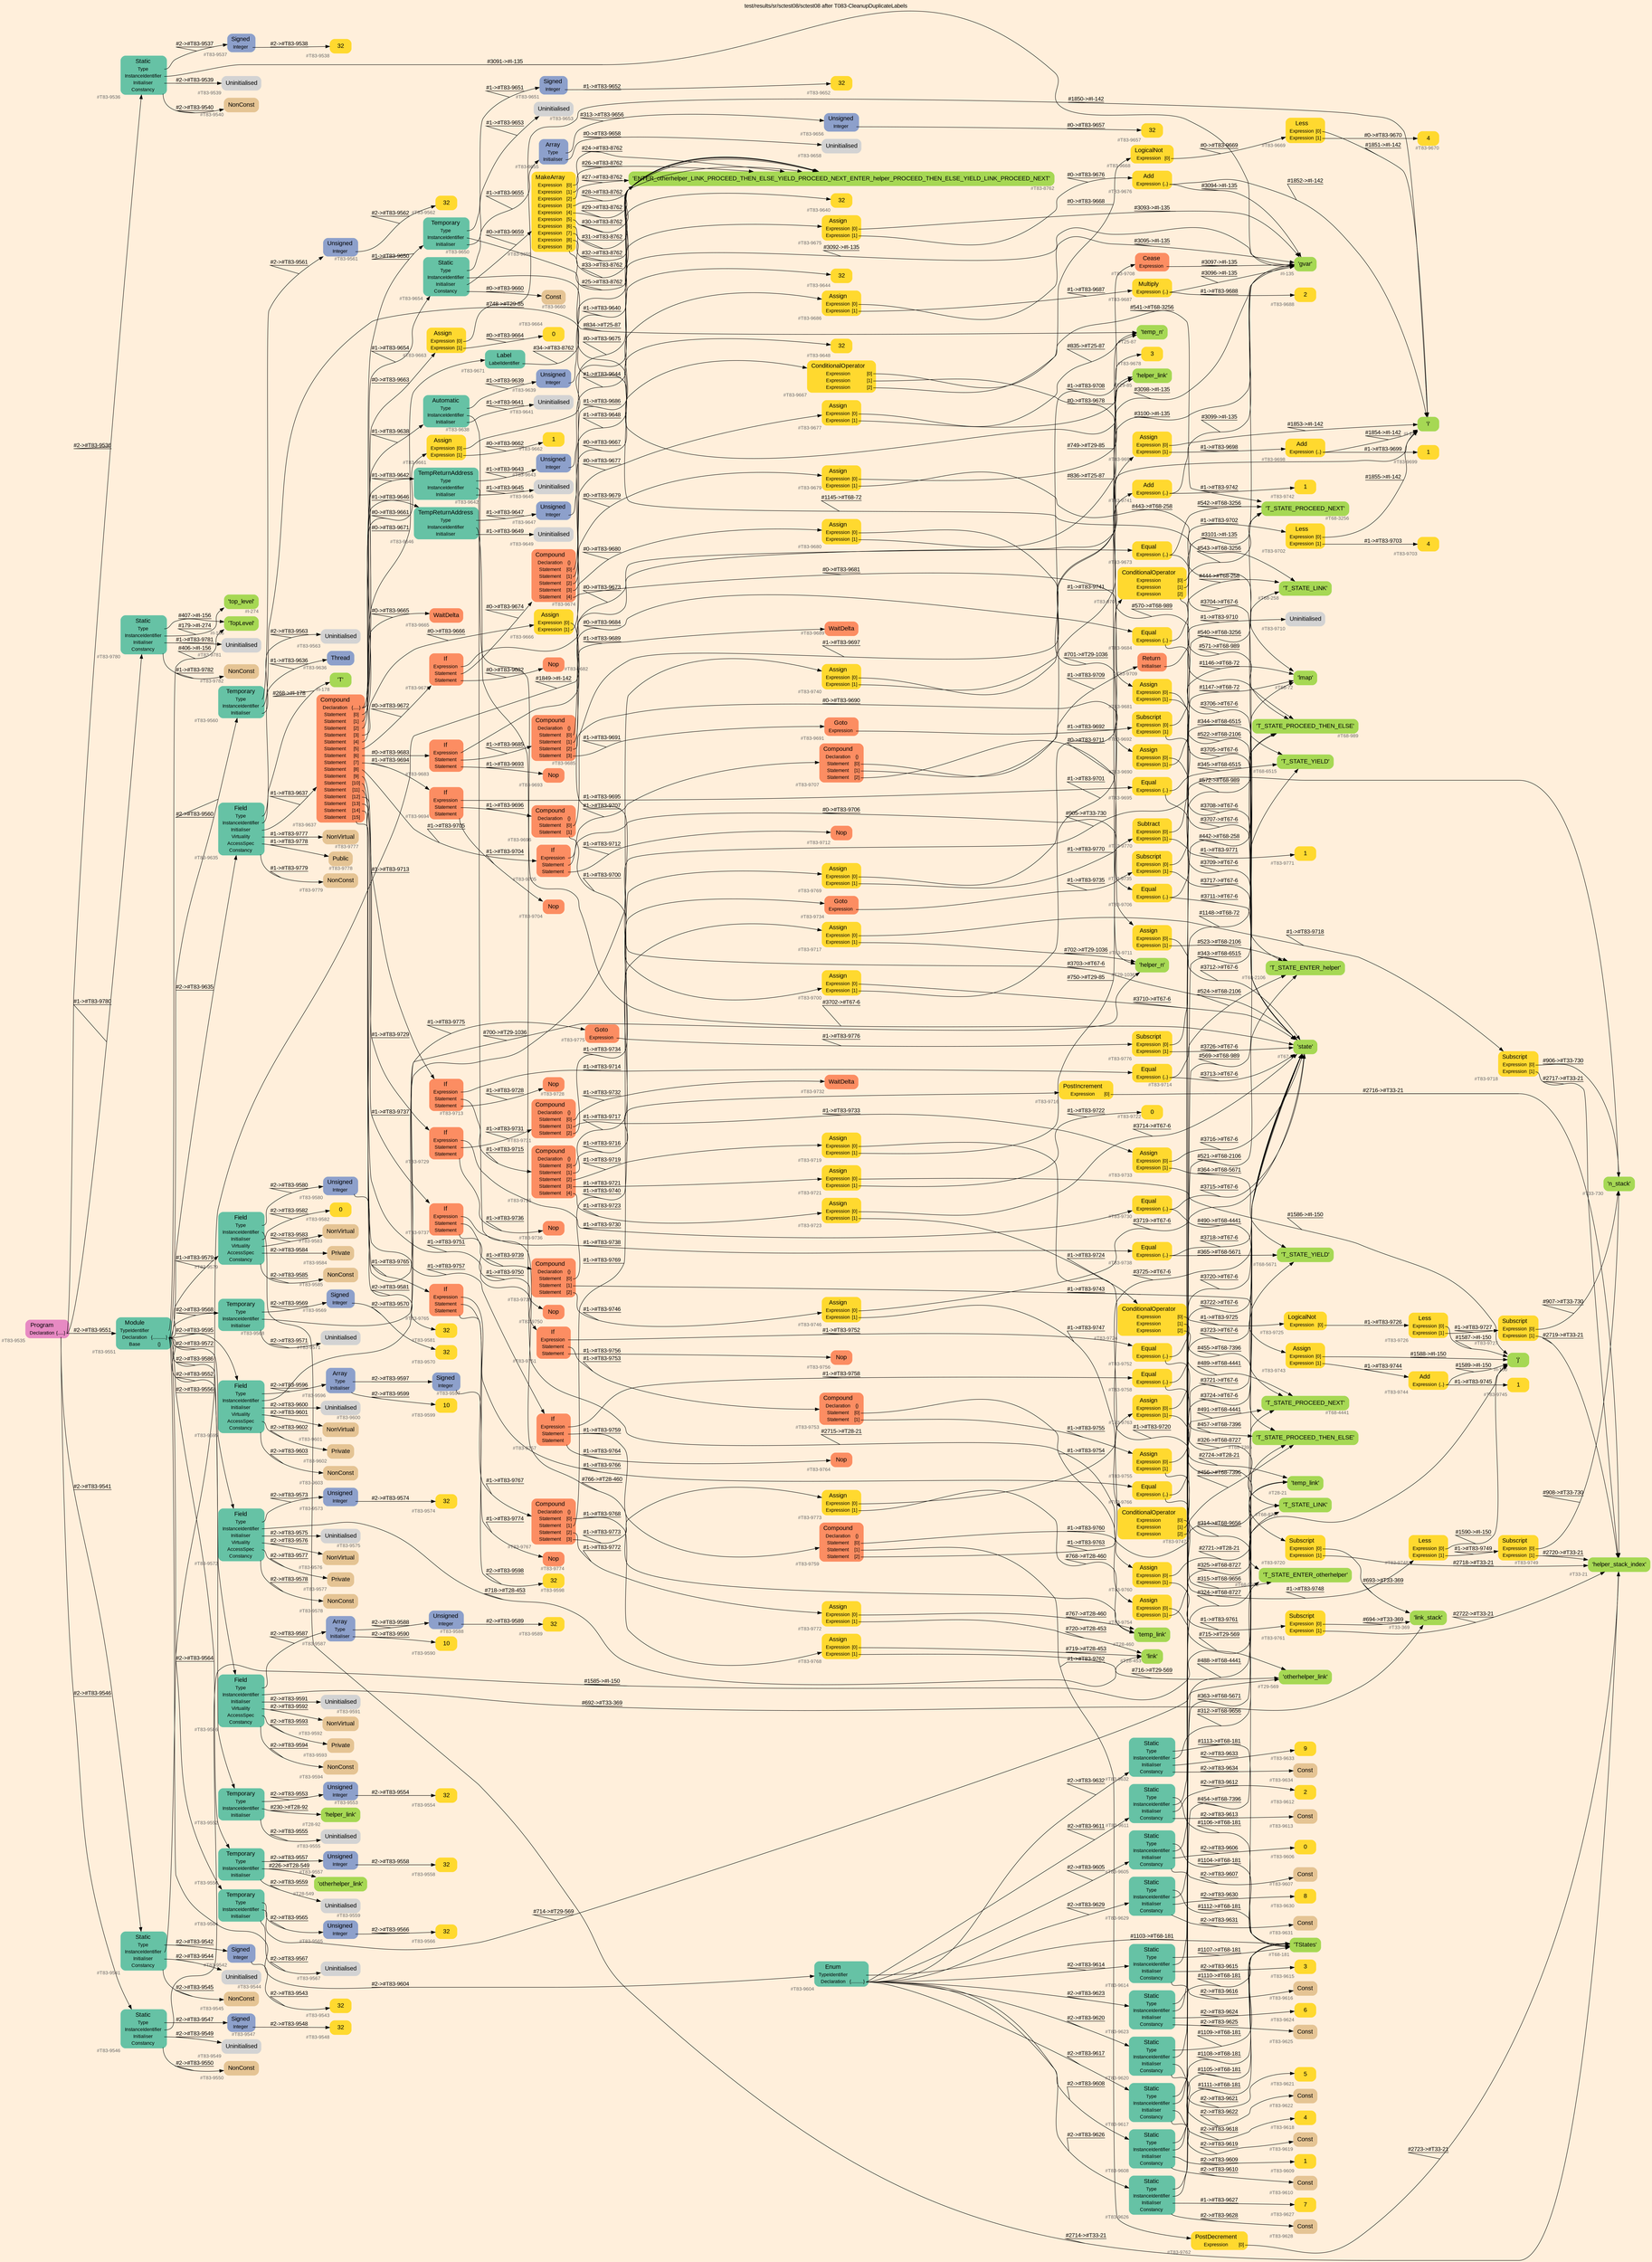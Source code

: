 digraph "test/results/sr/sctest08/sctest08 after T083-CleanupDuplicateLabels" {
label = "test/results/sr/sctest08/sctest08 after T083-CleanupDuplicateLabels"
labelloc = t
graph [
    rankdir = "LR"
    ranksep = 0.3
    bgcolor = antiquewhite1
    color = black
    fontcolor = black
    fontname = "Arial"
];
node [
    fontname = "Arial"
];
edge [
    fontname = "Arial"
];

// -------------------- node figure --------------------
// -------- block #T83-9535 ----------
"#T83-9535" [
    fillcolor = "/set28/4"
    xlabel = "#T83-9535"
    fontsize = "12"
    fontcolor = grey40
    shape = "plaintext"
    label = <<TABLE BORDER="0" CELLBORDER="0" CELLSPACING="0">
     <TR><TD><FONT COLOR="black" POINT-SIZE="15">Program</FONT></TD></TR>
     <TR><TD><FONT COLOR="black" POINT-SIZE="12">Declaration</FONT></TD><TD PORT="port0"><FONT COLOR="black" POINT-SIZE="12">{.....}</FONT></TD></TR>
    </TABLE>>
    style = "rounded,filled"
];

// -------- block #T83-9536 ----------
"#T83-9536" [
    fillcolor = "/set28/1"
    xlabel = "#T83-9536"
    fontsize = "12"
    fontcolor = grey40
    shape = "plaintext"
    label = <<TABLE BORDER="0" CELLBORDER="0" CELLSPACING="0">
     <TR><TD><FONT COLOR="black" POINT-SIZE="15">Static</FONT></TD></TR>
     <TR><TD><FONT COLOR="black" POINT-SIZE="12">Type</FONT></TD><TD PORT="port0"></TD></TR>
     <TR><TD><FONT COLOR="black" POINT-SIZE="12">InstanceIdentifier</FONT></TD><TD PORT="port1"></TD></TR>
     <TR><TD><FONT COLOR="black" POINT-SIZE="12">Initialiser</FONT></TD><TD PORT="port2"></TD></TR>
     <TR><TD><FONT COLOR="black" POINT-SIZE="12">Constancy</FONT></TD><TD PORT="port3"></TD></TR>
    </TABLE>>
    style = "rounded,filled"
];

// -------- block #T83-9537 ----------
"#T83-9537" [
    fillcolor = "/set28/3"
    xlabel = "#T83-9537"
    fontsize = "12"
    fontcolor = grey40
    shape = "plaintext"
    label = <<TABLE BORDER="0" CELLBORDER="0" CELLSPACING="0">
     <TR><TD><FONT COLOR="black" POINT-SIZE="15">Signed</FONT></TD></TR>
     <TR><TD><FONT COLOR="black" POINT-SIZE="12">Integer</FONT></TD><TD PORT="port0"></TD></TR>
    </TABLE>>
    style = "rounded,filled"
];

// -------- block #T83-9538 ----------
"#T83-9538" [
    fillcolor = "/set28/6"
    xlabel = "#T83-9538"
    fontsize = "12"
    fontcolor = grey40
    shape = "plaintext"
    label = <<TABLE BORDER="0" CELLBORDER="0" CELLSPACING="0">
     <TR><TD><FONT COLOR="black" POINT-SIZE="15">32</FONT></TD></TR>
    </TABLE>>
    style = "rounded,filled"
];

// -------- block #I-135 ----------
"#I-135" [
    fillcolor = "/set28/5"
    xlabel = "#I-135"
    fontsize = "12"
    fontcolor = grey40
    shape = "plaintext"
    label = <<TABLE BORDER="0" CELLBORDER="0" CELLSPACING="0">
     <TR><TD><FONT COLOR="black" POINT-SIZE="15">'gvar'</FONT></TD></TR>
    </TABLE>>
    style = "rounded,filled"
];

// -------- block #T83-9539 ----------
"#T83-9539" [
    xlabel = "#T83-9539"
    fontsize = "12"
    fontcolor = grey40
    shape = "plaintext"
    label = <<TABLE BORDER="0" CELLBORDER="0" CELLSPACING="0">
     <TR><TD><FONT COLOR="black" POINT-SIZE="15">Uninitialised</FONT></TD></TR>
    </TABLE>>
    style = "rounded,filled"
];

// -------- block #T83-9540 ----------
"#T83-9540" [
    fillcolor = "/set28/7"
    xlabel = "#T83-9540"
    fontsize = "12"
    fontcolor = grey40
    shape = "plaintext"
    label = <<TABLE BORDER="0" CELLBORDER="0" CELLSPACING="0">
     <TR><TD><FONT COLOR="black" POINT-SIZE="15">NonConst</FONT></TD></TR>
    </TABLE>>
    style = "rounded,filled"
];

// -------- block #T83-9541 ----------
"#T83-9541" [
    fillcolor = "/set28/1"
    xlabel = "#T83-9541"
    fontsize = "12"
    fontcolor = grey40
    shape = "plaintext"
    label = <<TABLE BORDER="0" CELLBORDER="0" CELLSPACING="0">
     <TR><TD><FONT COLOR="black" POINT-SIZE="15">Static</FONT></TD></TR>
     <TR><TD><FONT COLOR="black" POINT-SIZE="12">Type</FONT></TD><TD PORT="port0"></TD></TR>
     <TR><TD><FONT COLOR="black" POINT-SIZE="12">InstanceIdentifier</FONT></TD><TD PORT="port1"></TD></TR>
     <TR><TD><FONT COLOR="black" POINT-SIZE="12">Initialiser</FONT></TD><TD PORT="port2"></TD></TR>
     <TR><TD><FONT COLOR="black" POINT-SIZE="12">Constancy</FONT></TD><TD PORT="port3"></TD></TR>
    </TABLE>>
    style = "rounded,filled"
];

// -------- block #T83-9542 ----------
"#T83-9542" [
    fillcolor = "/set28/3"
    xlabel = "#T83-9542"
    fontsize = "12"
    fontcolor = grey40
    shape = "plaintext"
    label = <<TABLE BORDER="0" CELLBORDER="0" CELLSPACING="0">
     <TR><TD><FONT COLOR="black" POINT-SIZE="15">Signed</FONT></TD></TR>
     <TR><TD><FONT COLOR="black" POINT-SIZE="12">Integer</FONT></TD><TD PORT="port0"></TD></TR>
    </TABLE>>
    style = "rounded,filled"
];

// -------- block #T83-9543 ----------
"#T83-9543" [
    fillcolor = "/set28/6"
    xlabel = "#T83-9543"
    fontsize = "12"
    fontcolor = grey40
    shape = "plaintext"
    label = <<TABLE BORDER="0" CELLBORDER="0" CELLSPACING="0">
     <TR><TD><FONT COLOR="black" POINT-SIZE="15">32</FONT></TD></TR>
    </TABLE>>
    style = "rounded,filled"
];

// -------- block #I-142 ----------
"#I-142" [
    fillcolor = "/set28/5"
    xlabel = "#I-142"
    fontsize = "12"
    fontcolor = grey40
    shape = "plaintext"
    label = <<TABLE BORDER="0" CELLBORDER="0" CELLSPACING="0">
     <TR><TD><FONT COLOR="black" POINT-SIZE="15">'i'</FONT></TD></TR>
    </TABLE>>
    style = "rounded,filled"
];

// -------- block #T83-9544 ----------
"#T83-9544" [
    xlabel = "#T83-9544"
    fontsize = "12"
    fontcolor = grey40
    shape = "plaintext"
    label = <<TABLE BORDER="0" CELLBORDER="0" CELLSPACING="0">
     <TR><TD><FONT COLOR="black" POINT-SIZE="15">Uninitialised</FONT></TD></TR>
    </TABLE>>
    style = "rounded,filled"
];

// -------- block #T83-9545 ----------
"#T83-9545" [
    fillcolor = "/set28/7"
    xlabel = "#T83-9545"
    fontsize = "12"
    fontcolor = grey40
    shape = "plaintext"
    label = <<TABLE BORDER="0" CELLBORDER="0" CELLSPACING="0">
     <TR><TD><FONT COLOR="black" POINT-SIZE="15">NonConst</FONT></TD></TR>
    </TABLE>>
    style = "rounded,filled"
];

// -------- block #T83-9546 ----------
"#T83-9546" [
    fillcolor = "/set28/1"
    xlabel = "#T83-9546"
    fontsize = "12"
    fontcolor = grey40
    shape = "plaintext"
    label = <<TABLE BORDER="0" CELLBORDER="0" CELLSPACING="0">
     <TR><TD><FONT COLOR="black" POINT-SIZE="15">Static</FONT></TD></TR>
     <TR><TD><FONT COLOR="black" POINT-SIZE="12">Type</FONT></TD><TD PORT="port0"></TD></TR>
     <TR><TD><FONT COLOR="black" POINT-SIZE="12">InstanceIdentifier</FONT></TD><TD PORT="port1"></TD></TR>
     <TR><TD><FONT COLOR="black" POINT-SIZE="12">Initialiser</FONT></TD><TD PORT="port2"></TD></TR>
     <TR><TD><FONT COLOR="black" POINT-SIZE="12">Constancy</FONT></TD><TD PORT="port3"></TD></TR>
    </TABLE>>
    style = "rounded,filled"
];

// -------- block #T83-9547 ----------
"#T83-9547" [
    fillcolor = "/set28/3"
    xlabel = "#T83-9547"
    fontsize = "12"
    fontcolor = grey40
    shape = "plaintext"
    label = <<TABLE BORDER="0" CELLBORDER="0" CELLSPACING="0">
     <TR><TD><FONT COLOR="black" POINT-SIZE="15">Signed</FONT></TD></TR>
     <TR><TD><FONT COLOR="black" POINT-SIZE="12">Integer</FONT></TD><TD PORT="port0"></TD></TR>
    </TABLE>>
    style = "rounded,filled"
];

// -------- block #T83-9548 ----------
"#T83-9548" [
    fillcolor = "/set28/6"
    xlabel = "#T83-9548"
    fontsize = "12"
    fontcolor = grey40
    shape = "plaintext"
    label = <<TABLE BORDER="0" CELLBORDER="0" CELLSPACING="0">
     <TR><TD><FONT COLOR="black" POINT-SIZE="15">32</FONT></TD></TR>
    </TABLE>>
    style = "rounded,filled"
];

// -------- block #I-150 ----------
"#I-150" [
    fillcolor = "/set28/5"
    xlabel = "#I-150"
    fontsize = "12"
    fontcolor = grey40
    shape = "plaintext"
    label = <<TABLE BORDER="0" CELLBORDER="0" CELLSPACING="0">
     <TR><TD><FONT COLOR="black" POINT-SIZE="15">'j'</FONT></TD></TR>
    </TABLE>>
    style = "rounded,filled"
];

// -------- block #T83-9549 ----------
"#T83-9549" [
    xlabel = "#T83-9549"
    fontsize = "12"
    fontcolor = grey40
    shape = "plaintext"
    label = <<TABLE BORDER="0" CELLBORDER="0" CELLSPACING="0">
     <TR><TD><FONT COLOR="black" POINT-SIZE="15">Uninitialised</FONT></TD></TR>
    </TABLE>>
    style = "rounded,filled"
];

// -------- block #T83-9550 ----------
"#T83-9550" [
    fillcolor = "/set28/7"
    xlabel = "#T83-9550"
    fontsize = "12"
    fontcolor = grey40
    shape = "plaintext"
    label = <<TABLE BORDER="0" CELLBORDER="0" CELLSPACING="0">
     <TR><TD><FONT COLOR="black" POINT-SIZE="15">NonConst</FONT></TD></TR>
    </TABLE>>
    style = "rounded,filled"
];

// -------- block #T83-9551 ----------
"#T83-9551" [
    fillcolor = "/set28/1"
    xlabel = "#T83-9551"
    fontsize = "12"
    fontcolor = grey40
    shape = "plaintext"
    label = <<TABLE BORDER="0" CELLBORDER="0" CELLSPACING="0">
     <TR><TD><FONT COLOR="black" POINT-SIZE="15">Module</FONT></TD></TR>
     <TR><TD><FONT COLOR="black" POINT-SIZE="12">TypeIdentifier</FONT></TD><TD PORT="port0"></TD></TR>
     <TR><TD><FONT COLOR="black" POINT-SIZE="12">Declaration</FONT></TD><TD PORT="port1"><FONT COLOR="black" POINT-SIZE="12">{...........}</FONT></TD></TR>
     <TR><TD><FONT COLOR="black" POINT-SIZE="12">Base</FONT></TD><TD PORT="port2"><FONT COLOR="black" POINT-SIZE="12">{}</FONT></TD></TR>
    </TABLE>>
    style = "rounded,filled"
];

// -------- block #I-156 ----------
"#I-156" [
    fillcolor = "/set28/5"
    xlabel = "#I-156"
    fontsize = "12"
    fontcolor = grey40
    shape = "plaintext"
    label = <<TABLE BORDER="0" CELLBORDER="0" CELLSPACING="0">
     <TR><TD><FONT COLOR="black" POINT-SIZE="15">'TopLevel'</FONT></TD></TR>
    </TABLE>>
    style = "rounded,filled"
];

// -------- block #T83-9552 ----------
"#T83-9552" [
    fillcolor = "/set28/1"
    xlabel = "#T83-9552"
    fontsize = "12"
    fontcolor = grey40
    shape = "plaintext"
    label = <<TABLE BORDER="0" CELLBORDER="0" CELLSPACING="0">
     <TR><TD><FONT COLOR="black" POINT-SIZE="15">Temporary</FONT></TD></TR>
     <TR><TD><FONT COLOR="black" POINT-SIZE="12">Type</FONT></TD><TD PORT="port0"></TD></TR>
     <TR><TD><FONT COLOR="black" POINT-SIZE="12">InstanceIdentifier</FONT></TD><TD PORT="port1"></TD></TR>
     <TR><TD><FONT COLOR="black" POINT-SIZE="12">Initialiser</FONT></TD><TD PORT="port2"></TD></TR>
    </TABLE>>
    style = "rounded,filled"
];

// -------- block #T83-9553 ----------
"#T83-9553" [
    fillcolor = "/set28/3"
    xlabel = "#T83-9553"
    fontsize = "12"
    fontcolor = grey40
    shape = "plaintext"
    label = <<TABLE BORDER="0" CELLBORDER="0" CELLSPACING="0">
     <TR><TD><FONT COLOR="black" POINT-SIZE="15">Unsigned</FONT></TD></TR>
     <TR><TD><FONT COLOR="black" POINT-SIZE="12">Integer</FONT></TD><TD PORT="port0"></TD></TR>
    </TABLE>>
    style = "rounded,filled"
];

// -------- block #T83-9554 ----------
"#T83-9554" [
    fillcolor = "/set28/6"
    xlabel = "#T83-9554"
    fontsize = "12"
    fontcolor = grey40
    shape = "plaintext"
    label = <<TABLE BORDER="0" CELLBORDER="0" CELLSPACING="0">
     <TR><TD><FONT COLOR="black" POINT-SIZE="15">32</FONT></TD></TR>
    </TABLE>>
    style = "rounded,filled"
];

// -------- block #T28-92 ----------
"#T28-92" [
    fillcolor = "/set28/5"
    xlabel = "#T28-92"
    fontsize = "12"
    fontcolor = grey40
    shape = "plaintext"
    label = <<TABLE BORDER="0" CELLBORDER="0" CELLSPACING="0">
     <TR><TD><FONT COLOR="black" POINT-SIZE="15">'helper_link'</FONT></TD></TR>
    </TABLE>>
    style = "rounded,filled"
];

// -------- block #T83-9555 ----------
"#T83-9555" [
    xlabel = "#T83-9555"
    fontsize = "12"
    fontcolor = grey40
    shape = "plaintext"
    label = <<TABLE BORDER="0" CELLBORDER="0" CELLSPACING="0">
     <TR><TD><FONT COLOR="black" POINT-SIZE="15">Uninitialised</FONT></TD></TR>
    </TABLE>>
    style = "rounded,filled"
];

// -------- block #T83-9556 ----------
"#T83-9556" [
    fillcolor = "/set28/1"
    xlabel = "#T83-9556"
    fontsize = "12"
    fontcolor = grey40
    shape = "plaintext"
    label = <<TABLE BORDER="0" CELLBORDER="0" CELLSPACING="0">
     <TR><TD><FONT COLOR="black" POINT-SIZE="15">Temporary</FONT></TD></TR>
     <TR><TD><FONT COLOR="black" POINT-SIZE="12">Type</FONT></TD><TD PORT="port0"></TD></TR>
     <TR><TD><FONT COLOR="black" POINT-SIZE="12">InstanceIdentifier</FONT></TD><TD PORT="port1"></TD></TR>
     <TR><TD><FONT COLOR="black" POINT-SIZE="12">Initialiser</FONT></TD><TD PORT="port2"></TD></TR>
    </TABLE>>
    style = "rounded,filled"
];

// -------- block #T83-9557 ----------
"#T83-9557" [
    fillcolor = "/set28/3"
    xlabel = "#T83-9557"
    fontsize = "12"
    fontcolor = grey40
    shape = "plaintext"
    label = <<TABLE BORDER="0" CELLBORDER="0" CELLSPACING="0">
     <TR><TD><FONT COLOR="black" POINT-SIZE="15">Unsigned</FONT></TD></TR>
     <TR><TD><FONT COLOR="black" POINT-SIZE="12">Integer</FONT></TD><TD PORT="port0"></TD></TR>
    </TABLE>>
    style = "rounded,filled"
];

// -------- block #T83-9558 ----------
"#T83-9558" [
    fillcolor = "/set28/6"
    xlabel = "#T83-9558"
    fontsize = "12"
    fontcolor = grey40
    shape = "plaintext"
    label = <<TABLE BORDER="0" CELLBORDER="0" CELLSPACING="0">
     <TR><TD><FONT COLOR="black" POINT-SIZE="15">32</FONT></TD></TR>
    </TABLE>>
    style = "rounded,filled"
];

// -------- block #T28-549 ----------
"#T28-549" [
    fillcolor = "/set28/5"
    xlabel = "#T28-549"
    fontsize = "12"
    fontcolor = grey40
    shape = "plaintext"
    label = <<TABLE BORDER="0" CELLBORDER="0" CELLSPACING="0">
     <TR><TD><FONT COLOR="black" POINT-SIZE="15">'otherhelper_link'</FONT></TD></TR>
    </TABLE>>
    style = "rounded,filled"
];

// -------- block #T83-9559 ----------
"#T83-9559" [
    xlabel = "#T83-9559"
    fontsize = "12"
    fontcolor = grey40
    shape = "plaintext"
    label = <<TABLE BORDER="0" CELLBORDER="0" CELLSPACING="0">
     <TR><TD><FONT COLOR="black" POINT-SIZE="15">Uninitialised</FONT></TD></TR>
    </TABLE>>
    style = "rounded,filled"
];

// -------- block #T83-9560 ----------
"#T83-9560" [
    fillcolor = "/set28/1"
    xlabel = "#T83-9560"
    fontsize = "12"
    fontcolor = grey40
    shape = "plaintext"
    label = <<TABLE BORDER="0" CELLBORDER="0" CELLSPACING="0">
     <TR><TD><FONT COLOR="black" POINT-SIZE="15">Temporary</FONT></TD></TR>
     <TR><TD><FONT COLOR="black" POINT-SIZE="12">Type</FONT></TD><TD PORT="port0"></TD></TR>
     <TR><TD><FONT COLOR="black" POINT-SIZE="12">InstanceIdentifier</FONT></TD><TD PORT="port1"></TD></TR>
     <TR><TD><FONT COLOR="black" POINT-SIZE="12">Initialiser</FONT></TD><TD PORT="port2"></TD></TR>
    </TABLE>>
    style = "rounded,filled"
];

// -------- block #T83-9561 ----------
"#T83-9561" [
    fillcolor = "/set28/3"
    xlabel = "#T83-9561"
    fontsize = "12"
    fontcolor = grey40
    shape = "plaintext"
    label = <<TABLE BORDER="0" CELLBORDER="0" CELLSPACING="0">
     <TR><TD><FONT COLOR="black" POINT-SIZE="15">Unsigned</FONT></TD></TR>
     <TR><TD><FONT COLOR="black" POINT-SIZE="12">Integer</FONT></TD><TD PORT="port0"></TD></TR>
    </TABLE>>
    style = "rounded,filled"
];

// -------- block #T83-9562 ----------
"#T83-9562" [
    fillcolor = "/set28/6"
    xlabel = "#T83-9562"
    fontsize = "12"
    fontcolor = grey40
    shape = "plaintext"
    label = <<TABLE BORDER="0" CELLBORDER="0" CELLSPACING="0">
     <TR><TD><FONT COLOR="black" POINT-SIZE="15">32</FONT></TD></TR>
    </TABLE>>
    style = "rounded,filled"
];

// -------- block #T29-85 ----------
"#T29-85" [
    fillcolor = "/set28/5"
    xlabel = "#T29-85"
    fontsize = "12"
    fontcolor = grey40
    shape = "plaintext"
    label = <<TABLE BORDER="0" CELLBORDER="0" CELLSPACING="0">
     <TR><TD><FONT COLOR="black" POINT-SIZE="15">'helper_link'</FONT></TD></TR>
    </TABLE>>
    style = "rounded,filled"
];

// -------- block #T83-9563 ----------
"#T83-9563" [
    xlabel = "#T83-9563"
    fontsize = "12"
    fontcolor = grey40
    shape = "plaintext"
    label = <<TABLE BORDER="0" CELLBORDER="0" CELLSPACING="0">
     <TR><TD><FONT COLOR="black" POINT-SIZE="15">Uninitialised</FONT></TD></TR>
    </TABLE>>
    style = "rounded,filled"
];

// -------- block #T83-9564 ----------
"#T83-9564" [
    fillcolor = "/set28/1"
    xlabel = "#T83-9564"
    fontsize = "12"
    fontcolor = grey40
    shape = "plaintext"
    label = <<TABLE BORDER="0" CELLBORDER="0" CELLSPACING="0">
     <TR><TD><FONT COLOR="black" POINT-SIZE="15">Temporary</FONT></TD></TR>
     <TR><TD><FONT COLOR="black" POINT-SIZE="12">Type</FONT></TD><TD PORT="port0"></TD></TR>
     <TR><TD><FONT COLOR="black" POINT-SIZE="12">InstanceIdentifier</FONT></TD><TD PORT="port1"></TD></TR>
     <TR><TD><FONT COLOR="black" POINT-SIZE="12">Initialiser</FONT></TD><TD PORT="port2"></TD></TR>
    </TABLE>>
    style = "rounded,filled"
];

// -------- block #T83-9565 ----------
"#T83-9565" [
    fillcolor = "/set28/3"
    xlabel = "#T83-9565"
    fontsize = "12"
    fontcolor = grey40
    shape = "plaintext"
    label = <<TABLE BORDER="0" CELLBORDER="0" CELLSPACING="0">
     <TR><TD><FONT COLOR="black" POINT-SIZE="15">Unsigned</FONT></TD></TR>
     <TR><TD><FONT COLOR="black" POINT-SIZE="12">Integer</FONT></TD><TD PORT="port0"></TD></TR>
    </TABLE>>
    style = "rounded,filled"
];

// -------- block #T83-9566 ----------
"#T83-9566" [
    fillcolor = "/set28/6"
    xlabel = "#T83-9566"
    fontsize = "12"
    fontcolor = grey40
    shape = "plaintext"
    label = <<TABLE BORDER="0" CELLBORDER="0" CELLSPACING="0">
     <TR><TD><FONT COLOR="black" POINT-SIZE="15">32</FONT></TD></TR>
    </TABLE>>
    style = "rounded,filled"
];

// -------- block #T29-569 ----------
"#T29-569" [
    fillcolor = "/set28/5"
    xlabel = "#T29-569"
    fontsize = "12"
    fontcolor = grey40
    shape = "plaintext"
    label = <<TABLE BORDER="0" CELLBORDER="0" CELLSPACING="0">
     <TR><TD><FONT COLOR="black" POINT-SIZE="15">'otherhelper_link'</FONT></TD></TR>
    </TABLE>>
    style = "rounded,filled"
];

// -------- block #T83-9567 ----------
"#T83-9567" [
    xlabel = "#T83-9567"
    fontsize = "12"
    fontcolor = grey40
    shape = "plaintext"
    label = <<TABLE BORDER="0" CELLBORDER="0" CELLSPACING="0">
     <TR><TD><FONT COLOR="black" POINT-SIZE="15">Uninitialised</FONT></TD></TR>
    </TABLE>>
    style = "rounded,filled"
];

// -------- block #T83-9568 ----------
"#T83-9568" [
    fillcolor = "/set28/1"
    xlabel = "#T83-9568"
    fontsize = "12"
    fontcolor = grey40
    shape = "plaintext"
    label = <<TABLE BORDER="0" CELLBORDER="0" CELLSPACING="0">
     <TR><TD><FONT COLOR="black" POINT-SIZE="15">Temporary</FONT></TD></TR>
     <TR><TD><FONT COLOR="black" POINT-SIZE="12">Type</FONT></TD><TD PORT="port0"></TD></TR>
     <TR><TD><FONT COLOR="black" POINT-SIZE="12">InstanceIdentifier</FONT></TD><TD PORT="port1"></TD></TR>
     <TR><TD><FONT COLOR="black" POINT-SIZE="12">Initialiser</FONT></TD><TD PORT="port2"></TD></TR>
    </TABLE>>
    style = "rounded,filled"
];

// -------- block #T83-9569 ----------
"#T83-9569" [
    fillcolor = "/set28/3"
    xlabel = "#T83-9569"
    fontsize = "12"
    fontcolor = grey40
    shape = "plaintext"
    label = <<TABLE BORDER="0" CELLBORDER="0" CELLSPACING="0">
     <TR><TD><FONT COLOR="black" POINT-SIZE="15">Signed</FONT></TD></TR>
     <TR><TD><FONT COLOR="black" POINT-SIZE="12">Integer</FONT></TD><TD PORT="port0"></TD></TR>
    </TABLE>>
    style = "rounded,filled"
];

// -------- block #T83-9570 ----------
"#T83-9570" [
    fillcolor = "/set28/6"
    xlabel = "#T83-9570"
    fontsize = "12"
    fontcolor = grey40
    shape = "plaintext"
    label = <<TABLE BORDER="0" CELLBORDER="0" CELLSPACING="0">
     <TR><TD><FONT COLOR="black" POINT-SIZE="15">32</FONT></TD></TR>
    </TABLE>>
    style = "rounded,filled"
];

// -------- block #T29-1036 ----------
"#T29-1036" [
    fillcolor = "/set28/5"
    xlabel = "#T29-1036"
    fontsize = "12"
    fontcolor = grey40
    shape = "plaintext"
    label = <<TABLE BORDER="0" CELLBORDER="0" CELLSPACING="0">
     <TR><TD><FONT COLOR="black" POINT-SIZE="15">'helper_n'</FONT></TD></TR>
    </TABLE>>
    style = "rounded,filled"
];

// -------- block #T83-9571 ----------
"#T83-9571" [
    xlabel = "#T83-9571"
    fontsize = "12"
    fontcolor = grey40
    shape = "plaintext"
    label = <<TABLE BORDER="0" CELLBORDER="0" CELLSPACING="0">
     <TR><TD><FONT COLOR="black" POINT-SIZE="15">Uninitialised</FONT></TD></TR>
    </TABLE>>
    style = "rounded,filled"
];

// -------- block #T83-9572 ----------
"#T83-9572" [
    fillcolor = "/set28/1"
    xlabel = "#T83-9572"
    fontsize = "12"
    fontcolor = grey40
    shape = "plaintext"
    label = <<TABLE BORDER="0" CELLBORDER="0" CELLSPACING="0">
     <TR><TD><FONT COLOR="black" POINT-SIZE="15">Field</FONT></TD></TR>
     <TR><TD><FONT COLOR="black" POINT-SIZE="12">Type</FONT></TD><TD PORT="port0"></TD></TR>
     <TR><TD><FONT COLOR="black" POINT-SIZE="12">InstanceIdentifier</FONT></TD><TD PORT="port1"></TD></TR>
     <TR><TD><FONT COLOR="black" POINT-SIZE="12">Initialiser</FONT></TD><TD PORT="port2"></TD></TR>
     <TR><TD><FONT COLOR="black" POINT-SIZE="12">Virtuality</FONT></TD><TD PORT="port3"></TD></TR>
     <TR><TD><FONT COLOR="black" POINT-SIZE="12">AccessSpec</FONT></TD><TD PORT="port4"></TD></TR>
     <TR><TD><FONT COLOR="black" POINT-SIZE="12">Constancy</FONT></TD><TD PORT="port5"></TD></TR>
    </TABLE>>
    style = "rounded,filled"
];

// -------- block #T83-9573 ----------
"#T83-9573" [
    fillcolor = "/set28/3"
    xlabel = "#T83-9573"
    fontsize = "12"
    fontcolor = grey40
    shape = "plaintext"
    label = <<TABLE BORDER="0" CELLBORDER="0" CELLSPACING="0">
     <TR><TD><FONT COLOR="black" POINT-SIZE="15">Unsigned</FONT></TD></TR>
     <TR><TD><FONT COLOR="black" POINT-SIZE="12">Integer</FONT></TD><TD PORT="port0"></TD></TR>
    </TABLE>>
    style = "rounded,filled"
];

// -------- block #T83-9574 ----------
"#T83-9574" [
    fillcolor = "/set28/6"
    xlabel = "#T83-9574"
    fontsize = "12"
    fontcolor = grey40
    shape = "plaintext"
    label = <<TABLE BORDER="0" CELLBORDER="0" CELLSPACING="0">
     <TR><TD><FONT COLOR="black" POINT-SIZE="15">32</FONT></TD></TR>
    </TABLE>>
    style = "rounded,filled"
];

// -------- block #T28-453 ----------
"#T28-453" [
    fillcolor = "/set28/5"
    xlabel = "#T28-453"
    fontsize = "12"
    fontcolor = grey40
    shape = "plaintext"
    label = <<TABLE BORDER="0" CELLBORDER="0" CELLSPACING="0">
     <TR><TD><FONT COLOR="black" POINT-SIZE="15">'link'</FONT></TD></TR>
    </TABLE>>
    style = "rounded,filled"
];

// -------- block #T83-9575 ----------
"#T83-9575" [
    xlabel = "#T83-9575"
    fontsize = "12"
    fontcolor = grey40
    shape = "plaintext"
    label = <<TABLE BORDER="0" CELLBORDER="0" CELLSPACING="0">
     <TR><TD><FONT COLOR="black" POINT-SIZE="15">Uninitialised</FONT></TD></TR>
    </TABLE>>
    style = "rounded,filled"
];

// -------- block #T83-9576 ----------
"#T83-9576" [
    fillcolor = "/set28/7"
    xlabel = "#T83-9576"
    fontsize = "12"
    fontcolor = grey40
    shape = "plaintext"
    label = <<TABLE BORDER="0" CELLBORDER="0" CELLSPACING="0">
     <TR><TD><FONT COLOR="black" POINT-SIZE="15">NonVirtual</FONT></TD></TR>
    </TABLE>>
    style = "rounded,filled"
];

// -------- block #T83-9577 ----------
"#T83-9577" [
    fillcolor = "/set28/7"
    xlabel = "#T83-9577"
    fontsize = "12"
    fontcolor = grey40
    shape = "plaintext"
    label = <<TABLE BORDER="0" CELLBORDER="0" CELLSPACING="0">
     <TR><TD><FONT COLOR="black" POINT-SIZE="15">Private</FONT></TD></TR>
    </TABLE>>
    style = "rounded,filled"
];

// -------- block #T83-9578 ----------
"#T83-9578" [
    fillcolor = "/set28/7"
    xlabel = "#T83-9578"
    fontsize = "12"
    fontcolor = grey40
    shape = "plaintext"
    label = <<TABLE BORDER="0" CELLBORDER="0" CELLSPACING="0">
     <TR><TD><FONT COLOR="black" POINT-SIZE="15">NonConst</FONT></TD></TR>
    </TABLE>>
    style = "rounded,filled"
];

// -------- block #T83-9579 ----------
"#T83-9579" [
    fillcolor = "/set28/1"
    xlabel = "#T83-9579"
    fontsize = "12"
    fontcolor = grey40
    shape = "plaintext"
    label = <<TABLE BORDER="0" CELLBORDER="0" CELLSPACING="0">
     <TR><TD><FONT COLOR="black" POINT-SIZE="15">Field</FONT></TD></TR>
     <TR><TD><FONT COLOR="black" POINT-SIZE="12">Type</FONT></TD><TD PORT="port0"></TD></TR>
     <TR><TD><FONT COLOR="black" POINT-SIZE="12">InstanceIdentifier</FONT></TD><TD PORT="port1"></TD></TR>
     <TR><TD><FONT COLOR="black" POINT-SIZE="12">Initialiser</FONT></TD><TD PORT="port2"></TD></TR>
     <TR><TD><FONT COLOR="black" POINT-SIZE="12">Virtuality</FONT></TD><TD PORT="port3"></TD></TR>
     <TR><TD><FONT COLOR="black" POINT-SIZE="12">AccessSpec</FONT></TD><TD PORT="port4"></TD></TR>
     <TR><TD><FONT COLOR="black" POINT-SIZE="12">Constancy</FONT></TD><TD PORT="port5"></TD></TR>
    </TABLE>>
    style = "rounded,filled"
];

// -------- block #T83-9580 ----------
"#T83-9580" [
    fillcolor = "/set28/3"
    xlabel = "#T83-9580"
    fontsize = "12"
    fontcolor = grey40
    shape = "plaintext"
    label = <<TABLE BORDER="0" CELLBORDER="0" CELLSPACING="0">
     <TR><TD><FONT COLOR="black" POINT-SIZE="15">Unsigned</FONT></TD></TR>
     <TR><TD><FONT COLOR="black" POINT-SIZE="12">Integer</FONT></TD><TD PORT="port0"></TD></TR>
    </TABLE>>
    style = "rounded,filled"
];

// -------- block #T83-9581 ----------
"#T83-9581" [
    fillcolor = "/set28/6"
    xlabel = "#T83-9581"
    fontsize = "12"
    fontcolor = grey40
    shape = "plaintext"
    label = <<TABLE BORDER="0" CELLBORDER="0" CELLSPACING="0">
     <TR><TD><FONT COLOR="black" POINT-SIZE="15">32</FONT></TD></TR>
    </TABLE>>
    style = "rounded,filled"
];

// -------- block #T33-21 ----------
"#T33-21" [
    fillcolor = "/set28/5"
    xlabel = "#T33-21"
    fontsize = "12"
    fontcolor = grey40
    shape = "plaintext"
    label = <<TABLE BORDER="0" CELLBORDER="0" CELLSPACING="0">
     <TR><TD><FONT COLOR="black" POINT-SIZE="15">'helper_stack_index'</FONT></TD></TR>
    </TABLE>>
    style = "rounded,filled"
];

// -------- block #T83-9582 ----------
"#T83-9582" [
    fillcolor = "/set28/6"
    xlabel = "#T83-9582"
    fontsize = "12"
    fontcolor = grey40
    shape = "plaintext"
    label = <<TABLE BORDER="0" CELLBORDER="0" CELLSPACING="0">
     <TR><TD><FONT COLOR="black" POINT-SIZE="15">0</FONT></TD></TR>
    </TABLE>>
    style = "rounded,filled"
];

// -------- block #T83-9583 ----------
"#T83-9583" [
    fillcolor = "/set28/7"
    xlabel = "#T83-9583"
    fontsize = "12"
    fontcolor = grey40
    shape = "plaintext"
    label = <<TABLE BORDER="0" CELLBORDER="0" CELLSPACING="0">
     <TR><TD><FONT COLOR="black" POINT-SIZE="15">NonVirtual</FONT></TD></TR>
    </TABLE>>
    style = "rounded,filled"
];

// -------- block #T83-9584 ----------
"#T83-9584" [
    fillcolor = "/set28/7"
    xlabel = "#T83-9584"
    fontsize = "12"
    fontcolor = grey40
    shape = "plaintext"
    label = <<TABLE BORDER="0" CELLBORDER="0" CELLSPACING="0">
     <TR><TD><FONT COLOR="black" POINT-SIZE="15">Private</FONT></TD></TR>
    </TABLE>>
    style = "rounded,filled"
];

// -------- block #T83-9585 ----------
"#T83-9585" [
    fillcolor = "/set28/7"
    xlabel = "#T83-9585"
    fontsize = "12"
    fontcolor = grey40
    shape = "plaintext"
    label = <<TABLE BORDER="0" CELLBORDER="0" CELLSPACING="0">
     <TR><TD><FONT COLOR="black" POINT-SIZE="15">NonConst</FONT></TD></TR>
    </TABLE>>
    style = "rounded,filled"
];

// -------- block #T83-9586 ----------
"#T83-9586" [
    fillcolor = "/set28/1"
    xlabel = "#T83-9586"
    fontsize = "12"
    fontcolor = grey40
    shape = "plaintext"
    label = <<TABLE BORDER="0" CELLBORDER="0" CELLSPACING="0">
     <TR><TD><FONT COLOR="black" POINT-SIZE="15">Field</FONT></TD></TR>
     <TR><TD><FONT COLOR="black" POINT-SIZE="12">Type</FONT></TD><TD PORT="port0"></TD></TR>
     <TR><TD><FONT COLOR="black" POINT-SIZE="12">InstanceIdentifier</FONT></TD><TD PORT="port1"></TD></TR>
     <TR><TD><FONT COLOR="black" POINT-SIZE="12">Initialiser</FONT></TD><TD PORT="port2"></TD></TR>
     <TR><TD><FONT COLOR="black" POINT-SIZE="12">Virtuality</FONT></TD><TD PORT="port3"></TD></TR>
     <TR><TD><FONT COLOR="black" POINT-SIZE="12">AccessSpec</FONT></TD><TD PORT="port4"></TD></TR>
     <TR><TD><FONT COLOR="black" POINT-SIZE="12">Constancy</FONT></TD><TD PORT="port5"></TD></TR>
    </TABLE>>
    style = "rounded,filled"
];

// -------- block #T83-9587 ----------
"#T83-9587" [
    fillcolor = "/set28/3"
    xlabel = "#T83-9587"
    fontsize = "12"
    fontcolor = grey40
    shape = "plaintext"
    label = <<TABLE BORDER="0" CELLBORDER="0" CELLSPACING="0">
     <TR><TD><FONT COLOR="black" POINT-SIZE="15">Array</FONT></TD></TR>
     <TR><TD><FONT COLOR="black" POINT-SIZE="12">Type</FONT></TD><TD PORT="port0"></TD></TR>
     <TR><TD><FONT COLOR="black" POINT-SIZE="12">Initialiser</FONT></TD><TD PORT="port1"></TD></TR>
    </TABLE>>
    style = "rounded,filled"
];

// -------- block #T83-9588 ----------
"#T83-9588" [
    fillcolor = "/set28/3"
    xlabel = "#T83-9588"
    fontsize = "12"
    fontcolor = grey40
    shape = "plaintext"
    label = <<TABLE BORDER="0" CELLBORDER="0" CELLSPACING="0">
     <TR><TD><FONT COLOR="black" POINT-SIZE="15">Unsigned</FONT></TD></TR>
     <TR><TD><FONT COLOR="black" POINT-SIZE="12">Integer</FONT></TD><TD PORT="port0"></TD></TR>
    </TABLE>>
    style = "rounded,filled"
];

// -------- block #T83-9589 ----------
"#T83-9589" [
    fillcolor = "/set28/6"
    xlabel = "#T83-9589"
    fontsize = "12"
    fontcolor = grey40
    shape = "plaintext"
    label = <<TABLE BORDER="0" CELLBORDER="0" CELLSPACING="0">
     <TR><TD><FONT COLOR="black" POINT-SIZE="15">32</FONT></TD></TR>
    </TABLE>>
    style = "rounded,filled"
];

// -------- block #T83-9590 ----------
"#T83-9590" [
    fillcolor = "/set28/6"
    xlabel = "#T83-9590"
    fontsize = "12"
    fontcolor = grey40
    shape = "plaintext"
    label = <<TABLE BORDER="0" CELLBORDER="0" CELLSPACING="0">
     <TR><TD><FONT COLOR="black" POINT-SIZE="15">10</FONT></TD></TR>
    </TABLE>>
    style = "rounded,filled"
];

// -------- block #T33-369 ----------
"#T33-369" [
    fillcolor = "/set28/5"
    xlabel = "#T33-369"
    fontsize = "12"
    fontcolor = grey40
    shape = "plaintext"
    label = <<TABLE BORDER="0" CELLBORDER="0" CELLSPACING="0">
     <TR><TD><FONT COLOR="black" POINT-SIZE="15">'link_stack'</FONT></TD></TR>
    </TABLE>>
    style = "rounded,filled"
];

// -------- block #T83-9591 ----------
"#T83-9591" [
    xlabel = "#T83-9591"
    fontsize = "12"
    fontcolor = grey40
    shape = "plaintext"
    label = <<TABLE BORDER="0" CELLBORDER="0" CELLSPACING="0">
     <TR><TD><FONT COLOR="black" POINT-SIZE="15">Uninitialised</FONT></TD></TR>
    </TABLE>>
    style = "rounded,filled"
];

// -------- block #T83-9592 ----------
"#T83-9592" [
    fillcolor = "/set28/7"
    xlabel = "#T83-9592"
    fontsize = "12"
    fontcolor = grey40
    shape = "plaintext"
    label = <<TABLE BORDER="0" CELLBORDER="0" CELLSPACING="0">
     <TR><TD><FONT COLOR="black" POINT-SIZE="15">NonVirtual</FONT></TD></TR>
    </TABLE>>
    style = "rounded,filled"
];

// -------- block #T83-9593 ----------
"#T83-9593" [
    fillcolor = "/set28/7"
    xlabel = "#T83-9593"
    fontsize = "12"
    fontcolor = grey40
    shape = "plaintext"
    label = <<TABLE BORDER="0" CELLBORDER="0" CELLSPACING="0">
     <TR><TD><FONT COLOR="black" POINT-SIZE="15">Private</FONT></TD></TR>
    </TABLE>>
    style = "rounded,filled"
];

// -------- block #T83-9594 ----------
"#T83-9594" [
    fillcolor = "/set28/7"
    xlabel = "#T83-9594"
    fontsize = "12"
    fontcolor = grey40
    shape = "plaintext"
    label = <<TABLE BORDER="0" CELLBORDER="0" CELLSPACING="0">
     <TR><TD><FONT COLOR="black" POINT-SIZE="15">NonConst</FONT></TD></TR>
    </TABLE>>
    style = "rounded,filled"
];

// -------- block #T83-9595 ----------
"#T83-9595" [
    fillcolor = "/set28/1"
    xlabel = "#T83-9595"
    fontsize = "12"
    fontcolor = grey40
    shape = "plaintext"
    label = <<TABLE BORDER="0" CELLBORDER="0" CELLSPACING="0">
     <TR><TD><FONT COLOR="black" POINT-SIZE="15">Field</FONT></TD></TR>
     <TR><TD><FONT COLOR="black" POINT-SIZE="12">Type</FONT></TD><TD PORT="port0"></TD></TR>
     <TR><TD><FONT COLOR="black" POINT-SIZE="12">InstanceIdentifier</FONT></TD><TD PORT="port1"></TD></TR>
     <TR><TD><FONT COLOR="black" POINT-SIZE="12">Initialiser</FONT></TD><TD PORT="port2"></TD></TR>
     <TR><TD><FONT COLOR="black" POINT-SIZE="12">Virtuality</FONT></TD><TD PORT="port3"></TD></TR>
     <TR><TD><FONT COLOR="black" POINT-SIZE="12">AccessSpec</FONT></TD><TD PORT="port4"></TD></TR>
     <TR><TD><FONT COLOR="black" POINT-SIZE="12">Constancy</FONT></TD><TD PORT="port5"></TD></TR>
    </TABLE>>
    style = "rounded,filled"
];

// -------- block #T83-9596 ----------
"#T83-9596" [
    fillcolor = "/set28/3"
    xlabel = "#T83-9596"
    fontsize = "12"
    fontcolor = grey40
    shape = "plaintext"
    label = <<TABLE BORDER="0" CELLBORDER="0" CELLSPACING="0">
     <TR><TD><FONT COLOR="black" POINT-SIZE="15">Array</FONT></TD></TR>
     <TR><TD><FONT COLOR="black" POINT-SIZE="12">Type</FONT></TD><TD PORT="port0"></TD></TR>
     <TR><TD><FONT COLOR="black" POINT-SIZE="12">Initialiser</FONT></TD><TD PORT="port1"></TD></TR>
    </TABLE>>
    style = "rounded,filled"
];

// -------- block #T83-9597 ----------
"#T83-9597" [
    fillcolor = "/set28/3"
    xlabel = "#T83-9597"
    fontsize = "12"
    fontcolor = grey40
    shape = "plaintext"
    label = <<TABLE BORDER="0" CELLBORDER="0" CELLSPACING="0">
     <TR><TD><FONT COLOR="black" POINT-SIZE="15">Signed</FONT></TD></TR>
     <TR><TD><FONT COLOR="black" POINT-SIZE="12">Integer</FONT></TD><TD PORT="port0"></TD></TR>
    </TABLE>>
    style = "rounded,filled"
];

// -------- block #T83-9598 ----------
"#T83-9598" [
    fillcolor = "/set28/6"
    xlabel = "#T83-9598"
    fontsize = "12"
    fontcolor = grey40
    shape = "plaintext"
    label = <<TABLE BORDER="0" CELLBORDER="0" CELLSPACING="0">
     <TR><TD><FONT COLOR="black" POINT-SIZE="15">32</FONT></TD></TR>
    </TABLE>>
    style = "rounded,filled"
];

// -------- block #T83-9599 ----------
"#T83-9599" [
    fillcolor = "/set28/6"
    xlabel = "#T83-9599"
    fontsize = "12"
    fontcolor = grey40
    shape = "plaintext"
    label = <<TABLE BORDER="0" CELLBORDER="0" CELLSPACING="0">
     <TR><TD><FONT COLOR="black" POINT-SIZE="15">10</FONT></TD></TR>
    </TABLE>>
    style = "rounded,filled"
];

// -------- block #T33-730 ----------
"#T33-730" [
    fillcolor = "/set28/5"
    xlabel = "#T33-730"
    fontsize = "12"
    fontcolor = grey40
    shape = "plaintext"
    label = <<TABLE BORDER="0" CELLBORDER="0" CELLSPACING="0">
     <TR><TD><FONT COLOR="black" POINT-SIZE="15">'n_stack'</FONT></TD></TR>
    </TABLE>>
    style = "rounded,filled"
];

// -------- block #T83-9600 ----------
"#T83-9600" [
    xlabel = "#T83-9600"
    fontsize = "12"
    fontcolor = grey40
    shape = "plaintext"
    label = <<TABLE BORDER="0" CELLBORDER="0" CELLSPACING="0">
     <TR><TD><FONT COLOR="black" POINT-SIZE="15">Uninitialised</FONT></TD></TR>
    </TABLE>>
    style = "rounded,filled"
];

// -------- block #T83-9601 ----------
"#T83-9601" [
    fillcolor = "/set28/7"
    xlabel = "#T83-9601"
    fontsize = "12"
    fontcolor = grey40
    shape = "plaintext"
    label = <<TABLE BORDER="0" CELLBORDER="0" CELLSPACING="0">
     <TR><TD><FONT COLOR="black" POINT-SIZE="15">NonVirtual</FONT></TD></TR>
    </TABLE>>
    style = "rounded,filled"
];

// -------- block #T83-9602 ----------
"#T83-9602" [
    fillcolor = "/set28/7"
    xlabel = "#T83-9602"
    fontsize = "12"
    fontcolor = grey40
    shape = "plaintext"
    label = <<TABLE BORDER="0" CELLBORDER="0" CELLSPACING="0">
     <TR><TD><FONT COLOR="black" POINT-SIZE="15">Private</FONT></TD></TR>
    </TABLE>>
    style = "rounded,filled"
];

// -------- block #T83-9603 ----------
"#T83-9603" [
    fillcolor = "/set28/7"
    xlabel = "#T83-9603"
    fontsize = "12"
    fontcolor = grey40
    shape = "plaintext"
    label = <<TABLE BORDER="0" CELLBORDER="0" CELLSPACING="0">
     <TR><TD><FONT COLOR="black" POINT-SIZE="15">NonConst</FONT></TD></TR>
    </TABLE>>
    style = "rounded,filled"
];

// -------- block #T83-9604 ----------
"#T83-9604" [
    fillcolor = "/set28/1"
    xlabel = "#T83-9604"
    fontsize = "12"
    fontcolor = grey40
    shape = "plaintext"
    label = <<TABLE BORDER="0" CELLBORDER="0" CELLSPACING="0">
     <TR><TD><FONT COLOR="black" POINT-SIZE="15">Enum</FONT></TD></TR>
     <TR><TD><FONT COLOR="black" POINT-SIZE="12">TypeIdentifier</FONT></TD><TD PORT="port0"></TD></TR>
     <TR><TD><FONT COLOR="black" POINT-SIZE="12">Declaration</FONT></TD><TD PORT="port1"><FONT COLOR="black" POINT-SIZE="12">{..........}</FONT></TD></TR>
    </TABLE>>
    style = "rounded,filled"
];

// -------- block #T68-181 ----------
"#T68-181" [
    fillcolor = "/set28/5"
    xlabel = "#T68-181"
    fontsize = "12"
    fontcolor = grey40
    shape = "plaintext"
    label = <<TABLE BORDER="0" CELLBORDER="0" CELLSPACING="0">
     <TR><TD><FONT COLOR="black" POINT-SIZE="15">'TStates'</FONT></TD></TR>
    </TABLE>>
    style = "rounded,filled"
];

// -------- block #T83-9605 ----------
"#T83-9605" [
    fillcolor = "/set28/1"
    xlabel = "#T83-9605"
    fontsize = "12"
    fontcolor = grey40
    shape = "plaintext"
    label = <<TABLE BORDER="0" CELLBORDER="0" CELLSPACING="0">
     <TR><TD><FONT COLOR="black" POINT-SIZE="15">Static</FONT></TD></TR>
     <TR><TD><FONT COLOR="black" POINT-SIZE="12">Type</FONT></TD><TD PORT="port0"></TD></TR>
     <TR><TD><FONT COLOR="black" POINT-SIZE="12">InstanceIdentifier</FONT></TD><TD PORT="port1"></TD></TR>
     <TR><TD><FONT COLOR="black" POINT-SIZE="12">Initialiser</FONT></TD><TD PORT="port2"></TD></TR>
     <TR><TD><FONT COLOR="black" POINT-SIZE="12">Constancy</FONT></TD><TD PORT="port3"></TD></TR>
    </TABLE>>
    style = "rounded,filled"
];

// -------- block #T68-258 ----------
"#T68-258" [
    fillcolor = "/set28/5"
    xlabel = "#T68-258"
    fontsize = "12"
    fontcolor = grey40
    shape = "plaintext"
    label = <<TABLE BORDER="0" CELLBORDER="0" CELLSPACING="0">
     <TR><TD><FONT COLOR="black" POINT-SIZE="15">'T_STATE_LINK'</FONT></TD></TR>
    </TABLE>>
    style = "rounded,filled"
];

// -------- block #T83-9606 ----------
"#T83-9606" [
    fillcolor = "/set28/6"
    xlabel = "#T83-9606"
    fontsize = "12"
    fontcolor = grey40
    shape = "plaintext"
    label = <<TABLE BORDER="0" CELLBORDER="0" CELLSPACING="0">
     <TR><TD><FONT COLOR="black" POINT-SIZE="15">0</FONT></TD></TR>
    </TABLE>>
    style = "rounded,filled"
];

// -------- block #T83-9607 ----------
"#T83-9607" [
    fillcolor = "/set28/7"
    xlabel = "#T83-9607"
    fontsize = "12"
    fontcolor = grey40
    shape = "plaintext"
    label = <<TABLE BORDER="0" CELLBORDER="0" CELLSPACING="0">
     <TR><TD><FONT COLOR="black" POINT-SIZE="15">Const</FONT></TD></TR>
    </TABLE>>
    style = "rounded,filled"
];

// -------- block #T83-9608 ----------
"#T83-9608" [
    fillcolor = "/set28/1"
    xlabel = "#T83-9608"
    fontsize = "12"
    fontcolor = grey40
    shape = "plaintext"
    label = <<TABLE BORDER="0" CELLBORDER="0" CELLSPACING="0">
     <TR><TD><FONT COLOR="black" POINT-SIZE="15">Static</FONT></TD></TR>
     <TR><TD><FONT COLOR="black" POINT-SIZE="12">Type</FONT></TD><TD PORT="port0"></TD></TR>
     <TR><TD><FONT COLOR="black" POINT-SIZE="12">InstanceIdentifier</FONT></TD><TD PORT="port1"></TD></TR>
     <TR><TD><FONT COLOR="black" POINT-SIZE="12">Initialiser</FONT></TD><TD PORT="port2"></TD></TR>
     <TR><TD><FONT COLOR="black" POINT-SIZE="12">Constancy</FONT></TD><TD PORT="port3"></TD></TR>
    </TABLE>>
    style = "rounded,filled"
];

// -------- block #T68-989 ----------
"#T68-989" [
    fillcolor = "/set28/5"
    xlabel = "#T68-989"
    fontsize = "12"
    fontcolor = grey40
    shape = "plaintext"
    label = <<TABLE BORDER="0" CELLBORDER="0" CELLSPACING="0">
     <TR><TD><FONT COLOR="black" POINT-SIZE="15">'T_STATE_PROCEED_THEN_ELSE'</FONT></TD></TR>
    </TABLE>>
    style = "rounded,filled"
];

// -------- block #T83-9609 ----------
"#T83-9609" [
    fillcolor = "/set28/6"
    xlabel = "#T83-9609"
    fontsize = "12"
    fontcolor = grey40
    shape = "plaintext"
    label = <<TABLE BORDER="0" CELLBORDER="0" CELLSPACING="0">
     <TR><TD><FONT COLOR="black" POINT-SIZE="15">1</FONT></TD></TR>
    </TABLE>>
    style = "rounded,filled"
];

// -------- block #T83-9610 ----------
"#T83-9610" [
    fillcolor = "/set28/7"
    xlabel = "#T83-9610"
    fontsize = "12"
    fontcolor = grey40
    shape = "plaintext"
    label = <<TABLE BORDER="0" CELLBORDER="0" CELLSPACING="0">
     <TR><TD><FONT COLOR="black" POINT-SIZE="15">Const</FONT></TD></TR>
    </TABLE>>
    style = "rounded,filled"
];

// -------- block #T83-9611 ----------
"#T83-9611" [
    fillcolor = "/set28/1"
    xlabel = "#T83-9611"
    fontsize = "12"
    fontcolor = grey40
    shape = "plaintext"
    label = <<TABLE BORDER="0" CELLBORDER="0" CELLSPACING="0">
     <TR><TD><FONT COLOR="black" POINT-SIZE="15">Static</FONT></TD></TR>
     <TR><TD><FONT COLOR="black" POINT-SIZE="12">Type</FONT></TD><TD PORT="port0"></TD></TR>
     <TR><TD><FONT COLOR="black" POINT-SIZE="12">InstanceIdentifier</FONT></TD><TD PORT="port1"></TD></TR>
     <TR><TD><FONT COLOR="black" POINT-SIZE="12">Initialiser</FONT></TD><TD PORT="port2"></TD></TR>
     <TR><TD><FONT COLOR="black" POINT-SIZE="12">Constancy</FONT></TD><TD PORT="port3"></TD></TR>
    </TABLE>>
    style = "rounded,filled"
];

// -------- block #T68-2106 ----------
"#T68-2106" [
    fillcolor = "/set28/5"
    xlabel = "#T68-2106"
    fontsize = "12"
    fontcolor = grey40
    shape = "plaintext"
    label = <<TABLE BORDER="0" CELLBORDER="0" CELLSPACING="0">
     <TR><TD><FONT COLOR="black" POINT-SIZE="15">'T_STATE_ENTER_helper'</FONT></TD></TR>
    </TABLE>>
    style = "rounded,filled"
];

// -------- block #T83-9612 ----------
"#T83-9612" [
    fillcolor = "/set28/6"
    xlabel = "#T83-9612"
    fontsize = "12"
    fontcolor = grey40
    shape = "plaintext"
    label = <<TABLE BORDER="0" CELLBORDER="0" CELLSPACING="0">
     <TR><TD><FONT COLOR="black" POINT-SIZE="15">2</FONT></TD></TR>
    </TABLE>>
    style = "rounded,filled"
];

// -------- block #T83-9613 ----------
"#T83-9613" [
    fillcolor = "/set28/7"
    xlabel = "#T83-9613"
    fontsize = "12"
    fontcolor = grey40
    shape = "plaintext"
    label = <<TABLE BORDER="0" CELLBORDER="0" CELLSPACING="0">
     <TR><TD><FONT COLOR="black" POINT-SIZE="15">Const</FONT></TD></TR>
    </TABLE>>
    style = "rounded,filled"
];

// -------- block #T83-9614 ----------
"#T83-9614" [
    fillcolor = "/set28/1"
    xlabel = "#T83-9614"
    fontsize = "12"
    fontcolor = grey40
    shape = "plaintext"
    label = <<TABLE BORDER="0" CELLBORDER="0" CELLSPACING="0">
     <TR><TD><FONT COLOR="black" POINT-SIZE="15">Static</FONT></TD></TR>
     <TR><TD><FONT COLOR="black" POINT-SIZE="12">Type</FONT></TD><TD PORT="port0"></TD></TR>
     <TR><TD><FONT COLOR="black" POINT-SIZE="12">InstanceIdentifier</FONT></TD><TD PORT="port1"></TD></TR>
     <TR><TD><FONT COLOR="black" POINT-SIZE="12">Initialiser</FONT></TD><TD PORT="port2"></TD></TR>
     <TR><TD><FONT COLOR="black" POINT-SIZE="12">Constancy</FONT></TD><TD PORT="port3"></TD></TR>
    </TABLE>>
    style = "rounded,filled"
];

// -------- block #T68-3256 ----------
"#T68-3256" [
    fillcolor = "/set28/5"
    xlabel = "#T68-3256"
    fontsize = "12"
    fontcolor = grey40
    shape = "plaintext"
    label = <<TABLE BORDER="0" CELLBORDER="0" CELLSPACING="0">
     <TR><TD><FONT COLOR="black" POINT-SIZE="15">'T_STATE_PROCEED_NEXT'</FONT></TD></TR>
    </TABLE>>
    style = "rounded,filled"
];

// -------- block #T83-9615 ----------
"#T83-9615" [
    fillcolor = "/set28/6"
    xlabel = "#T83-9615"
    fontsize = "12"
    fontcolor = grey40
    shape = "plaintext"
    label = <<TABLE BORDER="0" CELLBORDER="0" CELLSPACING="0">
     <TR><TD><FONT COLOR="black" POINT-SIZE="15">3</FONT></TD></TR>
    </TABLE>>
    style = "rounded,filled"
];

// -------- block #T83-9616 ----------
"#T83-9616" [
    fillcolor = "/set28/7"
    xlabel = "#T83-9616"
    fontsize = "12"
    fontcolor = grey40
    shape = "plaintext"
    label = <<TABLE BORDER="0" CELLBORDER="0" CELLSPACING="0">
     <TR><TD><FONT COLOR="black" POINT-SIZE="15">Const</FONT></TD></TR>
    </TABLE>>
    style = "rounded,filled"
];

// -------- block #T83-9617 ----------
"#T83-9617" [
    fillcolor = "/set28/1"
    xlabel = "#T83-9617"
    fontsize = "12"
    fontcolor = grey40
    shape = "plaintext"
    label = <<TABLE BORDER="0" CELLBORDER="0" CELLSPACING="0">
     <TR><TD><FONT COLOR="black" POINT-SIZE="15">Static</FONT></TD></TR>
     <TR><TD><FONT COLOR="black" POINT-SIZE="12">Type</FONT></TD><TD PORT="port0"></TD></TR>
     <TR><TD><FONT COLOR="black" POINT-SIZE="12">InstanceIdentifier</FONT></TD><TD PORT="port1"></TD></TR>
     <TR><TD><FONT COLOR="black" POINT-SIZE="12">Initialiser</FONT></TD><TD PORT="port2"></TD></TR>
     <TR><TD><FONT COLOR="black" POINT-SIZE="12">Constancy</FONT></TD><TD PORT="port3"></TD></TR>
    </TABLE>>
    style = "rounded,filled"
];

// -------- block #T68-4441 ----------
"#T68-4441" [
    fillcolor = "/set28/5"
    xlabel = "#T68-4441"
    fontsize = "12"
    fontcolor = grey40
    shape = "plaintext"
    label = <<TABLE BORDER="0" CELLBORDER="0" CELLSPACING="0">
     <TR><TD><FONT COLOR="black" POINT-SIZE="15">'T_STATE_PROCEED_NEXT'</FONT></TD></TR>
    </TABLE>>
    style = "rounded,filled"
];

// -------- block #T83-9618 ----------
"#T83-9618" [
    fillcolor = "/set28/6"
    xlabel = "#T83-9618"
    fontsize = "12"
    fontcolor = grey40
    shape = "plaintext"
    label = <<TABLE BORDER="0" CELLBORDER="0" CELLSPACING="0">
     <TR><TD><FONT COLOR="black" POINT-SIZE="15">4</FONT></TD></TR>
    </TABLE>>
    style = "rounded,filled"
];

// -------- block #T83-9619 ----------
"#T83-9619" [
    fillcolor = "/set28/7"
    xlabel = "#T83-9619"
    fontsize = "12"
    fontcolor = grey40
    shape = "plaintext"
    label = <<TABLE BORDER="0" CELLBORDER="0" CELLSPACING="0">
     <TR><TD><FONT COLOR="black" POINT-SIZE="15">Const</FONT></TD></TR>
    </TABLE>>
    style = "rounded,filled"
];

// -------- block #T83-9620 ----------
"#T83-9620" [
    fillcolor = "/set28/1"
    xlabel = "#T83-9620"
    fontsize = "12"
    fontcolor = grey40
    shape = "plaintext"
    label = <<TABLE BORDER="0" CELLBORDER="0" CELLSPACING="0">
     <TR><TD><FONT COLOR="black" POINT-SIZE="15">Static</FONT></TD></TR>
     <TR><TD><FONT COLOR="black" POINT-SIZE="12">Type</FONT></TD><TD PORT="port0"></TD></TR>
     <TR><TD><FONT COLOR="black" POINT-SIZE="12">InstanceIdentifier</FONT></TD><TD PORT="port1"></TD></TR>
     <TR><TD><FONT COLOR="black" POINT-SIZE="12">Initialiser</FONT></TD><TD PORT="port2"></TD></TR>
     <TR><TD><FONT COLOR="black" POINT-SIZE="12">Constancy</FONT></TD><TD PORT="port3"></TD></TR>
    </TABLE>>
    style = "rounded,filled"
];

// -------- block #T68-5671 ----------
"#T68-5671" [
    fillcolor = "/set28/5"
    xlabel = "#T68-5671"
    fontsize = "12"
    fontcolor = grey40
    shape = "plaintext"
    label = <<TABLE BORDER="0" CELLBORDER="0" CELLSPACING="0">
     <TR><TD><FONT COLOR="black" POINT-SIZE="15">'T_STATE_YIELD'</FONT></TD></TR>
    </TABLE>>
    style = "rounded,filled"
];

// -------- block #T83-9621 ----------
"#T83-9621" [
    fillcolor = "/set28/6"
    xlabel = "#T83-9621"
    fontsize = "12"
    fontcolor = grey40
    shape = "plaintext"
    label = <<TABLE BORDER="0" CELLBORDER="0" CELLSPACING="0">
     <TR><TD><FONT COLOR="black" POINT-SIZE="15">5</FONT></TD></TR>
    </TABLE>>
    style = "rounded,filled"
];

// -------- block #T83-9622 ----------
"#T83-9622" [
    fillcolor = "/set28/7"
    xlabel = "#T83-9622"
    fontsize = "12"
    fontcolor = grey40
    shape = "plaintext"
    label = <<TABLE BORDER="0" CELLBORDER="0" CELLSPACING="0">
     <TR><TD><FONT COLOR="black" POINT-SIZE="15">Const</FONT></TD></TR>
    </TABLE>>
    style = "rounded,filled"
];

// -------- block #T83-9623 ----------
"#T83-9623" [
    fillcolor = "/set28/1"
    xlabel = "#T83-9623"
    fontsize = "12"
    fontcolor = grey40
    shape = "plaintext"
    label = <<TABLE BORDER="0" CELLBORDER="0" CELLSPACING="0">
     <TR><TD><FONT COLOR="black" POINT-SIZE="15">Static</FONT></TD></TR>
     <TR><TD><FONT COLOR="black" POINT-SIZE="12">Type</FONT></TD><TD PORT="port0"></TD></TR>
     <TR><TD><FONT COLOR="black" POINT-SIZE="12">InstanceIdentifier</FONT></TD><TD PORT="port1"></TD></TR>
     <TR><TD><FONT COLOR="black" POINT-SIZE="12">Initialiser</FONT></TD><TD PORT="port2"></TD></TR>
     <TR><TD><FONT COLOR="black" POINT-SIZE="12">Constancy</FONT></TD><TD PORT="port3"></TD></TR>
    </TABLE>>
    style = "rounded,filled"
];

// -------- block #T68-6515 ----------
"#T68-6515" [
    fillcolor = "/set28/5"
    xlabel = "#T68-6515"
    fontsize = "12"
    fontcolor = grey40
    shape = "plaintext"
    label = <<TABLE BORDER="0" CELLBORDER="0" CELLSPACING="0">
     <TR><TD><FONT COLOR="black" POINT-SIZE="15">'T_STATE_YIELD'</FONT></TD></TR>
    </TABLE>>
    style = "rounded,filled"
];

// -------- block #T83-9624 ----------
"#T83-9624" [
    fillcolor = "/set28/6"
    xlabel = "#T83-9624"
    fontsize = "12"
    fontcolor = grey40
    shape = "plaintext"
    label = <<TABLE BORDER="0" CELLBORDER="0" CELLSPACING="0">
     <TR><TD><FONT COLOR="black" POINT-SIZE="15">6</FONT></TD></TR>
    </TABLE>>
    style = "rounded,filled"
];

// -------- block #T83-9625 ----------
"#T83-9625" [
    fillcolor = "/set28/7"
    xlabel = "#T83-9625"
    fontsize = "12"
    fontcolor = grey40
    shape = "plaintext"
    label = <<TABLE BORDER="0" CELLBORDER="0" CELLSPACING="0">
     <TR><TD><FONT COLOR="black" POINT-SIZE="15">Const</FONT></TD></TR>
    </TABLE>>
    style = "rounded,filled"
];

// -------- block #T83-9626 ----------
"#T83-9626" [
    fillcolor = "/set28/1"
    xlabel = "#T83-9626"
    fontsize = "12"
    fontcolor = grey40
    shape = "plaintext"
    label = <<TABLE BORDER="0" CELLBORDER="0" CELLSPACING="0">
     <TR><TD><FONT COLOR="black" POINT-SIZE="15">Static</FONT></TD></TR>
     <TR><TD><FONT COLOR="black" POINT-SIZE="12">Type</FONT></TD><TD PORT="port0"></TD></TR>
     <TR><TD><FONT COLOR="black" POINT-SIZE="12">InstanceIdentifier</FONT></TD><TD PORT="port1"></TD></TR>
     <TR><TD><FONT COLOR="black" POINT-SIZE="12">Initialiser</FONT></TD><TD PORT="port2"></TD></TR>
     <TR><TD><FONT COLOR="black" POINT-SIZE="12">Constancy</FONT></TD><TD PORT="port3"></TD></TR>
    </TABLE>>
    style = "rounded,filled"
];

// -------- block #T68-7396 ----------
"#T68-7396" [
    fillcolor = "/set28/5"
    xlabel = "#T68-7396"
    fontsize = "12"
    fontcolor = grey40
    shape = "plaintext"
    label = <<TABLE BORDER="0" CELLBORDER="0" CELLSPACING="0">
     <TR><TD><FONT COLOR="black" POINT-SIZE="15">'T_STATE_PROCEED_THEN_ELSE'</FONT></TD></TR>
    </TABLE>>
    style = "rounded,filled"
];

// -------- block #T83-9627 ----------
"#T83-9627" [
    fillcolor = "/set28/6"
    xlabel = "#T83-9627"
    fontsize = "12"
    fontcolor = grey40
    shape = "plaintext"
    label = <<TABLE BORDER="0" CELLBORDER="0" CELLSPACING="0">
     <TR><TD><FONT COLOR="black" POINT-SIZE="15">7</FONT></TD></TR>
    </TABLE>>
    style = "rounded,filled"
];

// -------- block #T83-9628 ----------
"#T83-9628" [
    fillcolor = "/set28/7"
    xlabel = "#T83-9628"
    fontsize = "12"
    fontcolor = grey40
    shape = "plaintext"
    label = <<TABLE BORDER="0" CELLBORDER="0" CELLSPACING="0">
     <TR><TD><FONT COLOR="black" POINT-SIZE="15">Const</FONT></TD></TR>
    </TABLE>>
    style = "rounded,filled"
];

// -------- block #T83-9629 ----------
"#T83-9629" [
    fillcolor = "/set28/1"
    xlabel = "#T83-9629"
    fontsize = "12"
    fontcolor = grey40
    shape = "plaintext"
    label = <<TABLE BORDER="0" CELLBORDER="0" CELLSPACING="0">
     <TR><TD><FONT COLOR="black" POINT-SIZE="15">Static</FONT></TD></TR>
     <TR><TD><FONT COLOR="black" POINT-SIZE="12">Type</FONT></TD><TD PORT="port0"></TD></TR>
     <TR><TD><FONT COLOR="black" POINT-SIZE="12">InstanceIdentifier</FONT></TD><TD PORT="port1"></TD></TR>
     <TR><TD><FONT COLOR="black" POINT-SIZE="12">Initialiser</FONT></TD><TD PORT="port2"></TD></TR>
     <TR><TD><FONT COLOR="black" POINT-SIZE="12">Constancy</FONT></TD><TD PORT="port3"></TD></TR>
    </TABLE>>
    style = "rounded,filled"
];

// -------- block #T68-8727 ----------
"#T68-8727" [
    fillcolor = "/set28/5"
    xlabel = "#T68-8727"
    fontsize = "12"
    fontcolor = grey40
    shape = "plaintext"
    label = <<TABLE BORDER="0" CELLBORDER="0" CELLSPACING="0">
     <TR><TD><FONT COLOR="black" POINT-SIZE="15">'T_STATE_LINK'</FONT></TD></TR>
    </TABLE>>
    style = "rounded,filled"
];

// -------- block #T83-9630 ----------
"#T83-9630" [
    fillcolor = "/set28/6"
    xlabel = "#T83-9630"
    fontsize = "12"
    fontcolor = grey40
    shape = "plaintext"
    label = <<TABLE BORDER="0" CELLBORDER="0" CELLSPACING="0">
     <TR><TD><FONT COLOR="black" POINT-SIZE="15">8</FONT></TD></TR>
    </TABLE>>
    style = "rounded,filled"
];

// -------- block #T83-9631 ----------
"#T83-9631" [
    fillcolor = "/set28/7"
    xlabel = "#T83-9631"
    fontsize = "12"
    fontcolor = grey40
    shape = "plaintext"
    label = <<TABLE BORDER="0" CELLBORDER="0" CELLSPACING="0">
     <TR><TD><FONT COLOR="black" POINT-SIZE="15">Const</FONT></TD></TR>
    </TABLE>>
    style = "rounded,filled"
];

// -------- block #T83-9632 ----------
"#T83-9632" [
    fillcolor = "/set28/1"
    xlabel = "#T83-9632"
    fontsize = "12"
    fontcolor = grey40
    shape = "plaintext"
    label = <<TABLE BORDER="0" CELLBORDER="0" CELLSPACING="0">
     <TR><TD><FONT COLOR="black" POINT-SIZE="15">Static</FONT></TD></TR>
     <TR><TD><FONT COLOR="black" POINT-SIZE="12">Type</FONT></TD><TD PORT="port0"></TD></TR>
     <TR><TD><FONT COLOR="black" POINT-SIZE="12">InstanceIdentifier</FONT></TD><TD PORT="port1"></TD></TR>
     <TR><TD><FONT COLOR="black" POINT-SIZE="12">Initialiser</FONT></TD><TD PORT="port2"></TD></TR>
     <TR><TD><FONT COLOR="black" POINT-SIZE="12">Constancy</FONT></TD><TD PORT="port3"></TD></TR>
    </TABLE>>
    style = "rounded,filled"
];

// -------- block #T68-9656 ----------
"#T68-9656" [
    fillcolor = "/set28/5"
    xlabel = "#T68-9656"
    fontsize = "12"
    fontcolor = grey40
    shape = "plaintext"
    label = <<TABLE BORDER="0" CELLBORDER="0" CELLSPACING="0">
     <TR><TD><FONT COLOR="black" POINT-SIZE="15">'T_STATE_ENTER_otherhelper'</FONT></TD></TR>
    </TABLE>>
    style = "rounded,filled"
];

// -------- block #T83-9633 ----------
"#T83-9633" [
    fillcolor = "/set28/6"
    xlabel = "#T83-9633"
    fontsize = "12"
    fontcolor = grey40
    shape = "plaintext"
    label = <<TABLE BORDER="0" CELLBORDER="0" CELLSPACING="0">
     <TR><TD><FONT COLOR="black" POINT-SIZE="15">9</FONT></TD></TR>
    </TABLE>>
    style = "rounded,filled"
];

// -------- block #T83-9634 ----------
"#T83-9634" [
    fillcolor = "/set28/7"
    xlabel = "#T83-9634"
    fontsize = "12"
    fontcolor = grey40
    shape = "plaintext"
    label = <<TABLE BORDER="0" CELLBORDER="0" CELLSPACING="0">
     <TR><TD><FONT COLOR="black" POINT-SIZE="15">Const</FONT></TD></TR>
    </TABLE>>
    style = "rounded,filled"
];

// -------- block #T83-9635 ----------
"#T83-9635" [
    fillcolor = "/set28/1"
    xlabel = "#T83-9635"
    fontsize = "12"
    fontcolor = grey40
    shape = "plaintext"
    label = <<TABLE BORDER="0" CELLBORDER="0" CELLSPACING="0">
     <TR><TD><FONT COLOR="black" POINT-SIZE="15">Field</FONT></TD></TR>
     <TR><TD><FONT COLOR="black" POINT-SIZE="12">Type</FONT></TD><TD PORT="port0"></TD></TR>
     <TR><TD><FONT COLOR="black" POINT-SIZE="12">InstanceIdentifier</FONT></TD><TD PORT="port1"></TD></TR>
     <TR><TD><FONT COLOR="black" POINT-SIZE="12">Initialiser</FONT></TD><TD PORT="port2"></TD></TR>
     <TR><TD><FONT COLOR="black" POINT-SIZE="12">Virtuality</FONT></TD><TD PORT="port3"></TD></TR>
     <TR><TD><FONT COLOR="black" POINT-SIZE="12">AccessSpec</FONT></TD><TD PORT="port4"></TD></TR>
     <TR><TD><FONT COLOR="black" POINT-SIZE="12">Constancy</FONT></TD><TD PORT="port5"></TD></TR>
    </TABLE>>
    style = "rounded,filled"
];

// -------- block #T83-9636 ----------
"#T83-9636" [
    fillcolor = "/set28/3"
    xlabel = "#T83-9636"
    fontsize = "12"
    fontcolor = grey40
    shape = "plaintext"
    label = <<TABLE BORDER="0" CELLBORDER="0" CELLSPACING="0">
     <TR><TD><FONT COLOR="black" POINT-SIZE="15">Thread</FONT></TD></TR>
    </TABLE>>
    style = "rounded,filled"
];

// -------- block #I-178 ----------
"#I-178" [
    fillcolor = "/set28/5"
    xlabel = "#I-178"
    fontsize = "12"
    fontcolor = grey40
    shape = "plaintext"
    label = <<TABLE BORDER="0" CELLBORDER="0" CELLSPACING="0">
     <TR><TD><FONT COLOR="black" POINT-SIZE="15">'T'</FONT></TD></TR>
    </TABLE>>
    style = "rounded,filled"
];

// -------- block #T83-9637 ----------
"#T83-9637" [
    fillcolor = "/set28/2"
    xlabel = "#T83-9637"
    fontsize = "12"
    fontcolor = grey40
    shape = "plaintext"
    label = <<TABLE BORDER="0" CELLBORDER="0" CELLSPACING="0">
     <TR><TD><FONT COLOR="black" POINT-SIZE="15">Compound</FONT></TD></TR>
     <TR><TD><FONT COLOR="black" POINT-SIZE="12">Declaration</FONT></TD><TD PORT="port0"><FONT COLOR="black" POINT-SIZE="12">{.....}</FONT></TD></TR>
     <TR><TD><FONT COLOR="black" POINT-SIZE="12">Statement</FONT></TD><TD PORT="port1"><FONT COLOR="black" POINT-SIZE="12">[0]</FONT></TD></TR>
     <TR><TD><FONT COLOR="black" POINT-SIZE="12">Statement</FONT></TD><TD PORT="port2"><FONT COLOR="black" POINT-SIZE="12">[1]</FONT></TD></TR>
     <TR><TD><FONT COLOR="black" POINT-SIZE="12">Statement</FONT></TD><TD PORT="port3"><FONT COLOR="black" POINT-SIZE="12">[2]</FONT></TD></TR>
     <TR><TD><FONT COLOR="black" POINT-SIZE="12">Statement</FONT></TD><TD PORT="port4"><FONT COLOR="black" POINT-SIZE="12">[3]</FONT></TD></TR>
     <TR><TD><FONT COLOR="black" POINT-SIZE="12">Statement</FONT></TD><TD PORT="port5"><FONT COLOR="black" POINT-SIZE="12">[4]</FONT></TD></TR>
     <TR><TD><FONT COLOR="black" POINT-SIZE="12">Statement</FONT></TD><TD PORT="port6"><FONT COLOR="black" POINT-SIZE="12">[5]</FONT></TD></TR>
     <TR><TD><FONT COLOR="black" POINT-SIZE="12">Statement</FONT></TD><TD PORT="port7"><FONT COLOR="black" POINT-SIZE="12">[6]</FONT></TD></TR>
     <TR><TD><FONT COLOR="black" POINT-SIZE="12">Statement</FONT></TD><TD PORT="port8"><FONT COLOR="black" POINT-SIZE="12">[7]</FONT></TD></TR>
     <TR><TD><FONT COLOR="black" POINT-SIZE="12">Statement</FONT></TD><TD PORT="port9"><FONT COLOR="black" POINT-SIZE="12">[8]</FONT></TD></TR>
     <TR><TD><FONT COLOR="black" POINT-SIZE="12">Statement</FONT></TD><TD PORT="port10"><FONT COLOR="black" POINT-SIZE="12">[9]</FONT></TD></TR>
     <TR><TD><FONT COLOR="black" POINT-SIZE="12">Statement</FONT></TD><TD PORT="port11"><FONT COLOR="black" POINT-SIZE="12">[10]</FONT></TD></TR>
     <TR><TD><FONT COLOR="black" POINT-SIZE="12">Statement</FONT></TD><TD PORT="port12"><FONT COLOR="black" POINT-SIZE="12">[11]</FONT></TD></TR>
     <TR><TD><FONT COLOR="black" POINT-SIZE="12">Statement</FONT></TD><TD PORT="port13"><FONT COLOR="black" POINT-SIZE="12">[12]</FONT></TD></TR>
     <TR><TD><FONT COLOR="black" POINT-SIZE="12">Statement</FONT></TD><TD PORT="port14"><FONT COLOR="black" POINT-SIZE="12">[13]</FONT></TD></TR>
     <TR><TD><FONT COLOR="black" POINT-SIZE="12">Statement</FONT></TD><TD PORT="port15"><FONT COLOR="black" POINT-SIZE="12">[14]</FONT></TD></TR>
     <TR><TD><FONT COLOR="black" POINT-SIZE="12">Statement</FONT></TD><TD PORT="port16"><FONT COLOR="black" POINT-SIZE="12">[15]</FONT></TD></TR>
    </TABLE>>
    style = "rounded,filled"
];

// -------- block #T83-9638 ----------
"#T83-9638" [
    fillcolor = "/set28/1"
    xlabel = "#T83-9638"
    fontsize = "12"
    fontcolor = grey40
    shape = "plaintext"
    label = <<TABLE BORDER="0" CELLBORDER="0" CELLSPACING="0">
     <TR><TD><FONT COLOR="black" POINT-SIZE="15">Automatic</FONT></TD></TR>
     <TR><TD><FONT COLOR="black" POINT-SIZE="12">Type</FONT></TD><TD PORT="port0"></TD></TR>
     <TR><TD><FONT COLOR="black" POINT-SIZE="12">InstanceIdentifier</FONT></TD><TD PORT="port1"></TD></TR>
     <TR><TD><FONT COLOR="black" POINT-SIZE="12">Initialiser</FONT></TD><TD PORT="port2"></TD></TR>
    </TABLE>>
    style = "rounded,filled"
];

// -------- block #T83-9639 ----------
"#T83-9639" [
    fillcolor = "/set28/3"
    xlabel = "#T83-9639"
    fontsize = "12"
    fontcolor = grey40
    shape = "plaintext"
    label = <<TABLE BORDER="0" CELLBORDER="0" CELLSPACING="0">
     <TR><TD><FONT COLOR="black" POINT-SIZE="15">Unsigned</FONT></TD></TR>
     <TR><TD><FONT COLOR="black" POINT-SIZE="12">Integer</FONT></TD><TD PORT="port0"></TD></TR>
    </TABLE>>
    style = "rounded,filled"
];

// -------- block #T83-9640 ----------
"#T83-9640" [
    fillcolor = "/set28/6"
    xlabel = "#T83-9640"
    fontsize = "12"
    fontcolor = grey40
    shape = "plaintext"
    label = <<TABLE BORDER="0" CELLBORDER="0" CELLSPACING="0">
     <TR><TD><FONT COLOR="black" POINT-SIZE="15">32</FONT></TD></TR>
    </TABLE>>
    style = "rounded,filled"
];

// -------- block #T67-6 ----------
"#T67-6" [
    fillcolor = "/set28/5"
    xlabel = "#T67-6"
    fontsize = "12"
    fontcolor = grey40
    shape = "plaintext"
    label = <<TABLE BORDER="0" CELLBORDER="0" CELLSPACING="0">
     <TR><TD><FONT COLOR="black" POINT-SIZE="15">'state'</FONT></TD></TR>
    </TABLE>>
    style = "rounded,filled"
];

// -------- block #T83-9641 ----------
"#T83-9641" [
    xlabel = "#T83-9641"
    fontsize = "12"
    fontcolor = grey40
    shape = "plaintext"
    label = <<TABLE BORDER="0" CELLBORDER="0" CELLSPACING="0">
     <TR><TD><FONT COLOR="black" POINT-SIZE="15">Uninitialised</FONT></TD></TR>
    </TABLE>>
    style = "rounded,filled"
];

// -------- block #T83-9642 ----------
"#T83-9642" [
    fillcolor = "/set28/1"
    xlabel = "#T83-9642"
    fontsize = "12"
    fontcolor = grey40
    shape = "plaintext"
    label = <<TABLE BORDER="0" CELLBORDER="0" CELLSPACING="0">
     <TR><TD><FONT COLOR="black" POINT-SIZE="15">TempReturnAddress</FONT></TD></TR>
     <TR><TD><FONT COLOR="black" POINT-SIZE="12">Type</FONT></TD><TD PORT="port0"></TD></TR>
     <TR><TD><FONT COLOR="black" POINT-SIZE="12">InstanceIdentifier</FONT></TD><TD PORT="port1"></TD></TR>
     <TR><TD><FONT COLOR="black" POINT-SIZE="12">Initialiser</FONT></TD><TD PORT="port2"></TD></TR>
    </TABLE>>
    style = "rounded,filled"
];

// -------- block #T83-9643 ----------
"#T83-9643" [
    fillcolor = "/set28/3"
    xlabel = "#T83-9643"
    fontsize = "12"
    fontcolor = grey40
    shape = "plaintext"
    label = <<TABLE BORDER="0" CELLBORDER="0" CELLSPACING="0">
     <TR><TD><FONT COLOR="black" POINT-SIZE="15">Unsigned</FONT></TD></TR>
     <TR><TD><FONT COLOR="black" POINT-SIZE="12">Integer</FONT></TD><TD PORT="port0"></TD></TR>
    </TABLE>>
    style = "rounded,filled"
];

// -------- block #T83-9644 ----------
"#T83-9644" [
    fillcolor = "/set28/6"
    xlabel = "#T83-9644"
    fontsize = "12"
    fontcolor = grey40
    shape = "plaintext"
    label = <<TABLE BORDER="0" CELLBORDER="0" CELLSPACING="0">
     <TR><TD><FONT COLOR="black" POINT-SIZE="15">32</FONT></TD></TR>
    </TABLE>>
    style = "rounded,filled"
];

// -------- block #T28-460 ----------
"#T28-460" [
    fillcolor = "/set28/5"
    xlabel = "#T28-460"
    fontsize = "12"
    fontcolor = grey40
    shape = "plaintext"
    label = <<TABLE BORDER="0" CELLBORDER="0" CELLSPACING="0">
     <TR><TD><FONT COLOR="black" POINT-SIZE="15">'temp_link'</FONT></TD></TR>
    </TABLE>>
    style = "rounded,filled"
];

// -------- block #T83-9645 ----------
"#T83-9645" [
    xlabel = "#T83-9645"
    fontsize = "12"
    fontcolor = grey40
    shape = "plaintext"
    label = <<TABLE BORDER="0" CELLBORDER="0" CELLSPACING="0">
     <TR><TD><FONT COLOR="black" POINT-SIZE="15">Uninitialised</FONT></TD></TR>
    </TABLE>>
    style = "rounded,filled"
];

// -------- block #T83-9646 ----------
"#T83-9646" [
    fillcolor = "/set28/1"
    xlabel = "#T83-9646"
    fontsize = "12"
    fontcolor = grey40
    shape = "plaintext"
    label = <<TABLE BORDER="0" CELLBORDER="0" CELLSPACING="0">
     <TR><TD><FONT COLOR="black" POINT-SIZE="15">TempReturnAddress</FONT></TD></TR>
     <TR><TD><FONT COLOR="black" POINT-SIZE="12">Type</FONT></TD><TD PORT="port0"></TD></TR>
     <TR><TD><FONT COLOR="black" POINT-SIZE="12">InstanceIdentifier</FONT></TD><TD PORT="port1"></TD></TR>
     <TR><TD><FONT COLOR="black" POINT-SIZE="12">Initialiser</FONT></TD><TD PORT="port2"></TD></TR>
    </TABLE>>
    style = "rounded,filled"
];

// -------- block #T83-9647 ----------
"#T83-9647" [
    fillcolor = "/set28/3"
    xlabel = "#T83-9647"
    fontsize = "12"
    fontcolor = grey40
    shape = "plaintext"
    label = <<TABLE BORDER="0" CELLBORDER="0" CELLSPACING="0">
     <TR><TD><FONT COLOR="black" POINT-SIZE="15">Unsigned</FONT></TD></TR>
     <TR><TD><FONT COLOR="black" POINT-SIZE="12">Integer</FONT></TD><TD PORT="port0"></TD></TR>
    </TABLE>>
    style = "rounded,filled"
];

// -------- block #T83-9648 ----------
"#T83-9648" [
    fillcolor = "/set28/6"
    xlabel = "#T83-9648"
    fontsize = "12"
    fontcolor = grey40
    shape = "plaintext"
    label = <<TABLE BORDER="0" CELLBORDER="0" CELLSPACING="0">
     <TR><TD><FONT COLOR="black" POINT-SIZE="15">32</FONT></TD></TR>
    </TABLE>>
    style = "rounded,filled"
];

// -------- block #T28-21 ----------
"#T28-21" [
    fillcolor = "/set28/5"
    xlabel = "#T28-21"
    fontsize = "12"
    fontcolor = grey40
    shape = "plaintext"
    label = <<TABLE BORDER="0" CELLBORDER="0" CELLSPACING="0">
     <TR><TD><FONT COLOR="black" POINT-SIZE="15">'temp_link'</FONT></TD></TR>
    </TABLE>>
    style = "rounded,filled"
];

// -------- block #T83-9649 ----------
"#T83-9649" [
    xlabel = "#T83-9649"
    fontsize = "12"
    fontcolor = grey40
    shape = "plaintext"
    label = <<TABLE BORDER="0" CELLBORDER="0" CELLSPACING="0">
     <TR><TD><FONT COLOR="black" POINT-SIZE="15">Uninitialised</FONT></TD></TR>
    </TABLE>>
    style = "rounded,filled"
];

// -------- block #T83-9650 ----------
"#T83-9650" [
    fillcolor = "/set28/1"
    xlabel = "#T83-9650"
    fontsize = "12"
    fontcolor = grey40
    shape = "plaintext"
    label = <<TABLE BORDER="0" CELLBORDER="0" CELLSPACING="0">
     <TR><TD><FONT COLOR="black" POINT-SIZE="15">Temporary</FONT></TD></TR>
     <TR><TD><FONT COLOR="black" POINT-SIZE="12">Type</FONT></TD><TD PORT="port0"></TD></TR>
     <TR><TD><FONT COLOR="black" POINT-SIZE="12">InstanceIdentifier</FONT></TD><TD PORT="port1"></TD></TR>
     <TR><TD><FONT COLOR="black" POINT-SIZE="12">Initialiser</FONT></TD><TD PORT="port2"></TD></TR>
    </TABLE>>
    style = "rounded,filled"
];

// -------- block #T83-9651 ----------
"#T83-9651" [
    fillcolor = "/set28/3"
    xlabel = "#T83-9651"
    fontsize = "12"
    fontcolor = grey40
    shape = "plaintext"
    label = <<TABLE BORDER="0" CELLBORDER="0" CELLSPACING="0">
     <TR><TD><FONT COLOR="black" POINT-SIZE="15">Signed</FONT></TD></TR>
     <TR><TD><FONT COLOR="black" POINT-SIZE="12">Integer</FONT></TD><TD PORT="port0"></TD></TR>
    </TABLE>>
    style = "rounded,filled"
];

// -------- block #T83-9652 ----------
"#T83-9652" [
    fillcolor = "/set28/6"
    xlabel = "#T83-9652"
    fontsize = "12"
    fontcolor = grey40
    shape = "plaintext"
    label = <<TABLE BORDER="0" CELLBORDER="0" CELLSPACING="0">
     <TR><TD><FONT COLOR="black" POINT-SIZE="15">32</FONT></TD></TR>
    </TABLE>>
    style = "rounded,filled"
];

// -------- block #T25-87 ----------
"#T25-87" [
    fillcolor = "/set28/5"
    xlabel = "#T25-87"
    fontsize = "12"
    fontcolor = grey40
    shape = "plaintext"
    label = <<TABLE BORDER="0" CELLBORDER="0" CELLSPACING="0">
     <TR><TD><FONT COLOR="black" POINT-SIZE="15">'temp_n'</FONT></TD></TR>
    </TABLE>>
    style = "rounded,filled"
];

// -------- block #T83-9653 ----------
"#T83-9653" [
    xlabel = "#T83-9653"
    fontsize = "12"
    fontcolor = grey40
    shape = "plaintext"
    label = <<TABLE BORDER="0" CELLBORDER="0" CELLSPACING="0">
     <TR><TD><FONT COLOR="black" POINT-SIZE="15">Uninitialised</FONT></TD></TR>
    </TABLE>>
    style = "rounded,filled"
];

// -------- block #T83-9654 ----------
"#T83-9654" [
    fillcolor = "/set28/1"
    xlabel = "#T83-9654"
    fontsize = "12"
    fontcolor = grey40
    shape = "plaintext"
    label = <<TABLE BORDER="0" CELLBORDER="0" CELLSPACING="0">
     <TR><TD><FONT COLOR="black" POINT-SIZE="15">Static</FONT></TD></TR>
     <TR><TD><FONT COLOR="black" POINT-SIZE="12">Type</FONT></TD><TD PORT="port0"></TD></TR>
     <TR><TD><FONT COLOR="black" POINT-SIZE="12">InstanceIdentifier</FONT></TD><TD PORT="port1"></TD></TR>
     <TR><TD><FONT COLOR="black" POINT-SIZE="12">Initialiser</FONT></TD><TD PORT="port2"></TD></TR>
     <TR><TD><FONT COLOR="black" POINT-SIZE="12">Constancy</FONT></TD><TD PORT="port3"></TD></TR>
    </TABLE>>
    style = "rounded,filled"
];

// -------- block #T83-9655 ----------
"#T83-9655" [
    fillcolor = "/set28/3"
    xlabel = "#T83-9655"
    fontsize = "12"
    fontcolor = grey40
    shape = "plaintext"
    label = <<TABLE BORDER="0" CELLBORDER="0" CELLSPACING="0">
     <TR><TD><FONT COLOR="black" POINT-SIZE="15">Array</FONT></TD></TR>
     <TR><TD><FONT COLOR="black" POINT-SIZE="12">Type</FONT></TD><TD PORT="port0"></TD></TR>
     <TR><TD><FONT COLOR="black" POINT-SIZE="12">Initialiser</FONT></TD><TD PORT="port1"></TD></TR>
    </TABLE>>
    style = "rounded,filled"
];

// -------- block #T83-9656 ----------
"#T83-9656" [
    fillcolor = "/set28/3"
    xlabel = "#T83-9656"
    fontsize = "12"
    fontcolor = grey40
    shape = "plaintext"
    label = <<TABLE BORDER="0" CELLBORDER="0" CELLSPACING="0">
     <TR><TD><FONT COLOR="black" POINT-SIZE="15">Unsigned</FONT></TD></TR>
     <TR><TD><FONT COLOR="black" POINT-SIZE="12">Integer</FONT></TD><TD PORT="port0"></TD></TR>
    </TABLE>>
    style = "rounded,filled"
];

// -------- block #T83-9657 ----------
"#T83-9657" [
    fillcolor = "/set28/6"
    xlabel = "#T83-9657"
    fontsize = "12"
    fontcolor = grey40
    shape = "plaintext"
    label = <<TABLE BORDER="0" CELLBORDER="0" CELLSPACING="0">
     <TR><TD><FONT COLOR="black" POINT-SIZE="15">32</FONT></TD></TR>
    </TABLE>>
    style = "rounded,filled"
];

// -------- block #T83-9658 ----------
"#T83-9658" [
    xlabel = "#T83-9658"
    fontsize = "12"
    fontcolor = grey40
    shape = "plaintext"
    label = <<TABLE BORDER="0" CELLBORDER="0" CELLSPACING="0">
     <TR><TD><FONT COLOR="black" POINT-SIZE="15">Uninitialised</FONT></TD></TR>
    </TABLE>>
    style = "rounded,filled"
];

// -------- block #T68-72 ----------
"#T68-72" [
    fillcolor = "/set28/5"
    xlabel = "#T68-72"
    fontsize = "12"
    fontcolor = grey40
    shape = "plaintext"
    label = <<TABLE BORDER="0" CELLBORDER="0" CELLSPACING="0">
     <TR><TD><FONT COLOR="black" POINT-SIZE="15">'lmap'</FONT></TD></TR>
    </TABLE>>
    style = "rounded,filled"
];

// -------- block #T83-9659 ----------
"#T83-9659" [
    fillcolor = "/set28/6"
    xlabel = "#T83-9659"
    fontsize = "12"
    fontcolor = grey40
    shape = "plaintext"
    label = <<TABLE BORDER="0" CELLBORDER="0" CELLSPACING="0">
     <TR><TD><FONT COLOR="black" POINT-SIZE="15">MakeArray</FONT></TD></TR>
     <TR><TD><FONT COLOR="black" POINT-SIZE="12">Expression</FONT></TD><TD PORT="port0"><FONT COLOR="black" POINT-SIZE="12">[0]</FONT></TD></TR>
     <TR><TD><FONT COLOR="black" POINT-SIZE="12">Expression</FONT></TD><TD PORT="port1"><FONT COLOR="black" POINT-SIZE="12">[1]</FONT></TD></TR>
     <TR><TD><FONT COLOR="black" POINT-SIZE="12">Expression</FONT></TD><TD PORT="port2"><FONT COLOR="black" POINT-SIZE="12">[2]</FONT></TD></TR>
     <TR><TD><FONT COLOR="black" POINT-SIZE="12">Expression</FONT></TD><TD PORT="port3"><FONT COLOR="black" POINT-SIZE="12">[3]</FONT></TD></TR>
     <TR><TD><FONT COLOR="black" POINT-SIZE="12">Expression</FONT></TD><TD PORT="port4"><FONT COLOR="black" POINT-SIZE="12">[4]</FONT></TD></TR>
     <TR><TD><FONT COLOR="black" POINT-SIZE="12">Expression</FONT></TD><TD PORT="port5"><FONT COLOR="black" POINT-SIZE="12">[5]</FONT></TD></TR>
     <TR><TD><FONT COLOR="black" POINT-SIZE="12">Expression</FONT></TD><TD PORT="port6"><FONT COLOR="black" POINT-SIZE="12">[6]</FONT></TD></TR>
     <TR><TD><FONT COLOR="black" POINT-SIZE="12">Expression</FONT></TD><TD PORT="port7"><FONT COLOR="black" POINT-SIZE="12">[7]</FONT></TD></TR>
     <TR><TD><FONT COLOR="black" POINT-SIZE="12">Expression</FONT></TD><TD PORT="port8"><FONT COLOR="black" POINT-SIZE="12">[8]</FONT></TD></TR>
     <TR><TD><FONT COLOR="black" POINT-SIZE="12">Expression</FONT></TD><TD PORT="port9"><FONT COLOR="black" POINT-SIZE="12">[9]</FONT></TD></TR>
    </TABLE>>
    style = "rounded,filled"
];

// -------- block #T83-8762 ----------
"#T83-8762" [
    fillcolor = "/set28/5"
    xlabel = "#T83-8762"
    fontsize = "12"
    fontcolor = grey40
    shape = "plaintext"
    label = <<TABLE BORDER="0" CELLBORDER="0" CELLSPACING="0">
     <TR><TD><FONT COLOR="black" POINT-SIZE="15">'ENTER_otherhelper_LINK_PROCEED_THEN_ELSE_YIELD_PROCEED_NEXT_ENTER_helper_PROCEED_THEN_ELSE_YIELD_LINK_PROCEED_NEXT'</FONT></TD></TR>
    </TABLE>>
    style = "rounded,filled"
];

// -------- block #T83-9660 ----------
"#T83-9660" [
    fillcolor = "/set28/7"
    xlabel = "#T83-9660"
    fontsize = "12"
    fontcolor = grey40
    shape = "plaintext"
    label = <<TABLE BORDER="0" CELLBORDER="0" CELLSPACING="0">
     <TR><TD><FONT COLOR="black" POINT-SIZE="15">Const</FONT></TD></TR>
    </TABLE>>
    style = "rounded,filled"
];

// -------- block #T83-9661 ----------
"#T83-9661" [
    fillcolor = "/set28/6"
    xlabel = "#T83-9661"
    fontsize = "12"
    fontcolor = grey40
    shape = "plaintext"
    label = <<TABLE BORDER="0" CELLBORDER="0" CELLSPACING="0">
     <TR><TD><FONT COLOR="black" POINT-SIZE="15">Assign</FONT></TD></TR>
     <TR><TD><FONT COLOR="black" POINT-SIZE="12">Expression</FONT></TD><TD PORT="port0"><FONT COLOR="black" POINT-SIZE="12">[0]</FONT></TD></TR>
     <TR><TD><FONT COLOR="black" POINT-SIZE="12">Expression</FONT></TD><TD PORT="port1"><FONT COLOR="black" POINT-SIZE="12">[1]</FONT></TD></TR>
    </TABLE>>
    style = "rounded,filled"
];

// -------- block #T83-9662 ----------
"#T83-9662" [
    fillcolor = "/set28/6"
    xlabel = "#T83-9662"
    fontsize = "12"
    fontcolor = grey40
    shape = "plaintext"
    label = <<TABLE BORDER="0" CELLBORDER="0" CELLSPACING="0">
     <TR><TD><FONT COLOR="black" POINT-SIZE="15">1</FONT></TD></TR>
    </TABLE>>
    style = "rounded,filled"
];

// -------- block #T83-9663 ----------
"#T83-9663" [
    fillcolor = "/set28/6"
    xlabel = "#T83-9663"
    fontsize = "12"
    fontcolor = grey40
    shape = "plaintext"
    label = <<TABLE BORDER="0" CELLBORDER="0" CELLSPACING="0">
     <TR><TD><FONT COLOR="black" POINT-SIZE="15">Assign</FONT></TD></TR>
     <TR><TD><FONT COLOR="black" POINT-SIZE="12">Expression</FONT></TD><TD PORT="port0"><FONT COLOR="black" POINT-SIZE="12">[0]</FONT></TD></TR>
     <TR><TD><FONT COLOR="black" POINT-SIZE="12">Expression</FONT></TD><TD PORT="port1"><FONT COLOR="black" POINT-SIZE="12">[1]</FONT></TD></TR>
    </TABLE>>
    style = "rounded,filled"
];

// -------- block #T83-9664 ----------
"#T83-9664" [
    fillcolor = "/set28/6"
    xlabel = "#T83-9664"
    fontsize = "12"
    fontcolor = grey40
    shape = "plaintext"
    label = <<TABLE BORDER="0" CELLBORDER="0" CELLSPACING="0">
     <TR><TD><FONT COLOR="black" POINT-SIZE="15">0</FONT></TD></TR>
    </TABLE>>
    style = "rounded,filled"
];

// -------- block #T83-9665 ----------
"#T83-9665" [
    fillcolor = "/set28/2"
    xlabel = "#T83-9665"
    fontsize = "12"
    fontcolor = grey40
    shape = "plaintext"
    label = <<TABLE BORDER="0" CELLBORDER="0" CELLSPACING="0">
     <TR><TD><FONT COLOR="black" POINT-SIZE="15">WaitDelta</FONT></TD></TR>
    </TABLE>>
    style = "rounded,filled"
];

// -------- block #T83-9666 ----------
"#T83-9666" [
    fillcolor = "/set28/6"
    xlabel = "#T83-9666"
    fontsize = "12"
    fontcolor = grey40
    shape = "plaintext"
    label = <<TABLE BORDER="0" CELLBORDER="0" CELLSPACING="0">
     <TR><TD><FONT COLOR="black" POINT-SIZE="15">Assign</FONT></TD></TR>
     <TR><TD><FONT COLOR="black" POINT-SIZE="12">Expression</FONT></TD><TD PORT="port0"><FONT COLOR="black" POINT-SIZE="12">[0]</FONT></TD></TR>
     <TR><TD><FONT COLOR="black" POINT-SIZE="12">Expression</FONT></TD><TD PORT="port1"><FONT COLOR="black" POINT-SIZE="12">[1]</FONT></TD></TR>
    </TABLE>>
    style = "rounded,filled"
];

// -------- block #T83-9667 ----------
"#T83-9667" [
    fillcolor = "/set28/6"
    xlabel = "#T83-9667"
    fontsize = "12"
    fontcolor = grey40
    shape = "plaintext"
    label = <<TABLE BORDER="0" CELLBORDER="0" CELLSPACING="0">
     <TR><TD><FONT COLOR="black" POINT-SIZE="15">ConditionalOperator</FONT></TD></TR>
     <TR><TD><FONT COLOR="black" POINT-SIZE="12">Expression</FONT></TD><TD PORT="port0"><FONT COLOR="black" POINT-SIZE="12">[0]</FONT></TD></TR>
     <TR><TD><FONT COLOR="black" POINT-SIZE="12">Expression</FONT></TD><TD PORT="port1"><FONT COLOR="black" POINT-SIZE="12">[1]</FONT></TD></TR>
     <TR><TD><FONT COLOR="black" POINT-SIZE="12">Expression</FONT></TD><TD PORT="port2"><FONT COLOR="black" POINT-SIZE="12">[2]</FONT></TD></TR>
    </TABLE>>
    style = "rounded,filled"
];

// -------- block #T83-9668 ----------
"#T83-9668" [
    fillcolor = "/set28/6"
    xlabel = "#T83-9668"
    fontsize = "12"
    fontcolor = grey40
    shape = "plaintext"
    label = <<TABLE BORDER="0" CELLBORDER="0" CELLSPACING="0">
     <TR><TD><FONT COLOR="black" POINT-SIZE="15">LogicalNot</FONT></TD></TR>
     <TR><TD><FONT COLOR="black" POINT-SIZE="12">Expression</FONT></TD><TD PORT="port0"><FONT COLOR="black" POINT-SIZE="12">[0]</FONT></TD></TR>
    </TABLE>>
    style = "rounded,filled"
];

// -------- block #T83-9669 ----------
"#T83-9669" [
    fillcolor = "/set28/6"
    xlabel = "#T83-9669"
    fontsize = "12"
    fontcolor = grey40
    shape = "plaintext"
    label = <<TABLE BORDER="0" CELLBORDER="0" CELLSPACING="0">
     <TR><TD><FONT COLOR="black" POINT-SIZE="15">Less</FONT></TD></TR>
     <TR><TD><FONT COLOR="black" POINT-SIZE="12">Expression</FONT></TD><TD PORT="port0"><FONT COLOR="black" POINT-SIZE="12">[0]</FONT></TD></TR>
     <TR><TD><FONT COLOR="black" POINT-SIZE="12">Expression</FONT></TD><TD PORT="port1"><FONT COLOR="black" POINT-SIZE="12">[1]</FONT></TD></TR>
    </TABLE>>
    style = "rounded,filled"
];

// -------- block #T83-9670 ----------
"#T83-9670" [
    fillcolor = "/set28/6"
    xlabel = "#T83-9670"
    fontsize = "12"
    fontcolor = grey40
    shape = "plaintext"
    label = <<TABLE BORDER="0" CELLBORDER="0" CELLSPACING="0">
     <TR><TD><FONT COLOR="black" POINT-SIZE="15">4</FONT></TD></TR>
    </TABLE>>
    style = "rounded,filled"
];

// -------- block #T83-9671 ----------
"#T83-9671" [
    fillcolor = "/set28/1"
    xlabel = "#T83-9671"
    fontsize = "12"
    fontcolor = grey40
    shape = "plaintext"
    label = <<TABLE BORDER="0" CELLBORDER="0" CELLSPACING="0">
     <TR><TD><FONT COLOR="black" POINT-SIZE="15">Label</FONT></TD></TR>
     <TR><TD><FONT COLOR="black" POINT-SIZE="12">LabelIdentifier</FONT></TD><TD PORT="port0"></TD></TR>
    </TABLE>>
    style = "rounded,filled"
];

// -------- block #T83-9672 ----------
"#T83-9672" [
    fillcolor = "/set28/2"
    xlabel = "#T83-9672"
    fontsize = "12"
    fontcolor = grey40
    shape = "plaintext"
    label = <<TABLE BORDER="0" CELLBORDER="0" CELLSPACING="0">
     <TR><TD><FONT COLOR="black" POINT-SIZE="15">If</FONT></TD></TR>
     <TR><TD><FONT COLOR="black" POINT-SIZE="12">Expression</FONT></TD><TD PORT="port0"></TD></TR>
     <TR><TD><FONT COLOR="black" POINT-SIZE="12">Statement</FONT></TD><TD PORT="port1"></TD></TR>
     <TR><TD><FONT COLOR="black" POINT-SIZE="12">Statement</FONT></TD><TD PORT="port2"></TD></TR>
    </TABLE>>
    style = "rounded,filled"
];

// -------- block #T83-9673 ----------
"#T83-9673" [
    fillcolor = "/set28/6"
    xlabel = "#T83-9673"
    fontsize = "12"
    fontcolor = grey40
    shape = "plaintext"
    label = <<TABLE BORDER="0" CELLBORDER="0" CELLSPACING="0">
     <TR><TD><FONT COLOR="black" POINT-SIZE="15">Equal</FONT></TD></TR>
     <TR><TD><FONT COLOR="black" POINT-SIZE="12">Expression</FONT></TD><TD PORT="port0"><FONT COLOR="black" POINT-SIZE="12">{..}</FONT></TD></TR>
    </TABLE>>
    style = "rounded,filled"
];

// -------- block #T83-9674 ----------
"#T83-9674" [
    fillcolor = "/set28/2"
    xlabel = "#T83-9674"
    fontsize = "12"
    fontcolor = grey40
    shape = "plaintext"
    label = <<TABLE BORDER="0" CELLBORDER="0" CELLSPACING="0">
     <TR><TD><FONT COLOR="black" POINT-SIZE="15">Compound</FONT></TD></TR>
     <TR><TD><FONT COLOR="black" POINT-SIZE="12">Declaration</FONT></TD><TD PORT="port0"><FONT COLOR="black" POINT-SIZE="12">{}</FONT></TD></TR>
     <TR><TD><FONT COLOR="black" POINT-SIZE="12">Statement</FONT></TD><TD PORT="port1"><FONT COLOR="black" POINT-SIZE="12">[0]</FONT></TD></TR>
     <TR><TD><FONT COLOR="black" POINT-SIZE="12">Statement</FONT></TD><TD PORT="port2"><FONT COLOR="black" POINT-SIZE="12">[1]</FONT></TD></TR>
     <TR><TD><FONT COLOR="black" POINT-SIZE="12">Statement</FONT></TD><TD PORT="port3"><FONT COLOR="black" POINT-SIZE="12">[2]</FONT></TD></TR>
     <TR><TD><FONT COLOR="black" POINT-SIZE="12">Statement</FONT></TD><TD PORT="port4"><FONT COLOR="black" POINT-SIZE="12">[3]</FONT></TD></TR>
     <TR><TD><FONT COLOR="black" POINT-SIZE="12">Statement</FONT></TD><TD PORT="port5"><FONT COLOR="black" POINT-SIZE="12">[4]</FONT></TD></TR>
    </TABLE>>
    style = "rounded,filled"
];

// -------- block #T83-9675 ----------
"#T83-9675" [
    fillcolor = "/set28/6"
    xlabel = "#T83-9675"
    fontsize = "12"
    fontcolor = grey40
    shape = "plaintext"
    label = <<TABLE BORDER="0" CELLBORDER="0" CELLSPACING="0">
     <TR><TD><FONT COLOR="black" POINT-SIZE="15">Assign</FONT></TD></TR>
     <TR><TD><FONT COLOR="black" POINT-SIZE="12">Expression</FONT></TD><TD PORT="port0"><FONT COLOR="black" POINT-SIZE="12">[0]</FONT></TD></TR>
     <TR><TD><FONT COLOR="black" POINT-SIZE="12">Expression</FONT></TD><TD PORT="port1"><FONT COLOR="black" POINT-SIZE="12">[1]</FONT></TD></TR>
    </TABLE>>
    style = "rounded,filled"
];

// -------- block #T83-9676 ----------
"#T83-9676" [
    fillcolor = "/set28/6"
    xlabel = "#T83-9676"
    fontsize = "12"
    fontcolor = grey40
    shape = "plaintext"
    label = <<TABLE BORDER="0" CELLBORDER="0" CELLSPACING="0">
     <TR><TD><FONT COLOR="black" POINT-SIZE="15">Add</FONT></TD></TR>
     <TR><TD><FONT COLOR="black" POINT-SIZE="12">Expression</FONT></TD><TD PORT="port0"><FONT COLOR="black" POINT-SIZE="12">{..}</FONT></TD></TR>
    </TABLE>>
    style = "rounded,filled"
];

// -------- block #T83-9677 ----------
"#T83-9677" [
    fillcolor = "/set28/6"
    xlabel = "#T83-9677"
    fontsize = "12"
    fontcolor = grey40
    shape = "plaintext"
    label = <<TABLE BORDER="0" CELLBORDER="0" CELLSPACING="0">
     <TR><TD><FONT COLOR="black" POINT-SIZE="15">Assign</FONT></TD></TR>
     <TR><TD><FONT COLOR="black" POINT-SIZE="12">Expression</FONT></TD><TD PORT="port0"><FONT COLOR="black" POINT-SIZE="12">[0]</FONT></TD></TR>
     <TR><TD><FONT COLOR="black" POINT-SIZE="12">Expression</FONT></TD><TD PORT="port1"><FONT COLOR="black" POINT-SIZE="12">[1]</FONT></TD></TR>
    </TABLE>>
    style = "rounded,filled"
];

// -------- block #T83-9678 ----------
"#T83-9678" [
    fillcolor = "/set28/6"
    xlabel = "#T83-9678"
    fontsize = "12"
    fontcolor = grey40
    shape = "plaintext"
    label = <<TABLE BORDER="0" CELLBORDER="0" CELLSPACING="0">
     <TR><TD><FONT COLOR="black" POINT-SIZE="15">3</FONT></TD></TR>
    </TABLE>>
    style = "rounded,filled"
];

// -------- block #T83-9679 ----------
"#T83-9679" [
    fillcolor = "/set28/6"
    xlabel = "#T83-9679"
    fontsize = "12"
    fontcolor = grey40
    shape = "plaintext"
    label = <<TABLE BORDER="0" CELLBORDER="0" CELLSPACING="0">
     <TR><TD><FONT COLOR="black" POINT-SIZE="15">Assign</FONT></TD></TR>
     <TR><TD><FONT COLOR="black" POINT-SIZE="12">Expression</FONT></TD><TD PORT="port0"><FONT COLOR="black" POINT-SIZE="12">[0]</FONT></TD></TR>
     <TR><TD><FONT COLOR="black" POINT-SIZE="12">Expression</FONT></TD><TD PORT="port1"><FONT COLOR="black" POINT-SIZE="12">[1]</FONT></TD></TR>
    </TABLE>>
    style = "rounded,filled"
];

// -------- block #T83-9680 ----------
"#T83-9680" [
    fillcolor = "/set28/6"
    xlabel = "#T83-9680"
    fontsize = "12"
    fontcolor = grey40
    shape = "plaintext"
    label = <<TABLE BORDER="0" CELLBORDER="0" CELLSPACING="0">
     <TR><TD><FONT COLOR="black" POINT-SIZE="15">Assign</FONT></TD></TR>
     <TR><TD><FONT COLOR="black" POINT-SIZE="12">Expression</FONT></TD><TD PORT="port0"><FONT COLOR="black" POINT-SIZE="12">[0]</FONT></TD></TR>
     <TR><TD><FONT COLOR="black" POINT-SIZE="12">Expression</FONT></TD><TD PORT="port1"><FONT COLOR="black" POINT-SIZE="12">[1]</FONT></TD></TR>
    </TABLE>>
    style = "rounded,filled"
];

// -------- block #T83-9681 ----------
"#T83-9681" [
    fillcolor = "/set28/6"
    xlabel = "#T83-9681"
    fontsize = "12"
    fontcolor = grey40
    shape = "plaintext"
    label = <<TABLE BORDER="0" CELLBORDER="0" CELLSPACING="0">
     <TR><TD><FONT COLOR="black" POINT-SIZE="15">Assign</FONT></TD></TR>
     <TR><TD><FONT COLOR="black" POINT-SIZE="12">Expression</FONT></TD><TD PORT="port0"><FONT COLOR="black" POINT-SIZE="12">[0]</FONT></TD></TR>
     <TR><TD><FONT COLOR="black" POINT-SIZE="12">Expression</FONT></TD><TD PORT="port1"><FONT COLOR="black" POINT-SIZE="12">[1]</FONT></TD></TR>
    </TABLE>>
    style = "rounded,filled"
];

// -------- block #T83-9682 ----------
"#T83-9682" [
    fillcolor = "/set28/2"
    xlabel = "#T83-9682"
    fontsize = "12"
    fontcolor = grey40
    shape = "plaintext"
    label = <<TABLE BORDER="0" CELLBORDER="0" CELLSPACING="0">
     <TR><TD><FONT COLOR="black" POINT-SIZE="15">Nop</FONT></TD></TR>
    </TABLE>>
    style = "rounded,filled"
];

// -------- block #T83-9683 ----------
"#T83-9683" [
    fillcolor = "/set28/2"
    xlabel = "#T83-9683"
    fontsize = "12"
    fontcolor = grey40
    shape = "plaintext"
    label = <<TABLE BORDER="0" CELLBORDER="0" CELLSPACING="0">
     <TR><TD><FONT COLOR="black" POINT-SIZE="15">If</FONT></TD></TR>
     <TR><TD><FONT COLOR="black" POINT-SIZE="12">Expression</FONT></TD><TD PORT="port0"></TD></TR>
     <TR><TD><FONT COLOR="black" POINT-SIZE="12">Statement</FONT></TD><TD PORT="port1"></TD></TR>
     <TR><TD><FONT COLOR="black" POINT-SIZE="12">Statement</FONT></TD><TD PORT="port2"></TD></TR>
    </TABLE>>
    style = "rounded,filled"
];

// -------- block #T83-9684 ----------
"#T83-9684" [
    fillcolor = "/set28/6"
    xlabel = "#T83-9684"
    fontsize = "12"
    fontcolor = grey40
    shape = "plaintext"
    label = <<TABLE BORDER="0" CELLBORDER="0" CELLSPACING="0">
     <TR><TD><FONT COLOR="black" POINT-SIZE="15">Equal</FONT></TD></TR>
     <TR><TD><FONT COLOR="black" POINT-SIZE="12">Expression</FONT></TD><TD PORT="port0"><FONT COLOR="black" POINT-SIZE="12">{..}</FONT></TD></TR>
    </TABLE>>
    style = "rounded,filled"
];

// -------- block #T83-9685 ----------
"#T83-9685" [
    fillcolor = "/set28/2"
    xlabel = "#T83-9685"
    fontsize = "12"
    fontcolor = grey40
    shape = "plaintext"
    label = <<TABLE BORDER="0" CELLBORDER="0" CELLSPACING="0">
     <TR><TD><FONT COLOR="black" POINT-SIZE="15">Compound</FONT></TD></TR>
     <TR><TD><FONT COLOR="black" POINT-SIZE="12">Declaration</FONT></TD><TD PORT="port0"><FONT COLOR="black" POINT-SIZE="12">{}</FONT></TD></TR>
     <TR><TD><FONT COLOR="black" POINT-SIZE="12">Statement</FONT></TD><TD PORT="port1"><FONT COLOR="black" POINT-SIZE="12">[0]</FONT></TD></TR>
     <TR><TD><FONT COLOR="black" POINT-SIZE="12">Statement</FONT></TD><TD PORT="port2"><FONT COLOR="black" POINT-SIZE="12">[1]</FONT></TD></TR>
     <TR><TD><FONT COLOR="black" POINT-SIZE="12">Statement</FONT></TD><TD PORT="port3"><FONT COLOR="black" POINT-SIZE="12">[2]</FONT></TD></TR>
     <TR><TD><FONT COLOR="black" POINT-SIZE="12">Statement</FONT></TD><TD PORT="port4"><FONT COLOR="black" POINT-SIZE="12">[3]</FONT></TD></TR>
    </TABLE>>
    style = "rounded,filled"
];

// -------- block #T83-9686 ----------
"#T83-9686" [
    fillcolor = "/set28/6"
    xlabel = "#T83-9686"
    fontsize = "12"
    fontcolor = grey40
    shape = "plaintext"
    label = <<TABLE BORDER="0" CELLBORDER="0" CELLSPACING="0">
     <TR><TD><FONT COLOR="black" POINT-SIZE="15">Assign</FONT></TD></TR>
     <TR><TD><FONT COLOR="black" POINT-SIZE="12">Expression</FONT></TD><TD PORT="port0"><FONT COLOR="black" POINT-SIZE="12">[0]</FONT></TD></TR>
     <TR><TD><FONT COLOR="black" POINT-SIZE="12">Expression</FONT></TD><TD PORT="port1"><FONT COLOR="black" POINT-SIZE="12">[1]</FONT></TD></TR>
    </TABLE>>
    style = "rounded,filled"
];

// -------- block #T83-9687 ----------
"#T83-9687" [
    fillcolor = "/set28/6"
    xlabel = "#T83-9687"
    fontsize = "12"
    fontcolor = grey40
    shape = "plaintext"
    label = <<TABLE BORDER="0" CELLBORDER="0" CELLSPACING="0">
     <TR><TD><FONT COLOR="black" POINT-SIZE="15">Multiply</FONT></TD></TR>
     <TR><TD><FONT COLOR="black" POINT-SIZE="12">Expression</FONT></TD><TD PORT="port0"><FONT COLOR="black" POINT-SIZE="12">{..}</FONT></TD></TR>
    </TABLE>>
    style = "rounded,filled"
];

// -------- block #T83-9688 ----------
"#T83-9688" [
    fillcolor = "/set28/6"
    xlabel = "#T83-9688"
    fontsize = "12"
    fontcolor = grey40
    shape = "plaintext"
    label = <<TABLE BORDER="0" CELLBORDER="0" CELLSPACING="0">
     <TR><TD><FONT COLOR="black" POINT-SIZE="15">2</FONT></TD></TR>
    </TABLE>>
    style = "rounded,filled"
];

// -------- block #T83-9689 ----------
"#T83-9689" [
    fillcolor = "/set28/2"
    xlabel = "#T83-9689"
    fontsize = "12"
    fontcolor = grey40
    shape = "plaintext"
    label = <<TABLE BORDER="0" CELLBORDER="0" CELLSPACING="0">
     <TR><TD><FONT COLOR="black" POINT-SIZE="15">WaitDelta</FONT></TD></TR>
    </TABLE>>
    style = "rounded,filled"
];

// -------- block #T83-9690 ----------
"#T83-9690" [
    fillcolor = "/set28/6"
    xlabel = "#T83-9690"
    fontsize = "12"
    fontcolor = grey40
    shape = "plaintext"
    label = <<TABLE BORDER="0" CELLBORDER="0" CELLSPACING="0">
     <TR><TD><FONT COLOR="black" POINT-SIZE="15">Assign</FONT></TD></TR>
     <TR><TD><FONT COLOR="black" POINT-SIZE="12">Expression</FONT></TD><TD PORT="port0"><FONT COLOR="black" POINT-SIZE="12">[0]</FONT></TD></TR>
     <TR><TD><FONT COLOR="black" POINT-SIZE="12">Expression</FONT></TD><TD PORT="port1"><FONT COLOR="black" POINT-SIZE="12">[1]</FONT></TD></TR>
    </TABLE>>
    style = "rounded,filled"
];

// -------- block #T83-9691 ----------
"#T83-9691" [
    fillcolor = "/set28/2"
    xlabel = "#T83-9691"
    fontsize = "12"
    fontcolor = grey40
    shape = "plaintext"
    label = <<TABLE BORDER="0" CELLBORDER="0" CELLSPACING="0">
     <TR><TD><FONT COLOR="black" POINT-SIZE="15">Goto</FONT></TD></TR>
     <TR><TD><FONT COLOR="black" POINT-SIZE="12">Expression</FONT></TD><TD PORT="port0"></TD></TR>
    </TABLE>>
    style = "rounded,filled"
];

// -------- block #T83-9692 ----------
"#T83-9692" [
    fillcolor = "/set28/6"
    xlabel = "#T83-9692"
    fontsize = "12"
    fontcolor = grey40
    shape = "plaintext"
    label = <<TABLE BORDER="0" CELLBORDER="0" CELLSPACING="0">
     <TR><TD><FONT COLOR="black" POINT-SIZE="15">Subscript</FONT></TD></TR>
     <TR><TD><FONT COLOR="black" POINT-SIZE="12">Expression</FONT></TD><TD PORT="port0"><FONT COLOR="black" POINT-SIZE="12">[0]</FONT></TD></TR>
     <TR><TD><FONT COLOR="black" POINT-SIZE="12">Expression</FONT></TD><TD PORT="port1"><FONT COLOR="black" POINT-SIZE="12">[1]</FONT></TD></TR>
    </TABLE>>
    style = "rounded,filled"
];

// -------- block #T83-9693 ----------
"#T83-9693" [
    fillcolor = "/set28/2"
    xlabel = "#T83-9693"
    fontsize = "12"
    fontcolor = grey40
    shape = "plaintext"
    label = <<TABLE BORDER="0" CELLBORDER="0" CELLSPACING="0">
     <TR><TD><FONT COLOR="black" POINT-SIZE="15">Nop</FONT></TD></TR>
    </TABLE>>
    style = "rounded,filled"
];

// -------- block #T83-9694 ----------
"#T83-9694" [
    fillcolor = "/set28/2"
    xlabel = "#T83-9694"
    fontsize = "12"
    fontcolor = grey40
    shape = "plaintext"
    label = <<TABLE BORDER="0" CELLBORDER="0" CELLSPACING="0">
     <TR><TD><FONT COLOR="black" POINT-SIZE="15">If</FONT></TD></TR>
     <TR><TD><FONT COLOR="black" POINT-SIZE="12">Expression</FONT></TD><TD PORT="port0"></TD></TR>
     <TR><TD><FONT COLOR="black" POINT-SIZE="12">Statement</FONT></TD><TD PORT="port1"></TD></TR>
     <TR><TD><FONT COLOR="black" POINT-SIZE="12">Statement</FONT></TD><TD PORT="port2"></TD></TR>
    </TABLE>>
    style = "rounded,filled"
];

// -------- block #T83-9695 ----------
"#T83-9695" [
    fillcolor = "/set28/6"
    xlabel = "#T83-9695"
    fontsize = "12"
    fontcolor = grey40
    shape = "plaintext"
    label = <<TABLE BORDER="0" CELLBORDER="0" CELLSPACING="0">
     <TR><TD><FONT COLOR="black" POINT-SIZE="15">Equal</FONT></TD></TR>
     <TR><TD><FONT COLOR="black" POINT-SIZE="12">Expression</FONT></TD><TD PORT="port0"><FONT COLOR="black" POINT-SIZE="12">{..}</FONT></TD></TR>
    </TABLE>>
    style = "rounded,filled"
];

// -------- block #T83-9696 ----------
"#T83-9696" [
    fillcolor = "/set28/2"
    xlabel = "#T83-9696"
    fontsize = "12"
    fontcolor = grey40
    shape = "plaintext"
    label = <<TABLE BORDER="0" CELLBORDER="0" CELLSPACING="0">
     <TR><TD><FONT COLOR="black" POINT-SIZE="15">Compound</FONT></TD></TR>
     <TR><TD><FONT COLOR="black" POINT-SIZE="12">Declaration</FONT></TD><TD PORT="port0"><FONT COLOR="black" POINT-SIZE="12">{}</FONT></TD></TR>
     <TR><TD><FONT COLOR="black" POINT-SIZE="12">Statement</FONT></TD><TD PORT="port1"><FONT COLOR="black" POINT-SIZE="12">[0]</FONT></TD></TR>
     <TR><TD><FONT COLOR="black" POINT-SIZE="12">Statement</FONT></TD><TD PORT="port2"><FONT COLOR="black" POINT-SIZE="12">[1]</FONT></TD></TR>
    </TABLE>>
    style = "rounded,filled"
];

// -------- block #T83-9697 ----------
"#T83-9697" [
    fillcolor = "/set28/6"
    xlabel = "#T83-9697"
    fontsize = "12"
    fontcolor = grey40
    shape = "plaintext"
    label = <<TABLE BORDER="0" CELLBORDER="0" CELLSPACING="0">
     <TR><TD><FONT COLOR="black" POINT-SIZE="15">Assign</FONT></TD></TR>
     <TR><TD><FONT COLOR="black" POINT-SIZE="12">Expression</FONT></TD><TD PORT="port0"><FONT COLOR="black" POINT-SIZE="12">[0]</FONT></TD></TR>
     <TR><TD><FONT COLOR="black" POINT-SIZE="12">Expression</FONT></TD><TD PORT="port1"><FONT COLOR="black" POINT-SIZE="12">[1]</FONT></TD></TR>
    </TABLE>>
    style = "rounded,filled"
];

// -------- block #T83-9698 ----------
"#T83-9698" [
    fillcolor = "/set28/6"
    xlabel = "#T83-9698"
    fontsize = "12"
    fontcolor = grey40
    shape = "plaintext"
    label = <<TABLE BORDER="0" CELLBORDER="0" CELLSPACING="0">
     <TR><TD><FONT COLOR="black" POINT-SIZE="15">Add</FONT></TD></TR>
     <TR><TD><FONT COLOR="black" POINT-SIZE="12">Expression</FONT></TD><TD PORT="port0"><FONT COLOR="black" POINT-SIZE="12">{..}</FONT></TD></TR>
    </TABLE>>
    style = "rounded,filled"
];

// -------- block #T83-9699 ----------
"#T83-9699" [
    fillcolor = "/set28/6"
    xlabel = "#T83-9699"
    fontsize = "12"
    fontcolor = grey40
    shape = "plaintext"
    label = <<TABLE BORDER="0" CELLBORDER="0" CELLSPACING="0">
     <TR><TD><FONT COLOR="black" POINT-SIZE="15">1</FONT></TD></TR>
    </TABLE>>
    style = "rounded,filled"
];

// -------- block #T83-9700 ----------
"#T83-9700" [
    fillcolor = "/set28/6"
    xlabel = "#T83-9700"
    fontsize = "12"
    fontcolor = grey40
    shape = "plaintext"
    label = <<TABLE BORDER="0" CELLBORDER="0" CELLSPACING="0">
     <TR><TD><FONT COLOR="black" POINT-SIZE="15">Assign</FONT></TD></TR>
     <TR><TD><FONT COLOR="black" POINT-SIZE="12">Expression</FONT></TD><TD PORT="port0"><FONT COLOR="black" POINT-SIZE="12">[0]</FONT></TD></TR>
     <TR><TD><FONT COLOR="black" POINT-SIZE="12">Expression</FONT></TD><TD PORT="port1"><FONT COLOR="black" POINT-SIZE="12">[1]</FONT></TD></TR>
    </TABLE>>
    style = "rounded,filled"
];

// -------- block #T83-9701 ----------
"#T83-9701" [
    fillcolor = "/set28/6"
    xlabel = "#T83-9701"
    fontsize = "12"
    fontcolor = grey40
    shape = "plaintext"
    label = <<TABLE BORDER="0" CELLBORDER="0" CELLSPACING="0">
     <TR><TD><FONT COLOR="black" POINT-SIZE="15">ConditionalOperator</FONT></TD></TR>
     <TR><TD><FONT COLOR="black" POINT-SIZE="12">Expression</FONT></TD><TD PORT="port0"><FONT COLOR="black" POINT-SIZE="12">[0]</FONT></TD></TR>
     <TR><TD><FONT COLOR="black" POINT-SIZE="12">Expression</FONT></TD><TD PORT="port1"><FONT COLOR="black" POINT-SIZE="12">[1]</FONT></TD></TR>
     <TR><TD><FONT COLOR="black" POINT-SIZE="12">Expression</FONT></TD><TD PORT="port2"><FONT COLOR="black" POINT-SIZE="12">[2]</FONT></TD></TR>
    </TABLE>>
    style = "rounded,filled"
];

// -------- block #T83-9702 ----------
"#T83-9702" [
    fillcolor = "/set28/6"
    xlabel = "#T83-9702"
    fontsize = "12"
    fontcolor = grey40
    shape = "plaintext"
    label = <<TABLE BORDER="0" CELLBORDER="0" CELLSPACING="0">
     <TR><TD><FONT COLOR="black" POINT-SIZE="15">Less</FONT></TD></TR>
     <TR><TD><FONT COLOR="black" POINT-SIZE="12">Expression</FONT></TD><TD PORT="port0"><FONT COLOR="black" POINT-SIZE="12">[0]</FONT></TD></TR>
     <TR><TD><FONT COLOR="black" POINT-SIZE="12">Expression</FONT></TD><TD PORT="port1"><FONT COLOR="black" POINT-SIZE="12">[1]</FONT></TD></TR>
    </TABLE>>
    style = "rounded,filled"
];

// -------- block #T83-9703 ----------
"#T83-9703" [
    fillcolor = "/set28/6"
    xlabel = "#T83-9703"
    fontsize = "12"
    fontcolor = grey40
    shape = "plaintext"
    label = <<TABLE BORDER="0" CELLBORDER="0" CELLSPACING="0">
     <TR><TD><FONT COLOR="black" POINT-SIZE="15">4</FONT></TD></TR>
    </TABLE>>
    style = "rounded,filled"
];

// -------- block #T83-9704 ----------
"#T83-9704" [
    fillcolor = "/set28/2"
    xlabel = "#T83-9704"
    fontsize = "12"
    fontcolor = grey40
    shape = "plaintext"
    label = <<TABLE BORDER="0" CELLBORDER="0" CELLSPACING="0">
     <TR><TD><FONT COLOR="black" POINT-SIZE="15">Nop</FONT></TD></TR>
    </TABLE>>
    style = "rounded,filled"
];

// -------- block #T83-9705 ----------
"#T83-9705" [
    fillcolor = "/set28/2"
    xlabel = "#T83-9705"
    fontsize = "12"
    fontcolor = grey40
    shape = "plaintext"
    label = <<TABLE BORDER="0" CELLBORDER="0" CELLSPACING="0">
     <TR><TD><FONT COLOR="black" POINT-SIZE="15">If</FONT></TD></TR>
     <TR><TD><FONT COLOR="black" POINT-SIZE="12">Expression</FONT></TD><TD PORT="port0"></TD></TR>
     <TR><TD><FONT COLOR="black" POINT-SIZE="12">Statement</FONT></TD><TD PORT="port1"></TD></TR>
     <TR><TD><FONT COLOR="black" POINT-SIZE="12">Statement</FONT></TD><TD PORT="port2"></TD></TR>
    </TABLE>>
    style = "rounded,filled"
];

// -------- block #T83-9706 ----------
"#T83-9706" [
    fillcolor = "/set28/6"
    xlabel = "#T83-9706"
    fontsize = "12"
    fontcolor = grey40
    shape = "plaintext"
    label = <<TABLE BORDER="0" CELLBORDER="0" CELLSPACING="0">
     <TR><TD><FONT COLOR="black" POINT-SIZE="15">Equal</FONT></TD></TR>
     <TR><TD><FONT COLOR="black" POINT-SIZE="12">Expression</FONT></TD><TD PORT="port0"><FONT COLOR="black" POINT-SIZE="12">{..}</FONT></TD></TR>
    </TABLE>>
    style = "rounded,filled"
];

// -------- block #T83-9707 ----------
"#T83-9707" [
    fillcolor = "/set28/2"
    xlabel = "#T83-9707"
    fontsize = "12"
    fontcolor = grey40
    shape = "plaintext"
    label = <<TABLE BORDER="0" CELLBORDER="0" CELLSPACING="0">
     <TR><TD><FONT COLOR="black" POINT-SIZE="15">Compound</FONT></TD></TR>
     <TR><TD><FONT COLOR="black" POINT-SIZE="12">Declaration</FONT></TD><TD PORT="port0"><FONT COLOR="black" POINT-SIZE="12">{}</FONT></TD></TR>
     <TR><TD><FONT COLOR="black" POINT-SIZE="12">Statement</FONT></TD><TD PORT="port1"><FONT COLOR="black" POINT-SIZE="12">[0]</FONT></TD></TR>
     <TR><TD><FONT COLOR="black" POINT-SIZE="12">Statement</FONT></TD><TD PORT="port2"><FONT COLOR="black" POINT-SIZE="12">[1]</FONT></TD></TR>
     <TR><TD><FONT COLOR="black" POINT-SIZE="12">Statement</FONT></TD><TD PORT="port3"><FONT COLOR="black" POINT-SIZE="12">[2]</FONT></TD></TR>
    </TABLE>>
    style = "rounded,filled"
];

// -------- block #T83-9708 ----------
"#T83-9708" [
    fillcolor = "/set28/2"
    xlabel = "#T83-9708"
    fontsize = "12"
    fontcolor = grey40
    shape = "plaintext"
    label = <<TABLE BORDER="0" CELLBORDER="0" CELLSPACING="0">
     <TR><TD><FONT COLOR="black" POINT-SIZE="15">Cease</FONT></TD></TR>
     <TR><TD><FONT COLOR="black" POINT-SIZE="12">Expression</FONT></TD><TD PORT="port0"></TD></TR>
    </TABLE>>
    style = "rounded,filled"
];

// -------- block #T83-9709 ----------
"#T83-9709" [
    fillcolor = "/set28/2"
    xlabel = "#T83-9709"
    fontsize = "12"
    fontcolor = grey40
    shape = "plaintext"
    label = <<TABLE BORDER="0" CELLBORDER="0" CELLSPACING="0">
     <TR><TD><FONT COLOR="black" POINT-SIZE="15">Return</FONT></TD></TR>
     <TR><TD><FONT COLOR="black" POINT-SIZE="12">Initialiser</FONT></TD><TD PORT="port0"></TD></TR>
    </TABLE>>
    style = "rounded,filled"
];

// -------- block #T83-9710 ----------
"#T83-9710" [
    xlabel = "#T83-9710"
    fontsize = "12"
    fontcolor = grey40
    shape = "plaintext"
    label = <<TABLE BORDER="0" CELLBORDER="0" CELLSPACING="0">
     <TR><TD><FONT COLOR="black" POINT-SIZE="15">Uninitialised</FONT></TD></TR>
    </TABLE>>
    style = "rounded,filled"
];

// -------- block #T83-9711 ----------
"#T83-9711" [
    fillcolor = "/set28/6"
    xlabel = "#T83-9711"
    fontsize = "12"
    fontcolor = grey40
    shape = "plaintext"
    label = <<TABLE BORDER="0" CELLBORDER="0" CELLSPACING="0">
     <TR><TD><FONT COLOR="black" POINT-SIZE="15">Assign</FONT></TD></TR>
     <TR><TD><FONT COLOR="black" POINT-SIZE="12">Expression</FONT></TD><TD PORT="port0"><FONT COLOR="black" POINT-SIZE="12">[0]</FONT></TD></TR>
     <TR><TD><FONT COLOR="black" POINT-SIZE="12">Expression</FONT></TD><TD PORT="port1"><FONT COLOR="black" POINT-SIZE="12">[1]</FONT></TD></TR>
    </TABLE>>
    style = "rounded,filled"
];

// -------- block #T83-9712 ----------
"#T83-9712" [
    fillcolor = "/set28/2"
    xlabel = "#T83-9712"
    fontsize = "12"
    fontcolor = grey40
    shape = "plaintext"
    label = <<TABLE BORDER="0" CELLBORDER="0" CELLSPACING="0">
     <TR><TD><FONT COLOR="black" POINT-SIZE="15">Nop</FONT></TD></TR>
    </TABLE>>
    style = "rounded,filled"
];

// -------- block #T83-9713 ----------
"#T83-9713" [
    fillcolor = "/set28/2"
    xlabel = "#T83-9713"
    fontsize = "12"
    fontcolor = grey40
    shape = "plaintext"
    label = <<TABLE BORDER="0" CELLBORDER="0" CELLSPACING="0">
     <TR><TD><FONT COLOR="black" POINT-SIZE="15">If</FONT></TD></TR>
     <TR><TD><FONT COLOR="black" POINT-SIZE="12">Expression</FONT></TD><TD PORT="port0"></TD></TR>
     <TR><TD><FONT COLOR="black" POINT-SIZE="12">Statement</FONT></TD><TD PORT="port1"></TD></TR>
     <TR><TD><FONT COLOR="black" POINT-SIZE="12">Statement</FONT></TD><TD PORT="port2"></TD></TR>
    </TABLE>>
    style = "rounded,filled"
];

// -------- block #T83-9714 ----------
"#T83-9714" [
    fillcolor = "/set28/6"
    xlabel = "#T83-9714"
    fontsize = "12"
    fontcolor = grey40
    shape = "plaintext"
    label = <<TABLE BORDER="0" CELLBORDER="0" CELLSPACING="0">
     <TR><TD><FONT COLOR="black" POINT-SIZE="15">Equal</FONT></TD></TR>
     <TR><TD><FONT COLOR="black" POINT-SIZE="12">Expression</FONT></TD><TD PORT="port0"><FONT COLOR="black" POINT-SIZE="12">{..}</FONT></TD></TR>
    </TABLE>>
    style = "rounded,filled"
];

// -------- block #T83-9715 ----------
"#T83-9715" [
    fillcolor = "/set28/2"
    xlabel = "#T83-9715"
    fontsize = "12"
    fontcolor = grey40
    shape = "plaintext"
    label = <<TABLE BORDER="0" CELLBORDER="0" CELLSPACING="0">
     <TR><TD><FONT COLOR="black" POINT-SIZE="15">Compound</FONT></TD></TR>
     <TR><TD><FONT COLOR="black" POINT-SIZE="12">Declaration</FONT></TD><TD PORT="port0"><FONT COLOR="black" POINT-SIZE="12">{}</FONT></TD></TR>
     <TR><TD><FONT COLOR="black" POINT-SIZE="12">Statement</FONT></TD><TD PORT="port1"><FONT COLOR="black" POINT-SIZE="12">[0]</FONT></TD></TR>
     <TR><TD><FONT COLOR="black" POINT-SIZE="12">Statement</FONT></TD><TD PORT="port2"><FONT COLOR="black" POINT-SIZE="12">[1]</FONT></TD></TR>
     <TR><TD><FONT COLOR="black" POINT-SIZE="12">Statement</FONT></TD><TD PORT="port3"><FONT COLOR="black" POINT-SIZE="12">[2]</FONT></TD></TR>
     <TR><TD><FONT COLOR="black" POINT-SIZE="12">Statement</FONT></TD><TD PORT="port4"><FONT COLOR="black" POINT-SIZE="12">[3]</FONT></TD></TR>
     <TR><TD><FONT COLOR="black" POINT-SIZE="12">Statement</FONT></TD><TD PORT="port5"><FONT COLOR="black" POINT-SIZE="12">[4]</FONT></TD></TR>
    </TABLE>>
    style = "rounded,filled"
];

// -------- block #T83-9716 ----------
"#T83-9716" [
    fillcolor = "/set28/6"
    xlabel = "#T83-9716"
    fontsize = "12"
    fontcolor = grey40
    shape = "plaintext"
    label = <<TABLE BORDER="0" CELLBORDER="0" CELLSPACING="0">
     <TR><TD><FONT COLOR="black" POINT-SIZE="15">PostIncrement</FONT></TD></TR>
     <TR><TD><FONT COLOR="black" POINT-SIZE="12">Expression</FONT></TD><TD PORT="port0"><FONT COLOR="black" POINT-SIZE="12">[0]</FONT></TD></TR>
    </TABLE>>
    style = "rounded,filled"
];

// -------- block #T83-9717 ----------
"#T83-9717" [
    fillcolor = "/set28/6"
    xlabel = "#T83-9717"
    fontsize = "12"
    fontcolor = grey40
    shape = "plaintext"
    label = <<TABLE BORDER="0" CELLBORDER="0" CELLSPACING="0">
     <TR><TD><FONT COLOR="black" POINT-SIZE="15">Assign</FONT></TD></TR>
     <TR><TD><FONT COLOR="black" POINT-SIZE="12">Expression</FONT></TD><TD PORT="port0"><FONT COLOR="black" POINT-SIZE="12">[0]</FONT></TD></TR>
     <TR><TD><FONT COLOR="black" POINT-SIZE="12">Expression</FONT></TD><TD PORT="port1"><FONT COLOR="black" POINT-SIZE="12">[1]</FONT></TD></TR>
    </TABLE>>
    style = "rounded,filled"
];

// -------- block #T83-9718 ----------
"#T83-9718" [
    fillcolor = "/set28/6"
    xlabel = "#T83-9718"
    fontsize = "12"
    fontcolor = grey40
    shape = "plaintext"
    label = <<TABLE BORDER="0" CELLBORDER="0" CELLSPACING="0">
     <TR><TD><FONT COLOR="black" POINT-SIZE="15">Subscript</FONT></TD></TR>
     <TR><TD><FONT COLOR="black" POINT-SIZE="12">Expression</FONT></TD><TD PORT="port0"><FONT COLOR="black" POINT-SIZE="12">[0]</FONT></TD></TR>
     <TR><TD><FONT COLOR="black" POINT-SIZE="12">Expression</FONT></TD><TD PORT="port1"><FONT COLOR="black" POINT-SIZE="12">[1]</FONT></TD></TR>
    </TABLE>>
    style = "rounded,filled"
];

// -------- block #T83-9719 ----------
"#T83-9719" [
    fillcolor = "/set28/6"
    xlabel = "#T83-9719"
    fontsize = "12"
    fontcolor = grey40
    shape = "plaintext"
    label = <<TABLE BORDER="0" CELLBORDER="0" CELLSPACING="0">
     <TR><TD><FONT COLOR="black" POINT-SIZE="15">Assign</FONT></TD></TR>
     <TR><TD><FONT COLOR="black" POINT-SIZE="12">Expression</FONT></TD><TD PORT="port0"><FONT COLOR="black" POINT-SIZE="12">[0]</FONT></TD></TR>
     <TR><TD><FONT COLOR="black" POINT-SIZE="12">Expression</FONT></TD><TD PORT="port1"><FONT COLOR="black" POINT-SIZE="12">[1]</FONT></TD></TR>
    </TABLE>>
    style = "rounded,filled"
];

// -------- block #T83-9720 ----------
"#T83-9720" [
    fillcolor = "/set28/6"
    xlabel = "#T83-9720"
    fontsize = "12"
    fontcolor = grey40
    shape = "plaintext"
    label = <<TABLE BORDER="0" CELLBORDER="0" CELLSPACING="0">
     <TR><TD><FONT COLOR="black" POINT-SIZE="15">Subscript</FONT></TD></TR>
     <TR><TD><FONT COLOR="black" POINT-SIZE="12">Expression</FONT></TD><TD PORT="port0"><FONT COLOR="black" POINT-SIZE="12">[0]</FONT></TD></TR>
     <TR><TD><FONT COLOR="black" POINT-SIZE="12">Expression</FONT></TD><TD PORT="port1"><FONT COLOR="black" POINT-SIZE="12">[1]</FONT></TD></TR>
    </TABLE>>
    style = "rounded,filled"
];

// -------- block #T83-9721 ----------
"#T83-9721" [
    fillcolor = "/set28/6"
    xlabel = "#T83-9721"
    fontsize = "12"
    fontcolor = grey40
    shape = "plaintext"
    label = <<TABLE BORDER="0" CELLBORDER="0" CELLSPACING="0">
     <TR><TD><FONT COLOR="black" POINT-SIZE="15">Assign</FONT></TD></TR>
     <TR><TD><FONT COLOR="black" POINT-SIZE="12">Expression</FONT></TD><TD PORT="port0"><FONT COLOR="black" POINT-SIZE="12">[0]</FONT></TD></TR>
     <TR><TD><FONT COLOR="black" POINT-SIZE="12">Expression</FONT></TD><TD PORT="port1"><FONT COLOR="black" POINT-SIZE="12">[1]</FONT></TD></TR>
    </TABLE>>
    style = "rounded,filled"
];

// -------- block #T83-9722 ----------
"#T83-9722" [
    fillcolor = "/set28/6"
    xlabel = "#T83-9722"
    fontsize = "12"
    fontcolor = grey40
    shape = "plaintext"
    label = <<TABLE BORDER="0" CELLBORDER="0" CELLSPACING="0">
     <TR><TD><FONT COLOR="black" POINT-SIZE="15">0</FONT></TD></TR>
    </TABLE>>
    style = "rounded,filled"
];

// -------- block #T83-9723 ----------
"#T83-9723" [
    fillcolor = "/set28/6"
    xlabel = "#T83-9723"
    fontsize = "12"
    fontcolor = grey40
    shape = "plaintext"
    label = <<TABLE BORDER="0" CELLBORDER="0" CELLSPACING="0">
     <TR><TD><FONT COLOR="black" POINT-SIZE="15">Assign</FONT></TD></TR>
     <TR><TD><FONT COLOR="black" POINT-SIZE="12">Expression</FONT></TD><TD PORT="port0"><FONT COLOR="black" POINT-SIZE="12">[0]</FONT></TD></TR>
     <TR><TD><FONT COLOR="black" POINT-SIZE="12">Expression</FONT></TD><TD PORT="port1"><FONT COLOR="black" POINT-SIZE="12">[1]</FONT></TD></TR>
    </TABLE>>
    style = "rounded,filled"
];

// -------- block #T83-9724 ----------
"#T83-9724" [
    fillcolor = "/set28/6"
    xlabel = "#T83-9724"
    fontsize = "12"
    fontcolor = grey40
    shape = "plaintext"
    label = <<TABLE BORDER="0" CELLBORDER="0" CELLSPACING="0">
     <TR><TD><FONT COLOR="black" POINT-SIZE="15">ConditionalOperator</FONT></TD></TR>
     <TR><TD><FONT COLOR="black" POINT-SIZE="12">Expression</FONT></TD><TD PORT="port0"><FONT COLOR="black" POINT-SIZE="12">[0]</FONT></TD></TR>
     <TR><TD><FONT COLOR="black" POINT-SIZE="12">Expression</FONT></TD><TD PORT="port1"><FONT COLOR="black" POINT-SIZE="12">[1]</FONT></TD></TR>
     <TR><TD><FONT COLOR="black" POINT-SIZE="12">Expression</FONT></TD><TD PORT="port2"><FONT COLOR="black" POINT-SIZE="12">[2]</FONT></TD></TR>
    </TABLE>>
    style = "rounded,filled"
];

// -------- block #T83-9725 ----------
"#T83-9725" [
    fillcolor = "/set28/6"
    xlabel = "#T83-9725"
    fontsize = "12"
    fontcolor = grey40
    shape = "plaintext"
    label = <<TABLE BORDER="0" CELLBORDER="0" CELLSPACING="0">
     <TR><TD><FONT COLOR="black" POINT-SIZE="15">LogicalNot</FONT></TD></TR>
     <TR><TD><FONT COLOR="black" POINT-SIZE="12">Expression</FONT></TD><TD PORT="port0"><FONT COLOR="black" POINT-SIZE="12">[0]</FONT></TD></TR>
    </TABLE>>
    style = "rounded,filled"
];

// -------- block #T83-9726 ----------
"#T83-9726" [
    fillcolor = "/set28/6"
    xlabel = "#T83-9726"
    fontsize = "12"
    fontcolor = grey40
    shape = "plaintext"
    label = <<TABLE BORDER="0" CELLBORDER="0" CELLSPACING="0">
     <TR><TD><FONT COLOR="black" POINT-SIZE="15">Less</FONT></TD></TR>
     <TR><TD><FONT COLOR="black" POINT-SIZE="12">Expression</FONT></TD><TD PORT="port0"><FONT COLOR="black" POINT-SIZE="12">[0]</FONT></TD></TR>
     <TR><TD><FONT COLOR="black" POINT-SIZE="12">Expression</FONT></TD><TD PORT="port1"><FONT COLOR="black" POINT-SIZE="12">[1]</FONT></TD></TR>
    </TABLE>>
    style = "rounded,filled"
];

// -------- block #T83-9727 ----------
"#T83-9727" [
    fillcolor = "/set28/6"
    xlabel = "#T83-9727"
    fontsize = "12"
    fontcolor = grey40
    shape = "plaintext"
    label = <<TABLE BORDER="0" CELLBORDER="0" CELLSPACING="0">
     <TR><TD><FONT COLOR="black" POINT-SIZE="15">Subscript</FONT></TD></TR>
     <TR><TD><FONT COLOR="black" POINT-SIZE="12">Expression</FONT></TD><TD PORT="port0"><FONT COLOR="black" POINT-SIZE="12">[0]</FONT></TD></TR>
     <TR><TD><FONT COLOR="black" POINT-SIZE="12">Expression</FONT></TD><TD PORT="port1"><FONT COLOR="black" POINT-SIZE="12">[1]</FONT></TD></TR>
    </TABLE>>
    style = "rounded,filled"
];

// -------- block #T83-9728 ----------
"#T83-9728" [
    fillcolor = "/set28/2"
    xlabel = "#T83-9728"
    fontsize = "12"
    fontcolor = grey40
    shape = "plaintext"
    label = <<TABLE BORDER="0" CELLBORDER="0" CELLSPACING="0">
     <TR><TD><FONT COLOR="black" POINT-SIZE="15">Nop</FONT></TD></TR>
    </TABLE>>
    style = "rounded,filled"
];

// -------- block #T83-9729 ----------
"#T83-9729" [
    fillcolor = "/set28/2"
    xlabel = "#T83-9729"
    fontsize = "12"
    fontcolor = grey40
    shape = "plaintext"
    label = <<TABLE BORDER="0" CELLBORDER="0" CELLSPACING="0">
     <TR><TD><FONT COLOR="black" POINT-SIZE="15">If</FONT></TD></TR>
     <TR><TD><FONT COLOR="black" POINT-SIZE="12">Expression</FONT></TD><TD PORT="port0"></TD></TR>
     <TR><TD><FONT COLOR="black" POINT-SIZE="12">Statement</FONT></TD><TD PORT="port1"></TD></TR>
     <TR><TD><FONT COLOR="black" POINT-SIZE="12">Statement</FONT></TD><TD PORT="port2"></TD></TR>
    </TABLE>>
    style = "rounded,filled"
];

// -------- block #T83-9730 ----------
"#T83-9730" [
    fillcolor = "/set28/6"
    xlabel = "#T83-9730"
    fontsize = "12"
    fontcolor = grey40
    shape = "plaintext"
    label = <<TABLE BORDER="0" CELLBORDER="0" CELLSPACING="0">
     <TR><TD><FONT COLOR="black" POINT-SIZE="15">Equal</FONT></TD></TR>
     <TR><TD><FONT COLOR="black" POINT-SIZE="12">Expression</FONT></TD><TD PORT="port0"><FONT COLOR="black" POINT-SIZE="12">{..}</FONT></TD></TR>
    </TABLE>>
    style = "rounded,filled"
];

// -------- block #T83-9731 ----------
"#T83-9731" [
    fillcolor = "/set28/2"
    xlabel = "#T83-9731"
    fontsize = "12"
    fontcolor = grey40
    shape = "plaintext"
    label = <<TABLE BORDER="0" CELLBORDER="0" CELLSPACING="0">
     <TR><TD><FONT COLOR="black" POINT-SIZE="15">Compound</FONT></TD></TR>
     <TR><TD><FONT COLOR="black" POINT-SIZE="12">Declaration</FONT></TD><TD PORT="port0"><FONT COLOR="black" POINT-SIZE="12">{}</FONT></TD></TR>
     <TR><TD><FONT COLOR="black" POINT-SIZE="12">Statement</FONT></TD><TD PORT="port1"><FONT COLOR="black" POINT-SIZE="12">[0]</FONT></TD></TR>
     <TR><TD><FONT COLOR="black" POINT-SIZE="12">Statement</FONT></TD><TD PORT="port2"><FONT COLOR="black" POINT-SIZE="12">[1]</FONT></TD></TR>
     <TR><TD><FONT COLOR="black" POINT-SIZE="12">Statement</FONT></TD><TD PORT="port3"><FONT COLOR="black" POINT-SIZE="12">[2]</FONT></TD></TR>
    </TABLE>>
    style = "rounded,filled"
];

// -------- block #T83-9732 ----------
"#T83-9732" [
    fillcolor = "/set28/2"
    xlabel = "#T83-9732"
    fontsize = "12"
    fontcolor = grey40
    shape = "plaintext"
    label = <<TABLE BORDER="0" CELLBORDER="0" CELLSPACING="0">
     <TR><TD><FONT COLOR="black" POINT-SIZE="15">WaitDelta</FONT></TD></TR>
    </TABLE>>
    style = "rounded,filled"
];

// -------- block #T83-9733 ----------
"#T83-9733" [
    fillcolor = "/set28/6"
    xlabel = "#T83-9733"
    fontsize = "12"
    fontcolor = grey40
    shape = "plaintext"
    label = <<TABLE BORDER="0" CELLBORDER="0" CELLSPACING="0">
     <TR><TD><FONT COLOR="black" POINT-SIZE="15">Assign</FONT></TD></TR>
     <TR><TD><FONT COLOR="black" POINT-SIZE="12">Expression</FONT></TD><TD PORT="port0"><FONT COLOR="black" POINT-SIZE="12">[0]</FONT></TD></TR>
     <TR><TD><FONT COLOR="black" POINT-SIZE="12">Expression</FONT></TD><TD PORT="port1"><FONT COLOR="black" POINT-SIZE="12">[1]</FONT></TD></TR>
    </TABLE>>
    style = "rounded,filled"
];

// -------- block #T83-9734 ----------
"#T83-9734" [
    fillcolor = "/set28/2"
    xlabel = "#T83-9734"
    fontsize = "12"
    fontcolor = grey40
    shape = "plaintext"
    label = <<TABLE BORDER="0" CELLBORDER="0" CELLSPACING="0">
     <TR><TD><FONT COLOR="black" POINT-SIZE="15">Goto</FONT></TD></TR>
     <TR><TD><FONT COLOR="black" POINT-SIZE="12">Expression</FONT></TD><TD PORT="port0"></TD></TR>
    </TABLE>>
    style = "rounded,filled"
];

// -------- block #T83-9735 ----------
"#T83-9735" [
    fillcolor = "/set28/6"
    xlabel = "#T83-9735"
    fontsize = "12"
    fontcolor = grey40
    shape = "plaintext"
    label = <<TABLE BORDER="0" CELLBORDER="0" CELLSPACING="0">
     <TR><TD><FONT COLOR="black" POINT-SIZE="15">Subscript</FONT></TD></TR>
     <TR><TD><FONT COLOR="black" POINT-SIZE="12">Expression</FONT></TD><TD PORT="port0"><FONT COLOR="black" POINT-SIZE="12">[0]</FONT></TD></TR>
     <TR><TD><FONT COLOR="black" POINT-SIZE="12">Expression</FONT></TD><TD PORT="port1"><FONT COLOR="black" POINT-SIZE="12">[1]</FONT></TD></TR>
    </TABLE>>
    style = "rounded,filled"
];

// -------- block #T83-9736 ----------
"#T83-9736" [
    fillcolor = "/set28/2"
    xlabel = "#T83-9736"
    fontsize = "12"
    fontcolor = grey40
    shape = "plaintext"
    label = <<TABLE BORDER="0" CELLBORDER="0" CELLSPACING="0">
     <TR><TD><FONT COLOR="black" POINT-SIZE="15">Nop</FONT></TD></TR>
    </TABLE>>
    style = "rounded,filled"
];

// -------- block #T83-9737 ----------
"#T83-9737" [
    fillcolor = "/set28/2"
    xlabel = "#T83-9737"
    fontsize = "12"
    fontcolor = grey40
    shape = "plaintext"
    label = <<TABLE BORDER="0" CELLBORDER="0" CELLSPACING="0">
     <TR><TD><FONT COLOR="black" POINT-SIZE="15">If</FONT></TD></TR>
     <TR><TD><FONT COLOR="black" POINT-SIZE="12">Expression</FONT></TD><TD PORT="port0"></TD></TR>
     <TR><TD><FONT COLOR="black" POINT-SIZE="12">Statement</FONT></TD><TD PORT="port1"></TD></TR>
     <TR><TD><FONT COLOR="black" POINT-SIZE="12">Statement</FONT></TD><TD PORT="port2"></TD></TR>
    </TABLE>>
    style = "rounded,filled"
];

// -------- block #T83-9738 ----------
"#T83-9738" [
    fillcolor = "/set28/6"
    xlabel = "#T83-9738"
    fontsize = "12"
    fontcolor = grey40
    shape = "plaintext"
    label = <<TABLE BORDER="0" CELLBORDER="0" CELLSPACING="0">
     <TR><TD><FONT COLOR="black" POINT-SIZE="15">Equal</FONT></TD></TR>
     <TR><TD><FONT COLOR="black" POINT-SIZE="12">Expression</FONT></TD><TD PORT="port0"><FONT COLOR="black" POINT-SIZE="12">{..}</FONT></TD></TR>
    </TABLE>>
    style = "rounded,filled"
];

// -------- block #T83-9739 ----------
"#T83-9739" [
    fillcolor = "/set28/2"
    xlabel = "#T83-9739"
    fontsize = "12"
    fontcolor = grey40
    shape = "plaintext"
    label = <<TABLE BORDER="0" CELLBORDER="0" CELLSPACING="0">
     <TR><TD><FONT COLOR="black" POINT-SIZE="15">Compound</FONT></TD></TR>
     <TR><TD><FONT COLOR="black" POINT-SIZE="12">Declaration</FONT></TD><TD PORT="port0"><FONT COLOR="black" POINT-SIZE="12">{}</FONT></TD></TR>
     <TR><TD><FONT COLOR="black" POINT-SIZE="12">Statement</FONT></TD><TD PORT="port1"><FONT COLOR="black" POINT-SIZE="12">[0]</FONT></TD></TR>
     <TR><TD><FONT COLOR="black" POINT-SIZE="12">Statement</FONT></TD><TD PORT="port2"><FONT COLOR="black" POINT-SIZE="12">[1]</FONT></TD></TR>
     <TR><TD><FONT COLOR="black" POINT-SIZE="12">Statement</FONT></TD><TD PORT="port3"><FONT COLOR="black" POINT-SIZE="12">[2]</FONT></TD></TR>
    </TABLE>>
    style = "rounded,filled"
];

// -------- block #T83-9740 ----------
"#T83-9740" [
    fillcolor = "/set28/6"
    xlabel = "#T83-9740"
    fontsize = "12"
    fontcolor = grey40
    shape = "plaintext"
    label = <<TABLE BORDER="0" CELLBORDER="0" CELLSPACING="0">
     <TR><TD><FONT COLOR="black" POINT-SIZE="15">Assign</FONT></TD></TR>
     <TR><TD><FONT COLOR="black" POINT-SIZE="12">Expression</FONT></TD><TD PORT="port0"><FONT COLOR="black" POINT-SIZE="12">[0]</FONT></TD></TR>
     <TR><TD><FONT COLOR="black" POINT-SIZE="12">Expression</FONT></TD><TD PORT="port1"><FONT COLOR="black" POINT-SIZE="12">[1]</FONT></TD></TR>
    </TABLE>>
    style = "rounded,filled"
];

// -------- block #T83-9741 ----------
"#T83-9741" [
    fillcolor = "/set28/6"
    xlabel = "#T83-9741"
    fontsize = "12"
    fontcolor = grey40
    shape = "plaintext"
    label = <<TABLE BORDER="0" CELLBORDER="0" CELLSPACING="0">
     <TR><TD><FONT COLOR="black" POINT-SIZE="15">Add</FONT></TD></TR>
     <TR><TD><FONT COLOR="black" POINT-SIZE="12">Expression</FONT></TD><TD PORT="port0"><FONT COLOR="black" POINT-SIZE="12">{..}</FONT></TD></TR>
    </TABLE>>
    style = "rounded,filled"
];

// -------- block #T83-9742 ----------
"#T83-9742" [
    fillcolor = "/set28/6"
    xlabel = "#T83-9742"
    fontsize = "12"
    fontcolor = grey40
    shape = "plaintext"
    label = <<TABLE BORDER="0" CELLBORDER="0" CELLSPACING="0">
     <TR><TD><FONT COLOR="black" POINT-SIZE="15">1</FONT></TD></TR>
    </TABLE>>
    style = "rounded,filled"
];

// -------- block #T83-9743 ----------
"#T83-9743" [
    fillcolor = "/set28/6"
    xlabel = "#T83-9743"
    fontsize = "12"
    fontcolor = grey40
    shape = "plaintext"
    label = <<TABLE BORDER="0" CELLBORDER="0" CELLSPACING="0">
     <TR><TD><FONT COLOR="black" POINT-SIZE="15">Assign</FONT></TD></TR>
     <TR><TD><FONT COLOR="black" POINT-SIZE="12">Expression</FONT></TD><TD PORT="port0"><FONT COLOR="black" POINT-SIZE="12">[0]</FONT></TD></TR>
     <TR><TD><FONT COLOR="black" POINT-SIZE="12">Expression</FONT></TD><TD PORT="port1"><FONT COLOR="black" POINT-SIZE="12">[1]</FONT></TD></TR>
    </TABLE>>
    style = "rounded,filled"
];

// -------- block #T83-9744 ----------
"#T83-9744" [
    fillcolor = "/set28/6"
    xlabel = "#T83-9744"
    fontsize = "12"
    fontcolor = grey40
    shape = "plaintext"
    label = <<TABLE BORDER="0" CELLBORDER="0" CELLSPACING="0">
     <TR><TD><FONT COLOR="black" POINT-SIZE="15">Add</FONT></TD></TR>
     <TR><TD><FONT COLOR="black" POINT-SIZE="12">Expression</FONT></TD><TD PORT="port0"><FONT COLOR="black" POINT-SIZE="12">{..}</FONT></TD></TR>
    </TABLE>>
    style = "rounded,filled"
];

// -------- block #T83-9745 ----------
"#T83-9745" [
    fillcolor = "/set28/6"
    xlabel = "#T83-9745"
    fontsize = "12"
    fontcolor = grey40
    shape = "plaintext"
    label = <<TABLE BORDER="0" CELLBORDER="0" CELLSPACING="0">
     <TR><TD><FONT COLOR="black" POINT-SIZE="15">1</FONT></TD></TR>
    </TABLE>>
    style = "rounded,filled"
];

// -------- block #T83-9746 ----------
"#T83-9746" [
    fillcolor = "/set28/6"
    xlabel = "#T83-9746"
    fontsize = "12"
    fontcolor = grey40
    shape = "plaintext"
    label = <<TABLE BORDER="0" CELLBORDER="0" CELLSPACING="0">
     <TR><TD><FONT COLOR="black" POINT-SIZE="15">Assign</FONT></TD></TR>
     <TR><TD><FONT COLOR="black" POINT-SIZE="12">Expression</FONT></TD><TD PORT="port0"><FONT COLOR="black" POINT-SIZE="12">[0]</FONT></TD></TR>
     <TR><TD><FONT COLOR="black" POINT-SIZE="12">Expression</FONT></TD><TD PORT="port1"><FONT COLOR="black" POINT-SIZE="12">[1]</FONT></TD></TR>
    </TABLE>>
    style = "rounded,filled"
];

// -------- block #T83-9747 ----------
"#T83-9747" [
    fillcolor = "/set28/6"
    xlabel = "#T83-9747"
    fontsize = "12"
    fontcolor = grey40
    shape = "plaintext"
    label = <<TABLE BORDER="0" CELLBORDER="0" CELLSPACING="0">
     <TR><TD><FONT COLOR="black" POINT-SIZE="15">ConditionalOperator</FONT></TD></TR>
     <TR><TD><FONT COLOR="black" POINT-SIZE="12">Expression</FONT></TD><TD PORT="port0"><FONT COLOR="black" POINT-SIZE="12">[0]</FONT></TD></TR>
     <TR><TD><FONT COLOR="black" POINT-SIZE="12">Expression</FONT></TD><TD PORT="port1"><FONT COLOR="black" POINT-SIZE="12">[1]</FONT></TD></TR>
     <TR><TD><FONT COLOR="black" POINT-SIZE="12">Expression</FONT></TD><TD PORT="port2"><FONT COLOR="black" POINT-SIZE="12">[2]</FONT></TD></TR>
    </TABLE>>
    style = "rounded,filled"
];

// -------- block #T83-9748 ----------
"#T83-9748" [
    fillcolor = "/set28/6"
    xlabel = "#T83-9748"
    fontsize = "12"
    fontcolor = grey40
    shape = "plaintext"
    label = <<TABLE BORDER="0" CELLBORDER="0" CELLSPACING="0">
     <TR><TD><FONT COLOR="black" POINT-SIZE="15">Less</FONT></TD></TR>
     <TR><TD><FONT COLOR="black" POINT-SIZE="12">Expression</FONT></TD><TD PORT="port0"><FONT COLOR="black" POINT-SIZE="12">[0]</FONT></TD></TR>
     <TR><TD><FONT COLOR="black" POINT-SIZE="12">Expression</FONT></TD><TD PORT="port1"><FONT COLOR="black" POINT-SIZE="12">[1]</FONT></TD></TR>
    </TABLE>>
    style = "rounded,filled"
];

// -------- block #T83-9749 ----------
"#T83-9749" [
    fillcolor = "/set28/6"
    xlabel = "#T83-9749"
    fontsize = "12"
    fontcolor = grey40
    shape = "plaintext"
    label = <<TABLE BORDER="0" CELLBORDER="0" CELLSPACING="0">
     <TR><TD><FONT COLOR="black" POINT-SIZE="15">Subscript</FONT></TD></TR>
     <TR><TD><FONT COLOR="black" POINT-SIZE="12">Expression</FONT></TD><TD PORT="port0"><FONT COLOR="black" POINT-SIZE="12">[0]</FONT></TD></TR>
     <TR><TD><FONT COLOR="black" POINT-SIZE="12">Expression</FONT></TD><TD PORT="port1"><FONT COLOR="black" POINT-SIZE="12">[1]</FONT></TD></TR>
    </TABLE>>
    style = "rounded,filled"
];

// -------- block #T83-9750 ----------
"#T83-9750" [
    fillcolor = "/set28/2"
    xlabel = "#T83-9750"
    fontsize = "12"
    fontcolor = grey40
    shape = "plaintext"
    label = <<TABLE BORDER="0" CELLBORDER="0" CELLSPACING="0">
     <TR><TD><FONT COLOR="black" POINT-SIZE="15">Nop</FONT></TD></TR>
    </TABLE>>
    style = "rounded,filled"
];

// -------- block #T83-9751 ----------
"#T83-9751" [
    fillcolor = "/set28/2"
    xlabel = "#T83-9751"
    fontsize = "12"
    fontcolor = grey40
    shape = "plaintext"
    label = <<TABLE BORDER="0" CELLBORDER="0" CELLSPACING="0">
     <TR><TD><FONT COLOR="black" POINT-SIZE="15">If</FONT></TD></TR>
     <TR><TD><FONT COLOR="black" POINT-SIZE="12">Expression</FONT></TD><TD PORT="port0"></TD></TR>
     <TR><TD><FONT COLOR="black" POINT-SIZE="12">Statement</FONT></TD><TD PORT="port1"></TD></TR>
     <TR><TD><FONT COLOR="black" POINT-SIZE="12">Statement</FONT></TD><TD PORT="port2"></TD></TR>
    </TABLE>>
    style = "rounded,filled"
];

// -------- block #T83-9752 ----------
"#T83-9752" [
    fillcolor = "/set28/6"
    xlabel = "#T83-9752"
    fontsize = "12"
    fontcolor = grey40
    shape = "plaintext"
    label = <<TABLE BORDER="0" CELLBORDER="0" CELLSPACING="0">
     <TR><TD><FONT COLOR="black" POINT-SIZE="15">Equal</FONT></TD></TR>
     <TR><TD><FONT COLOR="black" POINT-SIZE="12">Expression</FONT></TD><TD PORT="port0"><FONT COLOR="black" POINT-SIZE="12">{..}</FONT></TD></TR>
    </TABLE>>
    style = "rounded,filled"
];

// -------- block #T83-9753 ----------
"#T83-9753" [
    fillcolor = "/set28/2"
    xlabel = "#T83-9753"
    fontsize = "12"
    fontcolor = grey40
    shape = "plaintext"
    label = <<TABLE BORDER="0" CELLBORDER="0" CELLSPACING="0">
     <TR><TD><FONT COLOR="black" POINT-SIZE="15">Compound</FONT></TD></TR>
     <TR><TD><FONT COLOR="black" POINT-SIZE="12">Declaration</FONT></TD><TD PORT="port0"><FONT COLOR="black" POINT-SIZE="12">{}</FONT></TD></TR>
     <TR><TD><FONT COLOR="black" POINT-SIZE="12">Statement</FONT></TD><TD PORT="port1"><FONT COLOR="black" POINT-SIZE="12">[0]</FONT></TD></TR>
     <TR><TD><FONT COLOR="black" POINT-SIZE="12">Statement</FONT></TD><TD PORT="port2"><FONT COLOR="black" POINT-SIZE="12">[1]</FONT></TD></TR>
    </TABLE>>
    style = "rounded,filled"
];

// -------- block #T83-9754 ----------
"#T83-9754" [
    fillcolor = "/set28/6"
    xlabel = "#T83-9754"
    fontsize = "12"
    fontcolor = grey40
    shape = "plaintext"
    label = <<TABLE BORDER="0" CELLBORDER="0" CELLSPACING="0">
     <TR><TD><FONT COLOR="black" POINT-SIZE="15">Assign</FONT></TD></TR>
     <TR><TD><FONT COLOR="black" POINT-SIZE="12">Expression</FONT></TD><TD PORT="port0"><FONT COLOR="black" POINT-SIZE="12">[0]</FONT></TD></TR>
     <TR><TD><FONT COLOR="black" POINT-SIZE="12">Expression</FONT></TD><TD PORT="port1"><FONT COLOR="black" POINT-SIZE="12">[1]</FONT></TD></TR>
    </TABLE>>
    style = "rounded,filled"
];

// -------- block #T83-9755 ----------
"#T83-9755" [
    fillcolor = "/set28/6"
    xlabel = "#T83-9755"
    fontsize = "12"
    fontcolor = grey40
    shape = "plaintext"
    label = <<TABLE BORDER="0" CELLBORDER="0" CELLSPACING="0">
     <TR><TD><FONT COLOR="black" POINT-SIZE="15">Assign</FONT></TD></TR>
     <TR><TD><FONT COLOR="black" POINT-SIZE="12">Expression</FONT></TD><TD PORT="port0"><FONT COLOR="black" POINT-SIZE="12">[0]</FONT></TD></TR>
     <TR><TD><FONT COLOR="black" POINT-SIZE="12">Expression</FONT></TD><TD PORT="port1"><FONT COLOR="black" POINT-SIZE="12">[1]</FONT></TD></TR>
    </TABLE>>
    style = "rounded,filled"
];

// -------- block #T83-9756 ----------
"#T83-9756" [
    fillcolor = "/set28/2"
    xlabel = "#T83-9756"
    fontsize = "12"
    fontcolor = grey40
    shape = "plaintext"
    label = <<TABLE BORDER="0" CELLBORDER="0" CELLSPACING="0">
     <TR><TD><FONT COLOR="black" POINT-SIZE="15">Nop</FONT></TD></TR>
    </TABLE>>
    style = "rounded,filled"
];

// -------- block #T83-9757 ----------
"#T83-9757" [
    fillcolor = "/set28/2"
    xlabel = "#T83-9757"
    fontsize = "12"
    fontcolor = grey40
    shape = "plaintext"
    label = <<TABLE BORDER="0" CELLBORDER="0" CELLSPACING="0">
     <TR><TD><FONT COLOR="black" POINT-SIZE="15">If</FONT></TD></TR>
     <TR><TD><FONT COLOR="black" POINT-SIZE="12">Expression</FONT></TD><TD PORT="port0"></TD></TR>
     <TR><TD><FONT COLOR="black" POINT-SIZE="12">Statement</FONT></TD><TD PORT="port1"></TD></TR>
     <TR><TD><FONT COLOR="black" POINT-SIZE="12">Statement</FONT></TD><TD PORT="port2"></TD></TR>
    </TABLE>>
    style = "rounded,filled"
];

// -------- block #T83-9758 ----------
"#T83-9758" [
    fillcolor = "/set28/6"
    xlabel = "#T83-9758"
    fontsize = "12"
    fontcolor = grey40
    shape = "plaintext"
    label = <<TABLE BORDER="0" CELLBORDER="0" CELLSPACING="0">
     <TR><TD><FONT COLOR="black" POINT-SIZE="15">Equal</FONT></TD></TR>
     <TR><TD><FONT COLOR="black" POINT-SIZE="12">Expression</FONT></TD><TD PORT="port0"><FONT COLOR="black" POINT-SIZE="12">{..}</FONT></TD></TR>
    </TABLE>>
    style = "rounded,filled"
];

// -------- block #T83-9759 ----------
"#T83-9759" [
    fillcolor = "/set28/2"
    xlabel = "#T83-9759"
    fontsize = "12"
    fontcolor = grey40
    shape = "plaintext"
    label = <<TABLE BORDER="0" CELLBORDER="0" CELLSPACING="0">
     <TR><TD><FONT COLOR="black" POINT-SIZE="15">Compound</FONT></TD></TR>
     <TR><TD><FONT COLOR="black" POINT-SIZE="12">Declaration</FONT></TD><TD PORT="port0"><FONT COLOR="black" POINT-SIZE="12">{}</FONT></TD></TR>
     <TR><TD><FONT COLOR="black" POINT-SIZE="12">Statement</FONT></TD><TD PORT="port1"><FONT COLOR="black" POINT-SIZE="12">[0]</FONT></TD></TR>
     <TR><TD><FONT COLOR="black" POINT-SIZE="12">Statement</FONT></TD><TD PORT="port2"><FONT COLOR="black" POINT-SIZE="12">[1]</FONT></TD></TR>
     <TR><TD><FONT COLOR="black" POINT-SIZE="12">Statement</FONT></TD><TD PORT="port3"><FONT COLOR="black" POINT-SIZE="12">[2]</FONT></TD></TR>
    </TABLE>>
    style = "rounded,filled"
];

// -------- block #T83-9760 ----------
"#T83-9760" [
    fillcolor = "/set28/6"
    xlabel = "#T83-9760"
    fontsize = "12"
    fontcolor = grey40
    shape = "plaintext"
    label = <<TABLE BORDER="0" CELLBORDER="0" CELLSPACING="0">
     <TR><TD><FONT COLOR="black" POINT-SIZE="15">Assign</FONT></TD></TR>
     <TR><TD><FONT COLOR="black" POINT-SIZE="12">Expression</FONT></TD><TD PORT="port0"><FONT COLOR="black" POINT-SIZE="12">[0]</FONT></TD></TR>
     <TR><TD><FONT COLOR="black" POINT-SIZE="12">Expression</FONT></TD><TD PORT="port1"><FONT COLOR="black" POINT-SIZE="12">[1]</FONT></TD></TR>
    </TABLE>>
    style = "rounded,filled"
];

// -------- block #T83-9761 ----------
"#T83-9761" [
    fillcolor = "/set28/6"
    xlabel = "#T83-9761"
    fontsize = "12"
    fontcolor = grey40
    shape = "plaintext"
    label = <<TABLE BORDER="0" CELLBORDER="0" CELLSPACING="0">
     <TR><TD><FONT COLOR="black" POINT-SIZE="15">Subscript</FONT></TD></TR>
     <TR><TD><FONT COLOR="black" POINT-SIZE="12">Expression</FONT></TD><TD PORT="port0"><FONT COLOR="black" POINT-SIZE="12">[0]</FONT></TD></TR>
     <TR><TD><FONT COLOR="black" POINT-SIZE="12">Expression</FONT></TD><TD PORT="port1"><FONT COLOR="black" POINT-SIZE="12">[1]</FONT></TD></TR>
    </TABLE>>
    style = "rounded,filled"
];

// -------- block #T83-9762 ----------
"#T83-9762" [
    fillcolor = "/set28/6"
    xlabel = "#T83-9762"
    fontsize = "12"
    fontcolor = grey40
    shape = "plaintext"
    label = <<TABLE BORDER="0" CELLBORDER="0" CELLSPACING="0">
     <TR><TD><FONT COLOR="black" POINT-SIZE="15">PostDecrement</FONT></TD></TR>
     <TR><TD><FONT COLOR="black" POINT-SIZE="12">Expression</FONT></TD><TD PORT="port0"><FONT COLOR="black" POINT-SIZE="12">[0]</FONT></TD></TR>
    </TABLE>>
    style = "rounded,filled"
];

// -------- block #T83-9763 ----------
"#T83-9763" [
    fillcolor = "/set28/6"
    xlabel = "#T83-9763"
    fontsize = "12"
    fontcolor = grey40
    shape = "plaintext"
    label = <<TABLE BORDER="0" CELLBORDER="0" CELLSPACING="0">
     <TR><TD><FONT COLOR="black" POINT-SIZE="15">Assign</FONT></TD></TR>
     <TR><TD><FONT COLOR="black" POINT-SIZE="12">Expression</FONT></TD><TD PORT="port0"><FONT COLOR="black" POINT-SIZE="12">[0]</FONT></TD></TR>
     <TR><TD><FONT COLOR="black" POINT-SIZE="12">Expression</FONT></TD><TD PORT="port1"><FONT COLOR="black" POINT-SIZE="12">[1]</FONT></TD></TR>
    </TABLE>>
    style = "rounded,filled"
];

// -------- block #T83-9764 ----------
"#T83-9764" [
    fillcolor = "/set28/2"
    xlabel = "#T83-9764"
    fontsize = "12"
    fontcolor = grey40
    shape = "plaintext"
    label = <<TABLE BORDER="0" CELLBORDER="0" CELLSPACING="0">
     <TR><TD><FONT COLOR="black" POINT-SIZE="15">Nop</FONT></TD></TR>
    </TABLE>>
    style = "rounded,filled"
];

// -------- block #T83-9765 ----------
"#T83-9765" [
    fillcolor = "/set28/2"
    xlabel = "#T83-9765"
    fontsize = "12"
    fontcolor = grey40
    shape = "plaintext"
    label = <<TABLE BORDER="0" CELLBORDER="0" CELLSPACING="0">
     <TR><TD><FONT COLOR="black" POINT-SIZE="15">If</FONT></TD></TR>
     <TR><TD><FONT COLOR="black" POINT-SIZE="12">Expression</FONT></TD><TD PORT="port0"></TD></TR>
     <TR><TD><FONT COLOR="black" POINT-SIZE="12">Statement</FONT></TD><TD PORT="port1"></TD></TR>
     <TR><TD><FONT COLOR="black" POINT-SIZE="12">Statement</FONT></TD><TD PORT="port2"></TD></TR>
    </TABLE>>
    style = "rounded,filled"
];

// -------- block #T83-9766 ----------
"#T83-9766" [
    fillcolor = "/set28/6"
    xlabel = "#T83-9766"
    fontsize = "12"
    fontcolor = grey40
    shape = "plaintext"
    label = <<TABLE BORDER="0" CELLBORDER="0" CELLSPACING="0">
     <TR><TD><FONT COLOR="black" POINT-SIZE="15">Equal</FONT></TD></TR>
     <TR><TD><FONT COLOR="black" POINT-SIZE="12">Expression</FONT></TD><TD PORT="port0"><FONT COLOR="black" POINT-SIZE="12">{..}</FONT></TD></TR>
    </TABLE>>
    style = "rounded,filled"
];

// -------- block #T83-9767 ----------
"#T83-9767" [
    fillcolor = "/set28/2"
    xlabel = "#T83-9767"
    fontsize = "12"
    fontcolor = grey40
    shape = "plaintext"
    label = <<TABLE BORDER="0" CELLBORDER="0" CELLSPACING="0">
     <TR><TD><FONT COLOR="black" POINT-SIZE="15">Compound</FONT></TD></TR>
     <TR><TD><FONT COLOR="black" POINT-SIZE="12">Declaration</FONT></TD><TD PORT="port0"><FONT COLOR="black" POINT-SIZE="12">{}</FONT></TD></TR>
     <TR><TD><FONT COLOR="black" POINT-SIZE="12">Statement</FONT></TD><TD PORT="port1"><FONT COLOR="black" POINT-SIZE="12">[0]</FONT></TD></TR>
     <TR><TD><FONT COLOR="black" POINT-SIZE="12">Statement</FONT></TD><TD PORT="port2"><FONT COLOR="black" POINT-SIZE="12">[1]</FONT></TD></TR>
     <TR><TD><FONT COLOR="black" POINT-SIZE="12">Statement</FONT></TD><TD PORT="port3"><FONT COLOR="black" POINT-SIZE="12">[2]</FONT></TD></TR>
     <TR><TD><FONT COLOR="black" POINT-SIZE="12">Statement</FONT></TD><TD PORT="port4"><FONT COLOR="black" POINT-SIZE="12">[3]</FONT></TD></TR>
    </TABLE>>
    style = "rounded,filled"
];

// -------- block #T83-9768 ----------
"#T83-9768" [
    fillcolor = "/set28/6"
    xlabel = "#T83-9768"
    fontsize = "12"
    fontcolor = grey40
    shape = "plaintext"
    label = <<TABLE BORDER="0" CELLBORDER="0" CELLSPACING="0">
     <TR><TD><FONT COLOR="black" POINT-SIZE="15">Assign</FONT></TD></TR>
     <TR><TD><FONT COLOR="black" POINT-SIZE="12">Expression</FONT></TD><TD PORT="port0"><FONT COLOR="black" POINT-SIZE="12">[0]</FONT></TD></TR>
     <TR><TD><FONT COLOR="black" POINT-SIZE="12">Expression</FONT></TD><TD PORT="port1"><FONT COLOR="black" POINT-SIZE="12">[1]</FONT></TD></TR>
    </TABLE>>
    style = "rounded,filled"
];

// -------- block #T83-9769 ----------
"#T83-9769" [
    fillcolor = "/set28/6"
    xlabel = "#T83-9769"
    fontsize = "12"
    fontcolor = grey40
    shape = "plaintext"
    label = <<TABLE BORDER="0" CELLBORDER="0" CELLSPACING="0">
     <TR><TD><FONT COLOR="black" POINT-SIZE="15">Assign</FONT></TD></TR>
     <TR><TD><FONT COLOR="black" POINT-SIZE="12">Expression</FONT></TD><TD PORT="port0"><FONT COLOR="black" POINT-SIZE="12">[0]</FONT></TD></TR>
     <TR><TD><FONT COLOR="black" POINT-SIZE="12">Expression</FONT></TD><TD PORT="port1"><FONT COLOR="black" POINT-SIZE="12">[1]</FONT></TD></TR>
    </TABLE>>
    style = "rounded,filled"
];

// -------- block #T83-9770 ----------
"#T83-9770" [
    fillcolor = "/set28/6"
    xlabel = "#T83-9770"
    fontsize = "12"
    fontcolor = grey40
    shape = "plaintext"
    label = <<TABLE BORDER="0" CELLBORDER="0" CELLSPACING="0">
     <TR><TD><FONT COLOR="black" POINT-SIZE="15">Subtract</FONT></TD></TR>
     <TR><TD><FONT COLOR="black" POINT-SIZE="12">Expression</FONT></TD><TD PORT="port0"><FONT COLOR="black" POINT-SIZE="12">[0]</FONT></TD></TR>
     <TR><TD><FONT COLOR="black" POINT-SIZE="12">Expression</FONT></TD><TD PORT="port1"><FONT COLOR="black" POINT-SIZE="12">[1]</FONT></TD></TR>
    </TABLE>>
    style = "rounded,filled"
];

// -------- block #T83-9771 ----------
"#T83-9771" [
    fillcolor = "/set28/6"
    xlabel = "#T83-9771"
    fontsize = "12"
    fontcolor = grey40
    shape = "plaintext"
    label = <<TABLE BORDER="0" CELLBORDER="0" CELLSPACING="0">
     <TR><TD><FONT COLOR="black" POINT-SIZE="15">1</FONT></TD></TR>
    </TABLE>>
    style = "rounded,filled"
];

// -------- block #T83-9772 ----------
"#T83-9772" [
    fillcolor = "/set28/6"
    xlabel = "#T83-9772"
    fontsize = "12"
    fontcolor = grey40
    shape = "plaintext"
    label = <<TABLE BORDER="0" CELLBORDER="0" CELLSPACING="0">
     <TR><TD><FONT COLOR="black" POINT-SIZE="15">Assign</FONT></TD></TR>
     <TR><TD><FONT COLOR="black" POINT-SIZE="12">Expression</FONT></TD><TD PORT="port0"><FONT COLOR="black" POINT-SIZE="12">[0]</FONT></TD></TR>
     <TR><TD><FONT COLOR="black" POINT-SIZE="12">Expression</FONT></TD><TD PORT="port1"><FONT COLOR="black" POINT-SIZE="12">[1]</FONT></TD></TR>
    </TABLE>>
    style = "rounded,filled"
];

// -------- block #T83-9773 ----------
"#T83-9773" [
    fillcolor = "/set28/6"
    xlabel = "#T83-9773"
    fontsize = "12"
    fontcolor = grey40
    shape = "plaintext"
    label = <<TABLE BORDER="0" CELLBORDER="0" CELLSPACING="0">
     <TR><TD><FONT COLOR="black" POINT-SIZE="15">Assign</FONT></TD></TR>
     <TR><TD><FONT COLOR="black" POINT-SIZE="12">Expression</FONT></TD><TD PORT="port0"><FONT COLOR="black" POINT-SIZE="12">[0]</FONT></TD></TR>
     <TR><TD><FONT COLOR="black" POINT-SIZE="12">Expression</FONT></TD><TD PORT="port1"><FONT COLOR="black" POINT-SIZE="12">[1]</FONT></TD></TR>
    </TABLE>>
    style = "rounded,filled"
];

// -------- block #T83-9774 ----------
"#T83-9774" [
    fillcolor = "/set28/2"
    xlabel = "#T83-9774"
    fontsize = "12"
    fontcolor = grey40
    shape = "plaintext"
    label = <<TABLE BORDER="0" CELLBORDER="0" CELLSPACING="0">
     <TR><TD><FONT COLOR="black" POINT-SIZE="15">Nop</FONT></TD></TR>
    </TABLE>>
    style = "rounded,filled"
];

// -------- block #T83-9775 ----------
"#T83-9775" [
    fillcolor = "/set28/2"
    xlabel = "#T83-9775"
    fontsize = "12"
    fontcolor = grey40
    shape = "plaintext"
    label = <<TABLE BORDER="0" CELLBORDER="0" CELLSPACING="0">
     <TR><TD><FONT COLOR="black" POINT-SIZE="15">Goto</FONT></TD></TR>
     <TR><TD><FONT COLOR="black" POINT-SIZE="12">Expression</FONT></TD><TD PORT="port0"></TD></TR>
    </TABLE>>
    style = "rounded,filled"
];

// -------- block #T83-9776 ----------
"#T83-9776" [
    fillcolor = "/set28/6"
    xlabel = "#T83-9776"
    fontsize = "12"
    fontcolor = grey40
    shape = "plaintext"
    label = <<TABLE BORDER="0" CELLBORDER="0" CELLSPACING="0">
     <TR><TD><FONT COLOR="black" POINT-SIZE="15">Subscript</FONT></TD></TR>
     <TR><TD><FONT COLOR="black" POINT-SIZE="12">Expression</FONT></TD><TD PORT="port0"><FONT COLOR="black" POINT-SIZE="12">[0]</FONT></TD></TR>
     <TR><TD><FONT COLOR="black" POINT-SIZE="12">Expression</FONT></TD><TD PORT="port1"><FONT COLOR="black" POINT-SIZE="12">[1]</FONT></TD></TR>
    </TABLE>>
    style = "rounded,filled"
];

// -------- block #T83-9777 ----------
"#T83-9777" [
    fillcolor = "/set28/7"
    xlabel = "#T83-9777"
    fontsize = "12"
    fontcolor = grey40
    shape = "plaintext"
    label = <<TABLE BORDER="0" CELLBORDER="0" CELLSPACING="0">
     <TR><TD><FONT COLOR="black" POINT-SIZE="15">NonVirtual</FONT></TD></TR>
    </TABLE>>
    style = "rounded,filled"
];

// -------- block #T83-9778 ----------
"#T83-9778" [
    fillcolor = "/set28/7"
    xlabel = "#T83-9778"
    fontsize = "12"
    fontcolor = grey40
    shape = "plaintext"
    label = <<TABLE BORDER="0" CELLBORDER="0" CELLSPACING="0">
     <TR><TD><FONT COLOR="black" POINT-SIZE="15">Public</FONT></TD></TR>
    </TABLE>>
    style = "rounded,filled"
];

// -------- block #T83-9779 ----------
"#T83-9779" [
    fillcolor = "/set28/7"
    xlabel = "#T83-9779"
    fontsize = "12"
    fontcolor = grey40
    shape = "plaintext"
    label = <<TABLE BORDER="0" CELLBORDER="0" CELLSPACING="0">
     <TR><TD><FONT COLOR="black" POINT-SIZE="15">NonConst</FONT></TD></TR>
    </TABLE>>
    style = "rounded,filled"
];

// -------- block #T83-9780 ----------
"#T83-9780" [
    fillcolor = "/set28/1"
    xlabel = "#T83-9780"
    fontsize = "12"
    fontcolor = grey40
    shape = "plaintext"
    label = <<TABLE BORDER="0" CELLBORDER="0" CELLSPACING="0">
     <TR><TD><FONT COLOR="black" POINT-SIZE="15">Static</FONT></TD></TR>
     <TR><TD><FONT COLOR="black" POINT-SIZE="12">Type</FONT></TD><TD PORT="port0"></TD></TR>
     <TR><TD><FONT COLOR="black" POINT-SIZE="12">InstanceIdentifier</FONT></TD><TD PORT="port1"></TD></TR>
     <TR><TD><FONT COLOR="black" POINT-SIZE="12">Initialiser</FONT></TD><TD PORT="port2"></TD></TR>
     <TR><TD><FONT COLOR="black" POINT-SIZE="12">Constancy</FONT></TD><TD PORT="port3"></TD></TR>
    </TABLE>>
    style = "rounded,filled"
];

// -------- block #I-274 ----------
"#I-274" [
    fillcolor = "/set28/5"
    xlabel = "#I-274"
    fontsize = "12"
    fontcolor = grey40
    shape = "plaintext"
    label = <<TABLE BORDER="0" CELLBORDER="0" CELLSPACING="0">
     <TR><TD><FONT COLOR="black" POINT-SIZE="15">'top_level'</FONT></TD></TR>
    </TABLE>>
    style = "rounded,filled"
];

// -------- block #T83-9781 ----------
"#T83-9781" [
    xlabel = "#T83-9781"
    fontsize = "12"
    fontcolor = grey40
    shape = "plaintext"
    label = <<TABLE BORDER="0" CELLBORDER="0" CELLSPACING="0">
     <TR><TD><FONT COLOR="black" POINT-SIZE="15">Uninitialised</FONT></TD></TR>
    </TABLE>>
    style = "rounded,filled"
];

// -------- block #T83-9782 ----------
"#T83-9782" [
    fillcolor = "/set28/7"
    xlabel = "#T83-9782"
    fontsize = "12"
    fontcolor = grey40
    shape = "plaintext"
    label = <<TABLE BORDER="0" CELLBORDER="0" CELLSPACING="0">
     <TR><TD><FONT COLOR="black" POINT-SIZE="15">NonConst</FONT></TD></TR>
    </TABLE>>
    style = "rounded,filled"
];

"#T83-9535":port0 -> "#T83-9536" [
    label = "#2-&gt;#T83-9536"
    decorate = true
    color = black
    fontcolor = black
];

"#T83-9535":port0 -> "#T83-9541" [
    label = "#2-&gt;#T83-9541"
    decorate = true
    color = black
    fontcolor = black
];

"#T83-9535":port0 -> "#T83-9546" [
    label = "#2-&gt;#T83-9546"
    decorate = true
    color = black
    fontcolor = black
];

"#T83-9535":port0 -> "#T83-9551" [
    label = "#2-&gt;#T83-9551"
    decorate = true
    color = black
    fontcolor = black
];

"#T83-9535":port0 -> "#T83-9780" [
    label = "#1-&gt;#T83-9780"
    decorate = true
    color = black
    fontcolor = black
];

"#T83-9536":port0 -> "#T83-9537" [
    label = "#2-&gt;#T83-9537"
    decorate = true
    color = black
    fontcolor = black
];

"#T83-9536":port1 -> "#I-135" [
    label = "#3091-&gt;#I-135"
    decorate = true
    color = black
    fontcolor = black
];

"#T83-9536":port2 -> "#T83-9539" [
    label = "#2-&gt;#T83-9539"
    decorate = true
    color = black
    fontcolor = black
];

"#T83-9536":port3 -> "#T83-9540" [
    label = "#2-&gt;#T83-9540"
    decorate = true
    color = black
    fontcolor = black
];

"#T83-9537":port0 -> "#T83-9538" [
    label = "#2-&gt;#T83-9538"
    decorate = true
    color = black
    fontcolor = black
];

"#T83-9541":port0 -> "#T83-9542" [
    label = "#2-&gt;#T83-9542"
    decorate = true
    color = black
    fontcolor = black
];

"#T83-9541":port1 -> "#I-142" [
    label = "#1849-&gt;#I-142"
    decorate = true
    color = black
    fontcolor = black
];

"#T83-9541":port2 -> "#T83-9544" [
    label = "#2-&gt;#T83-9544"
    decorate = true
    color = black
    fontcolor = black
];

"#T83-9541":port3 -> "#T83-9545" [
    label = "#2-&gt;#T83-9545"
    decorate = true
    color = black
    fontcolor = black
];

"#T83-9542":port0 -> "#T83-9543" [
    label = "#2-&gt;#T83-9543"
    decorate = true
    color = black
    fontcolor = black
];

"#T83-9546":port0 -> "#T83-9547" [
    label = "#2-&gt;#T83-9547"
    decorate = true
    color = black
    fontcolor = black
];

"#T83-9546":port1 -> "#I-150" [
    label = "#1585-&gt;#I-150"
    decorate = true
    color = black
    fontcolor = black
];

"#T83-9546":port2 -> "#T83-9549" [
    label = "#2-&gt;#T83-9549"
    decorate = true
    color = black
    fontcolor = black
];

"#T83-9546":port3 -> "#T83-9550" [
    label = "#2-&gt;#T83-9550"
    decorate = true
    color = black
    fontcolor = black
];

"#T83-9547":port0 -> "#T83-9548" [
    label = "#2-&gt;#T83-9548"
    decorate = true
    color = black
    fontcolor = black
];

"#T83-9551":port0 -> "#I-156" [
    label = "#406-&gt;#I-156"
    decorate = true
    color = black
    fontcolor = black
];

"#T83-9551":port1 -> "#T83-9552" [
    label = "#2-&gt;#T83-9552"
    decorate = true
    color = black
    fontcolor = black
];

"#T83-9551":port1 -> "#T83-9556" [
    label = "#2-&gt;#T83-9556"
    decorate = true
    color = black
    fontcolor = black
];

"#T83-9551":port1 -> "#T83-9560" [
    label = "#2-&gt;#T83-9560"
    decorate = true
    color = black
    fontcolor = black
];

"#T83-9551":port1 -> "#T83-9564" [
    label = "#2-&gt;#T83-9564"
    decorate = true
    color = black
    fontcolor = black
];

"#T83-9551":port1 -> "#T83-9568" [
    label = "#2-&gt;#T83-9568"
    decorate = true
    color = black
    fontcolor = black
];

"#T83-9551":port1 -> "#T83-9572" [
    label = "#2-&gt;#T83-9572"
    decorate = true
    color = black
    fontcolor = black
];

"#T83-9551":port1 -> "#T83-9579" [
    label = "#1-&gt;#T83-9579"
    decorate = true
    color = black
    fontcolor = black
];

"#T83-9551":port1 -> "#T83-9586" [
    label = "#2-&gt;#T83-9586"
    decorate = true
    color = black
    fontcolor = black
];

"#T83-9551":port1 -> "#T83-9595" [
    label = "#2-&gt;#T83-9595"
    decorate = true
    color = black
    fontcolor = black
];

"#T83-9551":port1 -> "#T83-9604" [
    label = "#2-&gt;#T83-9604"
    decorate = true
    color = black
    fontcolor = black
];

"#T83-9551":port1 -> "#T83-9635" [
    label = "#2-&gt;#T83-9635"
    decorate = true
    color = black
    fontcolor = black
];

"#T83-9552":port0 -> "#T83-9553" [
    label = "#2-&gt;#T83-9553"
    decorate = true
    color = black
    fontcolor = black
];

"#T83-9552":port1 -> "#T28-92" [
    label = "#230-&gt;#T28-92"
    decorate = true
    color = black
    fontcolor = black
];

"#T83-9552":port2 -> "#T83-9555" [
    label = "#2-&gt;#T83-9555"
    decorate = true
    color = black
    fontcolor = black
];

"#T83-9553":port0 -> "#T83-9554" [
    label = "#2-&gt;#T83-9554"
    decorate = true
    color = black
    fontcolor = black
];

"#T83-9556":port0 -> "#T83-9557" [
    label = "#2-&gt;#T83-9557"
    decorate = true
    color = black
    fontcolor = black
];

"#T83-9556":port1 -> "#T28-549" [
    label = "#226-&gt;#T28-549"
    decorate = true
    color = black
    fontcolor = black
];

"#T83-9556":port2 -> "#T83-9559" [
    label = "#2-&gt;#T83-9559"
    decorate = true
    color = black
    fontcolor = black
];

"#T83-9557":port0 -> "#T83-9558" [
    label = "#2-&gt;#T83-9558"
    decorate = true
    color = black
    fontcolor = black
];

"#T83-9560":port0 -> "#T83-9561" [
    label = "#2-&gt;#T83-9561"
    decorate = true
    color = black
    fontcolor = black
];

"#T83-9560":port1 -> "#T29-85" [
    label = "#748-&gt;#T29-85"
    decorate = true
    color = black
    fontcolor = black
];

"#T83-9560":port2 -> "#T83-9563" [
    label = "#2-&gt;#T83-9563"
    decorate = true
    color = black
    fontcolor = black
];

"#T83-9561":port0 -> "#T83-9562" [
    label = "#2-&gt;#T83-9562"
    decorate = true
    color = black
    fontcolor = black
];

"#T83-9564":port0 -> "#T83-9565" [
    label = "#2-&gt;#T83-9565"
    decorate = true
    color = black
    fontcolor = black
];

"#T83-9564":port1 -> "#T29-569" [
    label = "#714-&gt;#T29-569"
    decorate = true
    color = black
    fontcolor = black
];

"#T83-9564":port2 -> "#T83-9567" [
    label = "#2-&gt;#T83-9567"
    decorate = true
    color = black
    fontcolor = black
];

"#T83-9565":port0 -> "#T83-9566" [
    label = "#2-&gt;#T83-9566"
    decorate = true
    color = black
    fontcolor = black
];

"#T83-9568":port0 -> "#T83-9569" [
    label = "#2-&gt;#T83-9569"
    decorate = true
    color = black
    fontcolor = black
];

"#T83-9568":port1 -> "#T29-1036" [
    label = "#700-&gt;#T29-1036"
    decorate = true
    color = black
    fontcolor = black
];

"#T83-9568":port2 -> "#T83-9571" [
    label = "#2-&gt;#T83-9571"
    decorate = true
    color = black
    fontcolor = black
];

"#T83-9569":port0 -> "#T83-9570" [
    label = "#2-&gt;#T83-9570"
    decorate = true
    color = black
    fontcolor = black
];

"#T83-9572":port0 -> "#T83-9573" [
    label = "#2-&gt;#T83-9573"
    decorate = true
    color = black
    fontcolor = black
];

"#T83-9572":port1 -> "#T28-453" [
    label = "#718-&gt;#T28-453"
    decorate = true
    color = black
    fontcolor = black
];

"#T83-9572":port2 -> "#T83-9575" [
    label = "#2-&gt;#T83-9575"
    decorate = true
    color = black
    fontcolor = black
];

"#T83-9572":port3 -> "#T83-9576" [
    label = "#2-&gt;#T83-9576"
    decorate = true
    color = black
    fontcolor = black
];

"#T83-9572":port4 -> "#T83-9577" [
    label = "#2-&gt;#T83-9577"
    decorate = true
    color = black
    fontcolor = black
];

"#T83-9572":port5 -> "#T83-9578" [
    label = "#2-&gt;#T83-9578"
    decorate = true
    color = black
    fontcolor = black
];

"#T83-9573":port0 -> "#T83-9574" [
    label = "#2-&gt;#T83-9574"
    decorate = true
    color = black
    fontcolor = black
];

"#T83-9579":port0 -> "#T83-9580" [
    label = "#2-&gt;#T83-9580"
    decorate = true
    color = black
    fontcolor = black
];

"#T83-9579":port1 -> "#T33-21" [
    label = "#2714-&gt;#T33-21"
    decorate = true
    color = black
    fontcolor = black
];

"#T83-9579":port2 -> "#T83-9582" [
    label = "#2-&gt;#T83-9582"
    decorate = true
    color = black
    fontcolor = black
];

"#T83-9579":port3 -> "#T83-9583" [
    label = "#2-&gt;#T83-9583"
    decorate = true
    color = black
    fontcolor = black
];

"#T83-9579":port4 -> "#T83-9584" [
    label = "#2-&gt;#T83-9584"
    decorate = true
    color = black
    fontcolor = black
];

"#T83-9579":port5 -> "#T83-9585" [
    label = "#2-&gt;#T83-9585"
    decorate = true
    color = black
    fontcolor = black
];

"#T83-9580":port0 -> "#T83-9581" [
    label = "#2-&gt;#T83-9581"
    decorate = true
    color = black
    fontcolor = black
];

"#T83-9586":port0 -> "#T83-9587" [
    label = "#2-&gt;#T83-9587"
    decorate = true
    color = black
    fontcolor = black
];

"#T83-9586":port1 -> "#T33-369" [
    label = "#692-&gt;#T33-369"
    decorate = true
    color = black
    fontcolor = black
];

"#T83-9586":port2 -> "#T83-9591" [
    label = "#2-&gt;#T83-9591"
    decorate = true
    color = black
    fontcolor = black
];

"#T83-9586":port3 -> "#T83-9592" [
    label = "#2-&gt;#T83-9592"
    decorate = true
    color = black
    fontcolor = black
];

"#T83-9586":port4 -> "#T83-9593" [
    label = "#2-&gt;#T83-9593"
    decorate = true
    color = black
    fontcolor = black
];

"#T83-9586":port5 -> "#T83-9594" [
    label = "#2-&gt;#T83-9594"
    decorate = true
    color = black
    fontcolor = black
];

"#T83-9587":port0 -> "#T83-9588" [
    label = "#2-&gt;#T83-9588"
    decorate = true
    color = black
    fontcolor = black
];

"#T83-9587":port1 -> "#T83-9590" [
    label = "#2-&gt;#T83-9590"
    decorate = true
    color = black
    fontcolor = black
];

"#T83-9588":port0 -> "#T83-9589" [
    label = "#2-&gt;#T83-9589"
    decorate = true
    color = black
    fontcolor = black
];

"#T83-9595":port0 -> "#T83-9596" [
    label = "#2-&gt;#T83-9596"
    decorate = true
    color = black
    fontcolor = black
];

"#T83-9595":port1 -> "#T33-730" [
    label = "#905-&gt;#T33-730"
    decorate = true
    color = black
    fontcolor = black
];

"#T83-9595":port2 -> "#T83-9600" [
    label = "#2-&gt;#T83-9600"
    decorate = true
    color = black
    fontcolor = black
];

"#T83-9595":port3 -> "#T83-9601" [
    label = "#2-&gt;#T83-9601"
    decorate = true
    color = black
    fontcolor = black
];

"#T83-9595":port4 -> "#T83-9602" [
    label = "#2-&gt;#T83-9602"
    decorate = true
    color = black
    fontcolor = black
];

"#T83-9595":port5 -> "#T83-9603" [
    label = "#2-&gt;#T83-9603"
    decorate = true
    color = black
    fontcolor = black
];

"#T83-9596":port0 -> "#T83-9597" [
    label = "#2-&gt;#T83-9597"
    decorate = true
    color = black
    fontcolor = black
];

"#T83-9596":port1 -> "#T83-9599" [
    label = "#2-&gt;#T83-9599"
    decorate = true
    color = black
    fontcolor = black
];

"#T83-9597":port0 -> "#T83-9598" [
    label = "#2-&gt;#T83-9598"
    decorate = true
    color = black
    fontcolor = black
];

"#T83-9604":port0 -> "#T68-181" [
    label = "#1103-&gt;#T68-181"
    decorate = true
    color = black
    fontcolor = black
];

"#T83-9604":port1 -> "#T83-9605" [
    label = "#2-&gt;#T83-9605"
    decorate = true
    color = black
    fontcolor = black
];

"#T83-9604":port1 -> "#T83-9608" [
    label = "#2-&gt;#T83-9608"
    decorate = true
    color = black
    fontcolor = black
];

"#T83-9604":port1 -> "#T83-9611" [
    label = "#2-&gt;#T83-9611"
    decorate = true
    color = black
    fontcolor = black
];

"#T83-9604":port1 -> "#T83-9614" [
    label = "#2-&gt;#T83-9614"
    decorate = true
    color = black
    fontcolor = black
];

"#T83-9604":port1 -> "#T83-9617" [
    label = "#2-&gt;#T83-9617"
    decorate = true
    color = black
    fontcolor = black
];

"#T83-9604":port1 -> "#T83-9620" [
    label = "#2-&gt;#T83-9620"
    decorate = true
    color = black
    fontcolor = black
];

"#T83-9604":port1 -> "#T83-9623" [
    label = "#2-&gt;#T83-9623"
    decorate = true
    color = black
    fontcolor = black
];

"#T83-9604":port1 -> "#T83-9626" [
    label = "#2-&gt;#T83-9626"
    decorate = true
    color = black
    fontcolor = black
];

"#T83-9604":port1 -> "#T83-9629" [
    label = "#2-&gt;#T83-9629"
    decorate = true
    color = black
    fontcolor = black
];

"#T83-9604":port1 -> "#T83-9632" [
    label = "#2-&gt;#T83-9632"
    decorate = true
    color = black
    fontcolor = black
];

"#T83-9605":port0 -> "#T68-181" [
    label = "#1104-&gt;#T68-181"
    decorate = true
    color = black
    fontcolor = black
];

"#T83-9605":port1 -> "#T68-258" [
    label = "#442-&gt;#T68-258"
    decorate = true
    color = black
    fontcolor = black
];

"#T83-9605":port2 -> "#T83-9606" [
    label = "#2-&gt;#T83-9606"
    decorate = true
    color = black
    fontcolor = black
];

"#T83-9605":port3 -> "#T83-9607" [
    label = "#2-&gt;#T83-9607"
    decorate = true
    color = black
    fontcolor = black
];

"#T83-9608":port0 -> "#T68-181" [
    label = "#1105-&gt;#T68-181"
    decorate = true
    color = black
    fontcolor = black
];

"#T83-9608":port1 -> "#T68-989" [
    label = "#569-&gt;#T68-989"
    decorate = true
    color = black
    fontcolor = black
];

"#T83-9608":port2 -> "#T83-9609" [
    label = "#2-&gt;#T83-9609"
    decorate = true
    color = black
    fontcolor = black
];

"#T83-9608":port3 -> "#T83-9610" [
    label = "#2-&gt;#T83-9610"
    decorate = true
    color = black
    fontcolor = black
];

"#T83-9611":port0 -> "#T68-181" [
    label = "#1106-&gt;#T68-181"
    decorate = true
    color = black
    fontcolor = black
];

"#T83-9611":port1 -> "#T68-2106" [
    label = "#521-&gt;#T68-2106"
    decorate = true
    color = black
    fontcolor = black
];

"#T83-9611":port2 -> "#T83-9612" [
    label = "#2-&gt;#T83-9612"
    decorate = true
    color = black
    fontcolor = black
];

"#T83-9611":port3 -> "#T83-9613" [
    label = "#2-&gt;#T83-9613"
    decorate = true
    color = black
    fontcolor = black
];

"#T83-9614":port0 -> "#T68-181" [
    label = "#1107-&gt;#T68-181"
    decorate = true
    color = black
    fontcolor = black
];

"#T83-9614":port1 -> "#T68-3256" [
    label = "#540-&gt;#T68-3256"
    decorate = true
    color = black
    fontcolor = black
];

"#T83-9614":port2 -> "#T83-9615" [
    label = "#2-&gt;#T83-9615"
    decorate = true
    color = black
    fontcolor = black
];

"#T83-9614":port3 -> "#T83-9616" [
    label = "#2-&gt;#T83-9616"
    decorate = true
    color = black
    fontcolor = black
];

"#T83-9617":port0 -> "#T68-181" [
    label = "#1108-&gt;#T68-181"
    decorate = true
    color = black
    fontcolor = black
];

"#T83-9617":port1 -> "#T68-4441" [
    label = "#488-&gt;#T68-4441"
    decorate = true
    color = black
    fontcolor = black
];

"#T83-9617":port2 -> "#T83-9618" [
    label = "#2-&gt;#T83-9618"
    decorate = true
    color = black
    fontcolor = black
];

"#T83-9617":port3 -> "#T83-9619" [
    label = "#2-&gt;#T83-9619"
    decorate = true
    color = black
    fontcolor = black
];

"#T83-9620":port0 -> "#T68-181" [
    label = "#1109-&gt;#T68-181"
    decorate = true
    color = black
    fontcolor = black
];

"#T83-9620":port1 -> "#T68-5671" [
    label = "#363-&gt;#T68-5671"
    decorate = true
    color = black
    fontcolor = black
];

"#T83-9620":port2 -> "#T83-9621" [
    label = "#2-&gt;#T83-9621"
    decorate = true
    color = black
    fontcolor = black
];

"#T83-9620":port3 -> "#T83-9622" [
    label = "#2-&gt;#T83-9622"
    decorate = true
    color = black
    fontcolor = black
];

"#T83-9623":port0 -> "#T68-181" [
    label = "#1110-&gt;#T68-181"
    decorate = true
    color = black
    fontcolor = black
];

"#T83-9623":port1 -> "#T68-6515" [
    label = "#343-&gt;#T68-6515"
    decorate = true
    color = black
    fontcolor = black
];

"#T83-9623":port2 -> "#T83-9624" [
    label = "#2-&gt;#T83-9624"
    decorate = true
    color = black
    fontcolor = black
];

"#T83-9623":port3 -> "#T83-9625" [
    label = "#2-&gt;#T83-9625"
    decorate = true
    color = black
    fontcolor = black
];

"#T83-9626":port0 -> "#T68-181" [
    label = "#1111-&gt;#T68-181"
    decorate = true
    color = black
    fontcolor = black
];

"#T83-9626":port1 -> "#T68-7396" [
    label = "#454-&gt;#T68-7396"
    decorate = true
    color = black
    fontcolor = black
];

"#T83-9626":port2 -> "#T83-9627" [
    label = "#1-&gt;#T83-9627"
    decorate = true
    color = black
    fontcolor = black
];

"#T83-9626":port3 -> "#T83-9628" [
    label = "#2-&gt;#T83-9628"
    decorate = true
    color = black
    fontcolor = black
];

"#T83-9629":port0 -> "#T68-181" [
    label = "#1112-&gt;#T68-181"
    decorate = true
    color = black
    fontcolor = black
];

"#T83-9629":port1 -> "#T68-8727" [
    label = "#324-&gt;#T68-8727"
    decorate = true
    color = black
    fontcolor = black
];

"#T83-9629":port2 -> "#T83-9630" [
    label = "#2-&gt;#T83-9630"
    decorate = true
    color = black
    fontcolor = black
];

"#T83-9629":port3 -> "#T83-9631" [
    label = "#2-&gt;#T83-9631"
    decorate = true
    color = black
    fontcolor = black
];

"#T83-9632":port0 -> "#T68-181" [
    label = "#1113-&gt;#T68-181"
    decorate = true
    color = black
    fontcolor = black
];

"#T83-9632":port1 -> "#T68-9656" [
    label = "#312-&gt;#T68-9656"
    decorate = true
    color = black
    fontcolor = black
];

"#T83-9632":port2 -> "#T83-9633" [
    label = "#2-&gt;#T83-9633"
    decorate = true
    color = black
    fontcolor = black
];

"#T83-9632":port3 -> "#T83-9634" [
    label = "#2-&gt;#T83-9634"
    decorate = true
    color = black
    fontcolor = black
];

"#T83-9635":port0 -> "#T83-9636" [
    label = "#1-&gt;#T83-9636"
    decorate = true
    color = black
    fontcolor = black
];

"#T83-9635":port1 -> "#I-178" [
    label = "#268-&gt;#I-178"
    decorate = true
    color = black
    fontcolor = black
];

"#T83-9635":port2 -> "#T83-9637" [
    label = "#1-&gt;#T83-9637"
    decorate = true
    color = black
    fontcolor = black
];

"#T83-9635":port3 -> "#T83-9777" [
    label = "#1-&gt;#T83-9777"
    decorate = true
    color = black
    fontcolor = black
];

"#T83-9635":port4 -> "#T83-9778" [
    label = "#1-&gt;#T83-9778"
    decorate = true
    color = black
    fontcolor = black
];

"#T83-9635":port5 -> "#T83-9779" [
    label = "#1-&gt;#T83-9779"
    decorate = true
    color = black
    fontcolor = black
];

"#T83-9637":port0 -> "#T83-9638" [
    label = "#1-&gt;#T83-9638"
    decorate = true
    color = black
    fontcolor = black
];

"#T83-9637":port0 -> "#T83-9642" [
    label = "#1-&gt;#T83-9642"
    decorate = true
    color = black
    fontcolor = black
];

"#T83-9637":port0 -> "#T83-9646" [
    label = "#1-&gt;#T83-9646"
    decorate = true
    color = black
    fontcolor = black
];

"#T83-9637":port0 -> "#T83-9650" [
    label = "#1-&gt;#T83-9650"
    decorate = true
    color = black
    fontcolor = black
];

"#T83-9637":port0 -> "#T83-9654" [
    label = "#1-&gt;#T83-9654"
    decorate = true
    color = black
    fontcolor = black
];

"#T83-9637":port1 -> "#T83-9661" [
    label = "#0-&gt;#T83-9661"
    decorate = true
    color = black
    fontcolor = black
];

"#T83-9637":port2 -> "#T83-9663" [
    label = "#0-&gt;#T83-9663"
    decorate = true
    color = black
    fontcolor = black
];

"#T83-9637":port3 -> "#T83-9665" [
    label = "#0-&gt;#T83-9665"
    decorate = true
    color = black
    fontcolor = black
];

"#T83-9637":port4 -> "#T83-9666" [
    label = "#0-&gt;#T83-9666"
    decorate = true
    color = black
    fontcolor = black
];

"#T83-9637":port5 -> "#T83-9671" [
    label = "#0-&gt;#T83-9671"
    decorate = true
    color = black
    fontcolor = black
];

"#T83-9637":port6 -> "#T83-9672" [
    label = "#0-&gt;#T83-9672"
    decorate = true
    color = black
    fontcolor = black
];

"#T83-9637":port7 -> "#T83-9683" [
    label = "#0-&gt;#T83-9683"
    decorate = true
    color = black
    fontcolor = black
];

"#T83-9637":port8 -> "#T83-9694" [
    label = "#1-&gt;#T83-9694"
    decorate = true
    color = black
    fontcolor = black
];

"#T83-9637":port9 -> "#T83-9705" [
    label = "#1-&gt;#T83-9705"
    decorate = true
    color = black
    fontcolor = black
];

"#T83-9637":port10 -> "#T83-9713" [
    label = "#1-&gt;#T83-9713"
    decorate = true
    color = black
    fontcolor = black
];

"#T83-9637":port11 -> "#T83-9729" [
    label = "#1-&gt;#T83-9729"
    decorate = true
    color = black
    fontcolor = black
];

"#T83-9637":port12 -> "#T83-9737" [
    label = "#1-&gt;#T83-9737"
    decorate = true
    color = black
    fontcolor = black
];

"#T83-9637":port13 -> "#T83-9751" [
    label = "#1-&gt;#T83-9751"
    decorate = true
    color = black
    fontcolor = black
];

"#T83-9637":port14 -> "#T83-9757" [
    label = "#1-&gt;#T83-9757"
    decorate = true
    color = black
    fontcolor = black
];

"#T83-9637":port15 -> "#T83-9765" [
    label = "#1-&gt;#T83-9765"
    decorate = true
    color = black
    fontcolor = black
];

"#T83-9637":port16 -> "#T83-9775" [
    label = "#1-&gt;#T83-9775"
    decorate = true
    color = black
    fontcolor = black
];

"#T83-9638":port0 -> "#T83-9639" [
    label = "#1-&gt;#T83-9639"
    decorate = true
    color = black
    fontcolor = black
];

"#T83-9638":port1 -> "#T67-6" [
    label = "#3702-&gt;#T67-6"
    decorate = true
    color = black
    fontcolor = black
];

"#T83-9638":port2 -> "#T83-9641" [
    label = "#1-&gt;#T83-9641"
    decorate = true
    color = black
    fontcolor = black
];

"#T83-9639":port0 -> "#T83-9640" [
    label = "#1-&gt;#T83-9640"
    decorate = true
    color = black
    fontcolor = black
];

"#T83-9642":port0 -> "#T83-9643" [
    label = "#1-&gt;#T83-9643"
    decorate = true
    color = black
    fontcolor = black
];

"#T83-9642":port1 -> "#T28-460" [
    label = "#766-&gt;#T28-460"
    decorate = true
    color = black
    fontcolor = black
];

"#T83-9642":port2 -> "#T83-9645" [
    label = "#1-&gt;#T83-9645"
    decorate = true
    color = black
    fontcolor = black
];

"#T83-9643":port0 -> "#T83-9644" [
    label = "#1-&gt;#T83-9644"
    decorate = true
    color = black
    fontcolor = black
];

"#T83-9646":port0 -> "#T83-9647" [
    label = "#1-&gt;#T83-9647"
    decorate = true
    color = black
    fontcolor = black
];

"#T83-9646":port1 -> "#T28-21" [
    label = "#2715-&gt;#T28-21"
    decorate = true
    color = black
    fontcolor = black
];

"#T83-9646":port2 -> "#T83-9649" [
    label = "#1-&gt;#T83-9649"
    decorate = true
    color = black
    fontcolor = black
];

"#T83-9647":port0 -> "#T83-9648" [
    label = "#1-&gt;#T83-9648"
    decorate = true
    color = black
    fontcolor = black
];

"#T83-9650":port0 -> "#T83-9651" [
    label = "#1-&gt;#T83-9651"
    decorate = true
    color = black
    fontcolor = black
];

"#T83-9650":port1 -> "#T25-87" [
    label = "#834-&gt;#T25-87"
    decorate = true
    color = black
    fontcolor = black
];

"#T83-9650":port2 -> "#T83-9653" [
    label = "#1-&gt;#T83-9653"
    decorate = true
    color = black
    fontcolor = black
];

"#T83-9651":port0 -> "#T83-9652" [
    label = "#1-&gt;#T83-9652"
    decorate = true
    color = black
    fontcolor = black
];

"#T83-9654":port0 -> "#T83-9655" [
    label = "#1-&gt;#T83-9655"
    decorate = true
    color = black
    fontcolor = black
];

"#T83-9654":port1 -> "#T68-72" [
    label = "#1145-&gt;#T68-72"
    decorate = true
    color = black
    fontcolor = black
];

"#T83-9654":port2 -> "#T83-9659" [
    label = "#0-&gt;#T83-9659"
    decorate = true
    color = black
    fontcolor = black
];

"#T83-9654":port3 -> "#T83-9660" [
    label = "#0-&gt;#T83-9660"
    decorate = true
    color = black
    fontcolor = black
];

"#T83-9655":port0 -> "#T83-9656" [
    label = "#313-&gt;#T83-9656"
    decorate = true
    color = black
    fontcolor = black
];

"#T83-9655":port1 -> "#T83-9658" [
    label = "#0-&gt;#T83-9658"
    decorate = true
    color = black
    fontcolor = black
];

"#T83-9656":port0 -> "#T83-9657" [
    label = "#0-&gt;#T83-9657"
    decorate = true
    color = black
    fontcolor = black
];

"#T83-9659":port0 -> "#T83-8762" [
    label = "#24-&gt;#T83-8762"
    decorate = true
    color = black
    fontcolor = black
];

"#T83-9659":port1 -> "#T83-8762" [
    label = "#26-&gt;#T83-8762"
    decorate = true
    color = black
    fontcolor = black
];

"#T83-9659":port2 -> "#T83-8762" [
    label = "#27-&gt;#T83-8762"
    decorate = true
    color = black
    fontcolor = black
];

"#T83-9659":port3 -> "#T83-8762" [
    label = "#28-&gt;#T83-8762"
    decorate = true
    color = black
    fontcolor = black
];

"#T83-9659":port4 -> "#T83-8762" [
    label = "#29-&gt;#T83-8762"
    decorate = true
    color = black
    fontcolor = black
];

"#T83-9659":port5 -> "#T83-8762" [
    label = "#30-&gt;#T83-8762"
    decorate = true
    color = black
    fontcolor = black
];

"#T83-9659":port6 -> "#T83-8762" [
    label = "#31-&gt;#T83-8762"
    decorate = true
    color = black
    fontcolor = black
];

"#T83-9659":port7 -> "#T83-8762" [
    label = "#32-&gt;#T83-8762"
    decorate = true
    color = black
    fontcolor = black
];

"#T83-9659":port8 -> "#T83-8762" [
    label = "#33-&gt;#T83-8762"
    decorate = true
    color = black
    fontcolor = black
];

"#T83-9659":port9 -> "#T83-8762" [
    label = "#25-&gt;#T83-8762"
    decorate = true
    color = black
    fontcolor = black
];

"#T83-9661":port0 -> "#I-135" [
    label = "#3092-&gt;#I-135"
    decorate = true
    color = black
    fontcolor = black
];

"#T83-9661":port1 -> "#T83-9662" [
    label = "#0-&gt;#T83-9662"
    decorate = true
    color = black
    fontcolor = black
];

"#T83-9663":port0 -> "#I-142" [
    label = "#1850-&gt;#I-142"
    decorate = true
    color = black
    fontcolor = black
];

"#T83-9663":port1 -> "#T83-9664" [
    label = "#0-&gt;#T83-9664"
    decorate = true
    color = black
    fontcolor = black
];

"#T83-9666":port0 -> "#T67-6" [
    label = "#3703-&gt;#T67-6"
    decorate = true
    color = black
    fontcolor = black
];

"#T83-9666":port1 -> "#T83-9667" [
    label = "#0-&gt;#T83-9667"
    decorate = true
    color = black
    fontcolor = black
];

"#T83-9667":port0 -> "#T83-9668" [
    label = "#0-&gt;#T83-9668"
    decorate = true
    color = black
    fontcolor = black
];

"#T83-9667":port1 -> "#T68-989" [
    label = "#570-&gt;#T68-989"
    decorate = true
    color = black
    fontcolor = black
];

"#T83-9667":port2 -> "#T68-3256" [
    label = "#541-&gt;#T68-3256"
    decorate = true
    color = black
    fontcolor = black
];

"#T83-9668":port0 -> "#T83-9669" [
    label = "#0-&gt;#T83-9669"
    decorate = true
    color = black
    fontcolor = black
];

"#T83-9669":port0 -> "#I-142" [
    label = "#1851-&gt;#I-142"
    decorate = true
    color = black
    fontcolor = black
];

"#T83-9669":port1 -> "#T83-9670" [
    label = "#0-&gt;#T83-9670"
    decorate = true
    color = black
    fontcolor = black
];

"#T83-9671":port0 -> "#T83-8762" [
    label = "#34-&gt;#T83-8762"
    decorate = true
    color = black
    fontcolor = black
];

"#T83-9672":port0 -> "#T83-9673" [
    label = "#0-&gt;#T83-9673"
    decorate = true
    color = black
    fontcolor = black
];

"#T83-9672":port1 -> "#T83-9674" [
    label = "#0-&gt;#T83-9674"
    decorate = true
    color = black
    fontcolor = black
];

"#T83-9672":port2 -> "#T83-9682" [
    label = "#0-&gt;#T83-9682"
    decorate = true
    color = black
    fontcolor = black
];

"#T83-9673":port0 -> "#T67-6" [
    label = "#3704-&gt;#T67-6"
    decorate = true
    color = black
    fontcolor = black
];

"#T83-9673":port0 -> "#T68-3256" [
    label = "#542-&gt;#T68-3256"
    decorate = true
    color = black
    fontcolor = black
];

"#T83-9674":port1 -> "#T83-9675" [
    label = "#0-&gt;#T83-9675"
    decorate = true
    color = black
    fontcolor = black
];

"#T83-9674":port2 -> "#T83-9677" [
    label = "#0-&gt;#T83-9677"
    decorate = true
    color = black
    fontcolor = black
];

"#T83-9674":port3 -> "#T83-9679" [
    label = "#0-&gt;#T83-9679"
    decorate = true
    color = black
    fontcolor = black
];

"#T83-9674":port4 -> "#T83-9680" [
    label = "#0-&gt;#T83-9680"
    decorate = true
    color = black
    fontcolor = black
];

"#T83-9674":port5 -> "#T83-9681" [
    label = "#0-&gt;#T83-9681"
    decorate = true
    color = black
    fontcolor = black
];

"#T83-9675":port0 -> "#I-135" [
    label = "#3093-&gt;#I-135"
    decorate = true
    color = black
    fontcolor = black
];

"#T83-9675":port1 -> "#T83-9676" [
    label = "#0-&gt;#T83-9676"
    decorate = true
    color = black
    fontcolor = black
];

"#T83-9676":port0 -> "#I-135" [
    label = "#3094-&gt;#I-135"
    decorate = true
    color = black
    fontcolor = black
];

"#T83-9676":port0 -> "#I-142" [
    label = "#1852-&gt;#I-142"
    decorate = true
    color = black
    fontcolor = black
];

"#T83-9677":port0 -> "#T25-87" [
    label = "#835-&gt;#T25-87"
    decorate = true
    color = black
    fontcolor = black
];

"#T83-9677":port1 -> "#T83-9678" [
    label = "#0-&gt;#T83-9678"
    decorate = true
    color = black
    fontcolor = black
];

"#T83-9679":port0 -> "#T29-85" [
    label = "#749-&gt;#T29-85"
    decorate = true
    color = black
    fontcolor = black
];

"#T83-9679":port1 -> "#T68-258" [
    label = "#443-&gt;#T68-258"
    decorate = true
    color = black
    fontcolor = black
];

"#T83-9680":port0 -> "#T29-1036" [
    label = "#701-&gt;#T29-1036"
    decorate = true
    color = black
    fontcolor = black
];

"#T83-9680":port1 -> "#T25-87" [
    label = "#836-&gt;#T25-87"
    decorate = true
    color = black
    fontcolor = black
];

"#T83-9681":port0 -> "#T67-6" [
    label = "#3705-&gt;#T67-6"
    decorate = true
    color = black
    fontcolor = black
];

"#T83-9681":port1 -> "#T68-2106" [
    label = "#522-&gt;#T68-2106"
    decorate = true
    color = black
    fontcolor = black
];

"#T83-9683":port0 -> "#T83-9684" [
    label = "#0-&gt;#T83-9684"
    decorate = true
    color = black
    fontcolor = black
];

"#T83-9683":port1 -> "#T83-9685" [
    label = "#1-&gt;#T83-9685"
    decorate = true
    color = black
    fontcolor = black
];

"#T83-9683":port2 -> "#T83-9693" [
    label = "#1-&gt;#T83-9693"
    decorate = true
    color = black
    fontcolor = black
];

"#T83-9684":port0 -> "#T67-6" [
    label = "#3706-&gt;#T67-6"
    decorate = true
    color = black
    fontcolor = black
];

"#T83-9684":port0 -> "#T68-258" [
    label = "#444-&gt;#T68-258"
    decorate = true
    color = black
    fontcolor = black
];

"#T83-9685":port1 -> "#T83-9686" [
    label = "#1-&gt;#T83-9686"
    decorate = true
    color = black
    fontcolor = black
];

"#T83-9685":port2 -> "#T83-9689" [
    label = "#1-&gt;#T83-9689"
    decorate = true
    color = black
    fontcolor = black
];

"#T83-9685":port3 -> "#T83-9690" [
    label = "#0-&gt;#T83-9690"
    decorate = true
    color = black
    fontcolor = black
];

"#T83-9685":port4 -> "#T83-9691" [
    label = "#1-&gt;#T83-9691"
    decorate = true
    color = black
    fontcolor = black
];

"#T83-9686":port0 -> "#I-135" [
    label = "#3095-&gt;#I-135"
    decorate = true
    color = black
    fontcolor = black
];

"#T83-9686":port1 -> "#T83-9687" [
    label = "#1-&gt;#T83-9687"
    decorate = true
    color = black
    fontcolor = black
];

"#T83-9687":port0 -> "#I-135" [
    label = "#3096-&gt;#I-135"
    decorate = true
    color = black
    fontcolor = black
];

"#T83-9687":port0 -> "#T83-9688" [
    label = "#1-&gt;#T83-9688"
    decorate = true
    color = black
    fontcolor = black
];

"#T83-9690":port0 -> "#T67-6" [
    label = "#3707-&gt;#T67-6"
    decorate = true
    color = black
    fontcolor = black
];

"#T83-9690":port1 -> "#T68-6515" [
    label = "#344-&gt;#T68-6515"
    decorate = true
    color = black
    fontcolor = black
];

"#T83-9691":port0 -> "#T83-9692" [
    label = "#1-&gt;#T83-9692"
    decorate = true
    color = black
    fontcolor = black
];

"#T83-9692":port0 -> "#T68-72" [
    label = "#1146-&gt;#T68-72"
    decorate = true
    color = black
    fontcolor = black
];

"#T83-9692":port1 -> "#T67-6" [
    label = "#3708-&gt;#T67-6"
    decorate = true
    color = black
    fontcolor = black
];

"#T83-9694":port0 -> "#T83-9695" [
    label = "#1-&gt;#T83-9695"
    decorate = true
    color = black
    fontcolor = black
];

"#T83-9694":port1 -> "#T83-9696" [
    label = "#1-&gt;#T83-9696"
    decorate = true
    color = black
    fontcolor = black
];

"#T83-9694":port2 -> "#T83-9704" [
    label = "#1-&gt;#T83-9704"
    decorate = true
    color = black
    fontcolor = black
];

"#T83-9695":port0 -> "#T67-6" [
    label = "#3709-&gt;#T67-6"
    decorate = true
    color = black
    fontcolor = black
];

"#T83-9695":port0 -> "#T68-6515" [
    label = "#345-&gt;#T68-6515"
    decorate = true
    color = black
    fontcolor = black
];

"#T83-9696":port1 -> "#T83-9697" [
    label = "#1-&gt;#T83-9697"
    decorate = true
    color = black
    fontcolor = black
];

"#T83-9696":port2 -> "#T83-9700" [
    label = "#1-&gt;#T83-9700"
    decorate = true
    color = black
    fontcolor = black
];

"#T83-9697":port0 -> "#I-142" [
    label = "#1853-&gt;#I-142"
    decorate = true
    color = black
    fontcolor = black
];

"#T83-9697":port1 -> "#T83-9698" [
    label = "#1-&gt;#T83-9698"
    decorate = true
    color = black
    fontcolor = black
];

"#T83-9698":port0 -> "#I-142" [
    label = "#1854-&gt;#I-142"
    decorate = true
    color = black
    fontcolor = black
];

"#T83-9698":port0 -> "#T83-9699" [
    label = "#1-&gt;#T83-9699"
    decorate = true
    color = black
    fontcolor = black
];

"#T83-9700":port0 -> "#T67-6" [
    label = "#3710-&gt;#T67-6"
    decorate = true
    color = black
    fontcolor = black
];

"#T83-9700":port1 -> "#T83-9701" [
    label = "#1-&gt;#T83-9701"
    decorate = true
    color = black
    fontcolor = black
];

"#T83-9701":port0 -> "#T83-9702" [
    label = "#1-&gt;#T83-9702"
    decorate = true
    color = black
    fontcolor = black
];

"#T83-9701":port1 -> "#T68-3256" [
    label = "#543-&gt;#T68-3256"
    decorate = true
    color = black
    fontcolor = black
];

"#T83-9701":port2 -> "#T68-989" [
    label = "#571-&gt;#T68-989"
    decorate = true
    color = black
    fontcolor = black
];

"#T83-9702":port0 -> "#I-142" [
    label = "#1855-&gt;#I-142"
    decorate = true
    color = black
    fontcolor = black
];

"#T83-9702":port1 -> "#T83-9703" [
    label = "#1-&gt;#T83-9703"
    decorate = true
    color = black
    fontcolor = black
];

"#T83-9705":port0 -> "#T83-9706" [
    label = "#0-&gt;#T83-9706"
    decorate = true
    color = black
    fontcolor = black
];

"#T83-9705":port1 -> "#T83-9707" [
    label = "#1-&gt;#T83-9707"
    decorate = true
    color = black
    fontcolor = black
];

"#T83-9705":port2 -> "#T83-9712" [
    label = "#1-&gt;#T83-9712"
    decorate = true
    color = black
    fontcolor = black
];

"#T83-9706":port0 -> "#T67-6" [
    label = "#3711-&gt;#T67-6"
    decorate = true
    color = black
    fontcolor = black
];

"#T83-9706":port0 -> "#T68-989" [
    label = "#572-&gt;#T68-989"
    decorate = true
    color = black
    fontcolor = black
];

"#T83-9707":port1 -> "#T83-9708" [
    label = "#1-&gt;#T83-9708"
    decorate = true
    color = black
    fontcolor = black
];

"#T83-9707":port2 -> "#T83-9709" [
    label = "#1-&gt;#T83-9709"
    decorate = true
    color = black
    fontcolor = black
];

"#T83-9707":port3 -> "#T83-9711" [
    label = "#0-&gt;#T83-9711"
    decorate = true
    color = black
    fontcolor = black
];

"#T83-9708":port0 -> "#I-135" [
    label = "#3097-&gt;#I-135"
    decorate = true
    color = black
    fontcolor = black
];

"#T83-9709":port0 -> "#T83-9710" [
    label = "#1-&gt;#T83-9710"
    decorate = true
    color = black
    fontcolor = black
];

"#T83-9711":port0 -> "#T67-6" [
    label = "#3712-&gt;#T67-6"
    decorate = true
    color = black
    fontcolor = black
];

"#T83-9711":port1 -> "#T68-2106" [
    label = "#523-&gt;#T68-2106"
    decorate = true
    color = black
    fontcolor = black
];

"#T83-9713":port0 -> "#T83-9714" [
    label = "#1-&gt;#T83-9714"
    decorate = true
    color = black
    fontcolor = black
];

"#T83-9713":port1 -> "#T83-9715" [
    label = "#1-&gt;#T83-9715"
    decorate = true
    color = black
    fontcolor = black
];

"#T83-9713":port2 -> "#T83-9728" [
    label = "#1-&gt;#T83-9728"
    decorate = true
    color = black
    fontcolor = black
];

"#T83-9714":port0 -> "#T67-6" [
    label = "#3713-&gt;#T67-6"
    decorate = true
    color = black
    fontcolor = black
];

"#T83-9714":port0 -> "#T68-2106" [
    label = "#524-&gt;#T68-2106"
    decorate = true
    color = black
    fontcolor = black
];

"#T83-9715":port1 -> "#T83-9716" [
    label = "#1-&gt;#T83-9716"
    decorate = true
    color = black
    fontcolor = black
];

"#T83-9715":port2 -> "#T83-9717" [
    label = "#1-&gt;#T83-9717"
    decorate = true
    color = black
    fontcolor = black
];

"#T83-9715":port3 -> "#T83-9719" [
    label = "#1-&gt;#T83-9719"
    decorate = true
    color = black
    fontcolor = black
];

"#T83-9715":port4 -> "#T83-9721" [
    label = "#1-&gt;#T83-9721"
    decorate = true
    color = black
    fontcolor = black
];

"#T83-9715":port5 -> "#T83-9723" [
    label = "#1-&gt;#T83-9723"
    decorate = true
    color = black
    fontcolor = black
];

"#T83-9716":port0 -> "#T33-21" [
    label = "#2716-&gt;#T33-21"
    decorate = true
    color = black
    fontcolor = black
];

"#T83-9717":port0 -> "#T83-9718" [
    label = "#1-&gt;#T83-9718"
    decorate = true
    color = black
    fontcolor = black
];

"#T83-9717":port1 -> "#T29-1036" [
    label = "#702-&gt;#T29-1036"
    decorate = true
    color = black
    fontcolor = black
];

"#T83-9718":port0 -> "#T33-730" [
    label = "#906-&gt;#T33-730"
    decorate = true
    color = black
    fontcolor = black
];

"#T83-9718":port1 -> "#T33-21" [
    label = "#2717-&gt;#T33-21"
    decorate = true
    color = black
    fontcolor = black
];

"#T83-9719":port0 -> "#T83-9720" [
    label = "#1-&gt;#T83-9720"
    decorate = true
    color = black
    fontcolor = black
];

"#T83-9719":port1 -> "#T29-85" [
    label = "#750-&gt;#T29-85"
    decorate = true
    color = black
    fontcolor = black
];

"#T83-9720":port0 -> "#T33-369" [
    label = "#693-&gt;#T33-369"
    decorate = true
    color = black
    fontcolor = black
];

"#T83-9720":port1 -> "#T33-21" [
    label = "#2718-&gt;#T33-21"
    decorate = true
    color = black
    fontcolor = black
];

"#T83-9721":port0 -> "#I-150" [
    label = "#1586-&gt;#I-150"
    decorate = true
    color = black
    fontcolor = black
];

"#T83-9721":port1 -> "#T83-9722" [
    label = "#1-&gt;#T83-9722"
    decorate = true
    color = black
    fontcolor = black
];

"#T83-9723":port0 -> "#T67-6" [
    label = "#3714-&gt;#T67-6"
    decorate = true
    color = black
    fontcolor = black
];

"#T83-9723":port1 -> "#T83-9724" [
    label = "#1-&gt;#T83-9724"
    decorate = true
    color = black
    fontcolor = black
];

"#T83-9724":port0 -> "#T83-9725" [
    label = "#1-&gt;#T83-9725"
    decorate = true
    color = black
    fontcolor = black
];

"#T83-9724":port1 -> "#T68-7396" [
    label = "#455-&gt;#T68-7396"
    decorate = true
    color = black
    fontcolor = black
];

"#T83-9724":port2 -> "#T68-4441" [
    label = "#489-&gt;#T68-4441"
    decorate = true
    color = black
    fontcolor = black
];

"#T83-9725":port0 -> "#T83-9726" [
    label = "#1-&gt;#T83-9726"
    decorate = true
    color = black
    fontcolor = black
];

"#T83-9726":port0 -> "#I-150" [
    label = "#1587-&gt;#I-150"
    decorate = true
    color = black
    fontcolor = black
];

"#T83-9726":port1 -> "#T83-9727" [
    label = "#1-&gt;#T83-9727"
    decorate = true
    color = black
    fontcolor = black
];

"#T83-9727":port0 -> "#T33-730" [
    label = "#907-&gt;#T33-730"
    decorate = true
    color = black
    fontcolor = black
];

"#T83-9727":port1 -> "#T33-21" [
    label = "#2719-&gt;#T33-21"
    decorate = true
    color = black
    fontcolor = black
];

"#T83-9729":port0 -> "#T83-9730" [
    label = "#1-&gt;#T83-9730"
    decorate = true
    color = black
    fontcolor = black
];

"#T83-9729":port1 -> "#T83-9731" [
    label = "#1-&gt;#T83-9731"
    decorate = true
    color = black
    fontcolor = black
];

"#T83-9729":port2 -> "#T83-9736" [
    label = "#1-&gt;#T83-9736"
    decorate = true
    color = black
    fontcolor = black
];

"#T83-9730":port0 -> "#T67-6" [
    label = "#3715-&gt;#T67-6"
    decorate = true
    color = black
    fontcolor = black
];

"#T83-9730":port0 -> "#T68-4441" [
    label = "#490-&gt;#T68-4441"
    decorate = true
    color = black
    fontcolor = black
];

"#T83-9731":port1 -> "#T83-9732" [
    label = "#1-&gt;#T83-9732"
    decorate = true
    color = black
    fontcolor = black
];

"#T83-9731":port2 -> "#T83-9733" [
    label = "#1-&gt;#T83-9733"
    decorate = true
    color = black
    fontcolor = black
];

"#T83-9731":port3 -> "#T83-9734" [
    label = "#1-&gt;#T83-9734"
    decorate = true
    color = black
    fontcolor = black
];

"#T83-9733":port0 -> "#T67-6" [
    label = "#3716-&gt;#T67-6"
    decorate = true
    color = black
    fontcolor = black
];

"#T83-9733":port1 -> "#T68-5671" [
    label = "#364-&gt;#T68-5671"
    decorate = true
    color = black
    fontcolor = black
];

"#T83-9734":port0 -> "#T83-9735" [
    label = "#1-&gt;#T83-9735"
    decorate = true
    color = black
    fontcolor = black
];

"#T83-9735":port0 -> "#T68-72" [
    label = "#1147-&gt;#T68-72"
    decorate = true
    color = black
    fontcolor = black
];

"#T83-9735":port1 -> "#T67-6" [
    label = "#3717-&gt;#T67-6"
    decorate = true
    color = black
    fontcolor = black
];

"#T83-9737":port0 -> "#T83-9738" [
    label = "#1-&gt;#T83-9738"
    decorate = true
    color = black
    fontcolor = black
];

"#T83-9737":port1 -> "#T83-9739" [
    label = "#1-&gt;#T83-9739"
    decorate = true
    color = black
    fontcolor = black
];

"#T83-9737":port2 -> "#T83-9750" [
    label = "#1-&gt;#T83-9750"
    decorate = true
    color = black
    fontcolor = black
];

"#T83-9738":port0 -> "#T67-6" [
    label = "#3718-&gt;#T67-6"
    decorate = true
    color = black
    fontcolor = black
];

"#T83-9738":port0 -> "#T68-5671" [
    label = "#365-&gt;#T68-5671"
    decorate = true
    color = black
    fontcolor = black
];

"#T83-9739":port1 -> "#T83-9740" [
    label = "#1-&gt;#T83-9740"
    decorate = true
    color = black
    fontcolor = black
];

"#T83-9739":port2 -> "#T83-9743" [
    label = "#1-&gt;#T83-9743"
    decorate = true
    color = black
    fontcolor = black
];

"#T83-9739":port3 -> "#T83-9746" [
    label = "#1-&gt;#T83-9746"
    decorate = true
    color = black
    fontcolor = black
];

"#T83-9740":port0 -> "#I-135" [
    label = "#3098-&gt;#I-135"
    decorate = true
    color = black
    fontcolor = black
];

"#T83-9740":port1 -> "#T83-9741" [
    label = "#1-&gt;#T83-9741"
    decorate = true
    color = black
    fontcolor = black
];

"#T83-9741":port0 -> "#I-135" [
    label = "#3099-&gt;#I-135"
    decorate = true
    color = black
    fontcolor = black
];

"#T83-9741":port0 -> "#T83-9742" [
    label = "#1-&gt;#T83-9742"
    decorate = true
    color = black
    fontcolor = black
];

"#T83-9743":port0 -> "#I-150" [
    label = "#1588-&gt;#I-150"
    decorate = true
    color = black
    fontcolor = black
];

"#T83-9743":port1 -> "#T83-9744" [
    label = "#1-&gt;#T83-9744"
    decorate = true
    color = black
    fontcolor = black
];

"#T83-9744":port0 -> "#I-150" [
    label = "#1589-&gt;#I-150"
    decorate = true
    color = black
    fontcolor = black
];

"#T83-9744":port0 -> "#T83-9745" [
    label = "#1-&gt;#T83-9745"
    decorate = true
    color = black
    fontcolor = black
];

"#T83-9746":port0 -> "#T67-6" [
    label = "#3719-&gt;#T67-6"
    decorate = true
    color = black
    fontcolor = black
];

"#T83-9746":port1 -> "#T83-9747" [
    label = "#1-&gt;#T83-9747"
    decorate = true
    color = black
    fontcolor = black
];

"#T83-9747":port0 -> "#T83-9748" [
    label = "#1-&gt;#T83-9748"
    decorate = true
    color = black
    fontcolor = black
];

"#T83-9747":port1 -> "#T68-4441" [
    label = "#491-&gt;#T68-4441"
    decorate = true
    color = black
    fontcolor = black
];

"#T83-9747":port2 -> "#T68-7396" [
    label = "#456-&gt;#T68-7396"
    decorate = true
    color = black
    fontcolor = black
];

"#T83-9748":port0 -> "#I-150" [
    label = "#1590-&gt;#I-150"
    decorate = true
    color = black
    fontcolor = black
];

"#T83-9748":port1 -> "#T83-9749" [
    label = "#1-&gt;#T83-9749"
    decorate = true
    color = black
    fontcolor = black
];

"#T83-9749":port0 -> "#T33-730" [
    label = "#908-&gt;#T33-730"
    decorate = true
    color = black
    fontcolor = black
];

"#T83-9749":port1 -> "#T33-21" [
    label = "#2720-&gt;#T33-21"
    decorate = true
    color = black
    fontcolor = black
];

"#T83-9751":port0 -> "#T83-9752" [
    label = "#1-&gt;#T83-9752"
    decorate = true
    color = black
    fontcolor = black
];

"#T83-9751":port1 -> "#T83-9753" [
    label = "#1-&gt;#T83-9753"
    decorate = true
    color = black
    fontcolor = black
];

"#T83-9751":port2 -> "#T83-9756" [
    label = "#1-&gt;#T83-9756"
    decorate = true
    color = black
    fontcolor = black
];

"#T83-9752":port0 -> "#T67-6" [
    label = "#3720-&gt;#T67-6"
    decorate = true
    color = black
    fontcolor = black
];

"#T83-9752":port0 -> "#T68-7396" [
    label = "#457-&gt;#T68-7396"
    decorate = true
    color = black
    fontcolor = black
];

"#T83-9753":port1 -> "#T83-9754" [
    label = "#1-&gt;#T83-9754"
    decorate = true
    color = black
    fontcolor = black
];

"#T83-9753":port2 -> "#T83-9755" [
    label = "#1-&gt;#T83-9755"
    decorate = true
    color = black
    fontcolor = black
];

"#T83-9754":port0 -> "#T29-569" [
    label = "#715-&gt;#T29-569"
    decorate = true
    color = black
    fontcolor = black
];

"#T83-9754":port1 -> "#T68-8727" [
    label = "#325-&gt;#T68-8727"
    decorate = true
    color = black
    fontcolor = black
];

"#T83-9755":port0 -> "#T67-6" [
    label = "#3721-&gt;#T67-6"
    decorate = true
    color = black
    fontcolor = black
];

"#T83-9755":port1 -> "#T68-9656" [
    label = "#314-&gt;#T68-9656"
    decorate = true
    color = black
    fontcolor = black
];

"#T83-9757":port0 -> "#T83-9758" [
    label = "#1-&gt;#T83-9758"
    decorate = true
    color = black
    fontcolor = black
];

"#T83-9757":port1 -> "#T83-9759" [
    label = "#1-&gt;#T83-9759"
    decorate = true
    color = black
    fontcolor = black
];

"#T83-9757":port2 -> "#T83-9764" [
    label = "#1-&gt;#T83-9764"
    decorate = true
    color = black
    fontcolor = black
];

"#T83-9758":port0 -> "#T67-6" [
    label = "#3722-&gt;#T67-6"
    decorate = true
    color = black
    fontcolor = black
];

"#T83-9758":port0 -> "#T68-8727" [
    label = "#326-&gt;#T68-8727"
    decorate = true
    color = black
    fontcolor = black
];

"#T83-9759":port1 -> "#T83-9760" [
    label = "#1-&gt;#T83-9760"
    decorate = true
    color = black
    fontcolor = black
];

"#T83-9759":port2 -> "#T83-9762" [
    label = "#1-&gt;#T83-9762"
    decorate = true
    color = black
    fontcolor = black
];

"#T83-9759":port3 -> "#T83-9763" [
    label = "#1-&gt;#T83-9763"
    decorate = true
    color = black
    fontcolor = black
];

"#T83-9760":port0 -> "#T28-21" [
    label = "#2721-&gt;#T28-21"
    decorate = true
    color = black
    fontcolor = black
];

"#T83-9760":port1 -> "#T83-9761" [
    label = "#1-&gt;#T83-9761"
    decorate = true
    color = black
    fontcolor = black
];

"#T83-9761":port0 -> "#T33-369" [
    label = "#694-&gt;#T33-369"
    decorate = true
    color = black
    fontcolor = black
];

"#T83-9761":port1 -> "#T33-21" [
    label = "#2722-&gt;#T33-21"
    decorate = true
    color = black
    fontcolor = black
];

"#T83-9762":port0 -> "#T33-21" [
    label = "#2723-&gt;#T33-21"
    decorate = true
    color = black
    fontcolor = black
];

"#T83-9763":port0 -> "#T67-6" [
    label = "#3723-&gt;#T67-6"
    decorate = true
    color = black
    fontcolor = black
];

"#T83-9763":port1 -> "#T28-21" [
    label = "#2724-&gt;#T28-21"
    decorate = true
    color = black
    fontcolor = black
];

"#T83-9765":port0 -> "#T83-9766" [
    label = "#1-&gt;#T83-9766"
    decorate = true
    color = black
    fontcolor = black
];

"#T83-9765":port1 -> "#T83-9767" [
    label = "#1-&gt;#T83-9767"
    decorate = true
    color = black
    fontcolor = black
];

"#T83-9765":port2 -> "#T83-9774" [
    label = "#1-&gt;#T83-9774"
    decorate = true
    color = black
    fontcolor = black
];

"#T83-9766":port0 -> "#T67-6" [
    label = "#3724-&gt;#T67-6"
    decorate = true
    color = black
    fontcolor = black
];

"#T83-9766":port0 -> "#T68-9656" [
    label = "#315-&gt;#T68-9656"
    decorate = true
    color = black
    fontcolor = black
];

"#T83-9767":port1 -> "#T83-9768" [
    label = "#1-&gt;#T83-9768"
    decorate = true
    color = black
    fontcolor = black
];

"#T83-9767":port2 -> "#T83-9769" [
    label = "#1-&gt;#T83-9769"
    decorate = true
    color = black
    fontcolor = black
];

"#T83-9767":port3 -> "#T83-9772" [
    label = "#1-&gt;#T83-9772"
    decorate = true
    color = black
    fontcolor = black
];

"#T83-9767":port4 -> "#T83-9773" [
    label = "#1-&gt;#T83-9773"
    decorate = true
    color = black
    fontcolor = black
];

"#T83-9768":port0 -> "#T28-453" [
    label = "#719-&gt;#T28-453"
    decorate = true
    color = black
    fontcolor = black
];

"#T83-9768":port1 -> "#T29-569" [
    label = "#716-&gt;#T29-569"
    decorate = true
    color = black
    fontcolor = black
];

"#T83-9769":port0 -> "#I-135" [
    label = "#3100-&gt;#I-135"
    decorate = true
    color = black
    fontcolor = black
];

"#T83-9769":port1 -> "#T83-9770" [
    label = "#1-&gt;#T83-9770"
    decorate = true
    color = black
    fontcolor = black
];

"#T83-9770":port0 -> "#I-135" [
    label = "#3101-&gt;#I-135"
    decorate = true
    color = black
    fontcolor = black
];

"#T83-9770":port1 -> "#T83-9771" [
    label = "#1-&gt;#T83-9771"
    decorate = true
    color = black
    fontcolor = black
];

"#T83-9772":port0 -> "#T28-460" [
    label = "#767-&gt;#T28-460"
    decorate = true
    color = black
    fontcolor = black
];

"#T83-9772":port1 -> "#T28-453" [
    label = "#720-&gt;#T28-453"
    decorate = true
    color = black
    fontcolor = black
];

"#T83-9773":port0 -> "#T67-6" [
    label = "#3725-&gt;#T67-6"
    decorate = true
    color = black
    fontcolor = black
];

"#T83-9773":port1 -> "#T28-460" [
    label = "#768-&gt;#T28-460"
    decorate = true
    color = black
    fontcolor = black
];

"#T83-9775":port0 -> "#T83-9776" [
    label = "#1-&gt;#T83-9776"
    decorate = true
    color = black
    fontcolor = black
];

"#T83-9776":port0 -> "#T68-72" [
    label = "#1148-&gt;#T68-72"
    decorate = true
    color = black
    fontcolor = black
];

"#T83-9776":port1 -> "#T67-6" [
    label = "#3726-&gt;#T67-6"
    decorate = true
    color = black
    fontcolor = black
];

"#T83-9780":port0 -> "#I-156" [
    label = "#407-&gt;#I-156"
    decorate = true
    color = black
    fontcolor = black
];

"#T83-9780":port1 -> "#I-274" [
    label = "#179-&gt;#I-274"
    decorate = true
    color = black
    fontcolor = black
];

"#T83-9780":port2 -> "#T83-9781" [
    label = "#1-&gt;#T83-9781"
    decorate = true
    color = black
    fontcolor = black
];

"#T83-9780":port3 -> "#T83-9782" [
    label = "#1-&gt;#T83-9782"
    decorate = true
    color = black
    fontcolor = black
];


}
